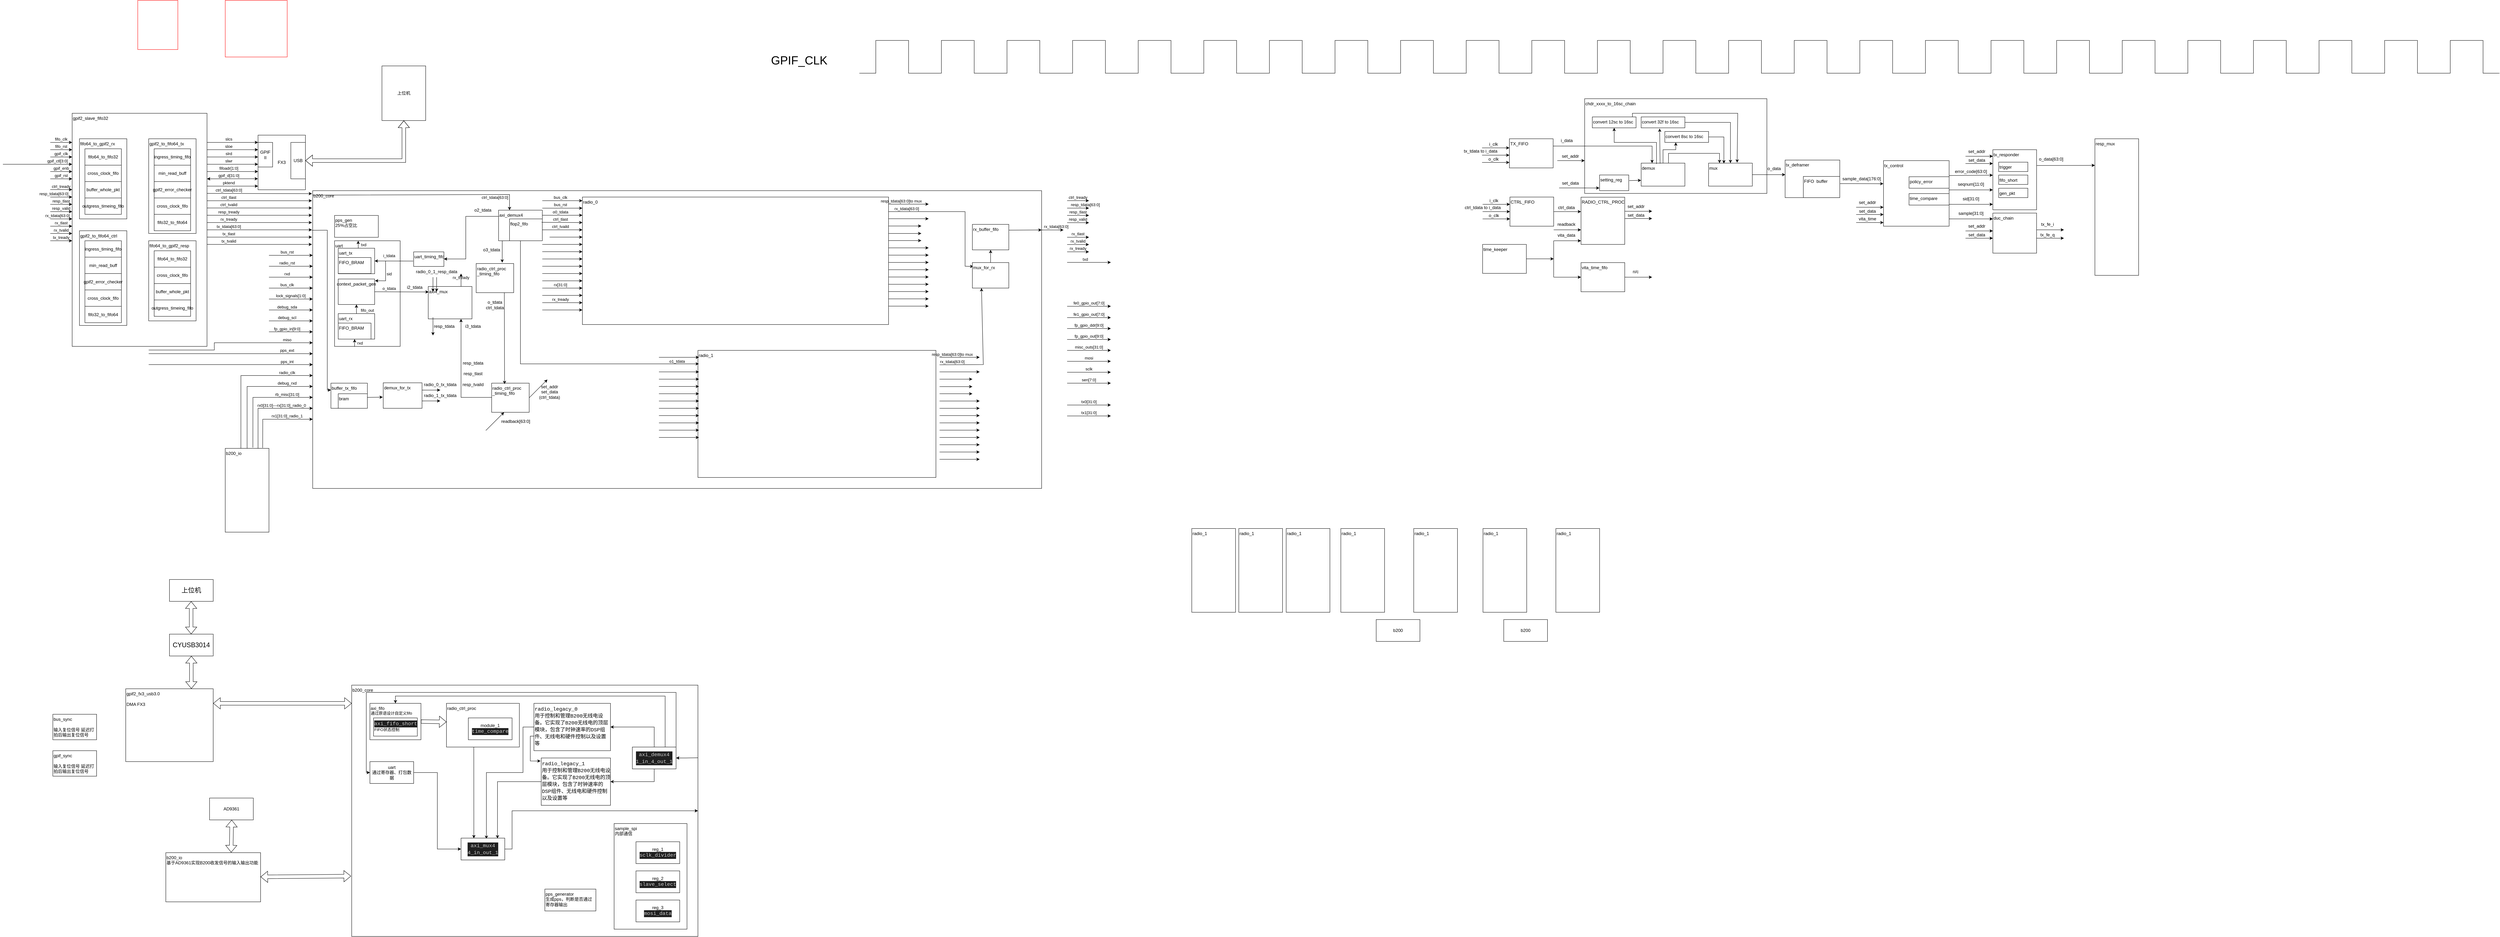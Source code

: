 <mxfile version="21.6.2" type="github">
  <diagram name="第 1 页" id="sMasFaDb9k89zol1cY1E">
    <mxGraphModel dx="1583" dy="1612" grid="1" gridSize="10" guides="1" tooltips="1" connect="1" arrows="1" fold="1" page="1" pageScale="1" pageWidth="827" pageHeight="1169" math="0" shadow="0">
      <root>
        <mxCell id="0" />
        <mxCell id="1" parent="0" />
        <mxCell id="Bb5OvFUCuGvzxUChj8ti-1" value="b200" style="rounded=0;whiteSpace=wrap;html=1;" parent="1" vertex="1">
          <mxGeometry x="3668" y="540" width="120" height="60" as="geometry" />
        </mxCell>
        <mxCell id="Bb5OvFUCuGvzxUChj8ti-67" style="edgeStyle=orthogonalEdgeStyle;rounded=0;orthogonalLoop=1;jettySize=auto;html=1;exitX=1;exitY=0.25;exitDx=0;exitDy=0;entryX=1;entryY=0.5;entryDx=0;entryDy=0;" parent="1" source="Bb5OvFUCuGvzxUChj8ti-3" target="Bb5OvFUCuGvzxUChj8ti-28" edge="1">
          <mxGeometry relative="1" as="geometry">
            <Array as="points">
              <mxPoint x="1787" y="892" />
              <mxPoint x="1787" y="920" />
            </Array>
          </mxGeometry>
        </mxCell>
        <mxCell id="Bb5OvFUCuGvzxUChj8ti-3" value="b200_core" style="rounded=0;whiteSpace=wrap;html=1;align=left;verticalAlign=top;" parent="1" vertex="1">
          <mxGeometry x="857" y="720" width="950" height="690" as="geometry" />
        </mxCell>
        <mxCell id="Bb5OvFUCuGvzxUChj8ti-5" value="AD9361" style="rounded=0;whiteSpace=wrap;html=1;" parent="1" vertex="1">
          <mxGeometry x="467" y="1030" width="120" height="60" as="geometry" />
        </mxCell>
        <mxCell id="Bb5OvFUCuGvzxUChj8ti-6" value="gpif2_fx3_usb3.0&lt;br&gt;&lt;br&gt;DMA FX3" style="rounded=0;whiteSpace=wrap;html=1;align=left;verticalAlign=top;" parent="1" vertex="1">
          <mxGeometry x="237" y="730" width="240" height="200" as="geometry" />
        </mxCell>
        <mxCell id="Bb5OvFUCuGvzxUChj8ti-7" value="gpif_sync&lt;br&gt;&lt;br&gt;输入复位信号 延迟打拍后输出复位信号" style="rounded=0;whiteSpace=wrap;html=1;align=left;verticalAlign=top;" parent="1" vertex="1">
          <mxGeometry x="37" y="900" width="120" height="70" as="geometry" />
        </mxCell>
        <mxCell id="Bb5OvFUCuGvzxUChj8ti-14" value="" style="group" parent="1" vertex="1" connectable="0">
          <mxGeometry x="1117" y="770" width="200" height="120" as="geometry" />
        </mxCell>
        <mxCell id="Bb5OvFUCuGvzxUChj8ti-2" value="radio_ctrl_proc&lt;br&gt;" style="rounded=0;whiteSpace=wrap;html=1;verticalAlign=top;align=left;" parent="Bb5OvFUCuGvzxUChj8ti-14" vertex="1">
          <mxGeometry width="200" height="120" as="geometry" />
        </mxCell>
        <mxCell id="Bb5OvFUCuGvzxUChj8ti-12" value="module_1&lt;br&gt;&lt;div style=&quot;color: rgb(204, 204, 204); background-color: rgb(31, 31, 31); font-family: Consolas, &amp;quot;Courier New&amp;quot;, monospace; font-size: 14px; line-height: 19px;&quot;&gt;&lt;div style=&quot;line-height: 19px;&quot;&gt;time_compare&lt;/div&gt;&lt;/div&gt;" style="rounded=0;whiteSpace=wrap;html=1;" parent="Bb5OvFUCuGvzxUChj8ti-14" vertex="1">
          <mxGeometry x="60" y="40" width="120" height="60" as="geometry" />
        </mxCell>
        <mxCell id="Bb5OvFUCuGvzxUChj8ti-37" value="" style="shape=flexArrow;endArrow=classic;html=1;rounded=0;" parent="Bb5OvFUCuGvzxUChj8ti-14" edge="1">
          <mxGeometry width="50" height="50" relative="1" as="geometry">
            <mxPoint x="-70" y="50" as="sourcePoint" />
            <mxPoint y="51" as="targetPoint" />
          </mxGeometry>
        </mxCell>
        <mxCell id="Bb5OvFUCuGvzxUChj8ti-15" value="" style="group" parent="1" vertex="1" connectable="0">
          <mxGeometry x="1547" y="1030" width="200" height="290" as="geometry" />
        </mxCell>
        <mxCell id="Bb5OvFUCuGvzxUChj8ti-17" value="" style="group" parent="Bb5OvFUCuGvzxUChj8ti-15" vertex="1" connectable="0">
          <mxGeometry x="30" y="70" width="200" height="290" as="geometry" />
        </mxCell>
        <mxCell id="Bb5OvFUCuGvzxUChj8ti-4" value="sample_spi&lt;br&gt;内部通信" style="rounded=0;whiteSpace=wrap;html=1;align=left;verticalAlign=top;" parent="Bb5OvFUCuGvzxUChj8ti-17" vertex="1">
          <mxGeometry width="200" height="290" as="geometry" />
        </mxCell>
        <mxCell id="Bb5OvFUCuGvzxUChj8ti-8" value="reg_1&lt;br&gt;&lt;div style=&quot;color: rgb(204, 204, 204); background-color: rgb(31, 31, 31); font-family: Consolas, &amp;quot;Courier New&amp;quot;, monospace; font-size: 14px; line-height: 19px;&quot;&gt;sclk_divider&lt;/div&gt;" style="rounded=0;whiteSpace=wrap;html=1;" parent="Bb5OvFUCuGvzxUChj8ti-17" vertex="1">
          <mxGeometry x="60" y="50" width="120" height="60" as="geometry" />
        </mxCell>
        <mxCell id="Bb5OvFUCuGvzxUChj8ti-9" value="reg_2&lt;br&gt;&lt;div style=&quot;color: rgb(204, 204, 204); background-color: rgb(31, 31, 31); font-family: Consolas, &amp;quot;Courier New&amp;quot;, monospace; font-size: 14px; line-height: 19px;&quot;&gt;slave_select&lt;/div&gt;" style="rounded=0;whiteSpace=wrap;html=1;" parent="Bb5OvFUCuGvzxUChj8ti-17" vertex="1">
          <mxGeometry x="60" y="130" width="120" height="60" as="geometry" />
        </mxCell>
        <mxCell id="Bb5OvFUCuGvzxUChj8ti-10" value="reg_3&lt;br&gt;&lt;div style=&quot;color: rgb(204, 204, 204); background-color: rgb(31, 31, 31); font-family: Consolas, &amp;quot;Courier New&amp;quot;, monospace; font-size: 14px; line-height: 19px;&quot;&gt;mosi_data&lt;/div&gt;" style="rounded=0;whiteSpace=wrap;html=1;" parent="Bb5OvFUCuGvzxUChj8ti-17" vertex="1">
          <mxGeometry x="60" y="210" width="120" height="60" as="geometry" />
        </mxCell>
        <mxCell id="Bb5OvFUCuGvzxUChj8ti-18" value="bus_sync&lt;br&gt;&lt;br&gt;输入复位信号 延迟打拍后输出复位信号" style="rounded=0;whiteSpace=wrap;html=1;align=left;verticalAlign=top;" parent="1" vertex="1">
          <mxGeometry x="37" y="800" width="120" height="70" as="geometry" />
        </mxCell>
        <mxCell id="Bb5OvFUCuGvzxUChj8ti-19" value="" style="shape=flexArrow;endArrow=classic;startArrow=classic;html=1;rounded=0;" parent="1" edge="1">
          <mxGeometry width="100" height="100" relative="1" as="geometry">
            <mxPoint x="417" y="730" as="sourcePoint" />
            <mxPoint x="417" y="640" as="targetPoint" />
          </mxGeometry>
        </mxCell>
        <mxCell id="Bb5OvFUCuGvzxUChj8ti-20" value="&lt;font style=&quot;font-size: 18px;&quot;&gt;上位机&lt;/font&gt;" style="rounded=0;whiteSpace=wrap;html=1;" parent="1" vertex="1">
          <mxGeometry x="357" y="430" width="120" height="60" as="geometry" />
        </mxCell>
        <mxCell id="Bb5OvFUCuGvzxUChj8ti-21" value="" style="shape=flexArrow;endArrow=classic;startArrow=classic;html=1;rounded=0;" parent="1" edge="1">
          <mxGeometry width="100" height="100" relative="1" as="geometry">
            <mxPoint x="477" y="770" as="sourcePoint" />
            <mxPoint x="857" y="770" as="targetPoint" />
          </mxGeometry>
        </mxCell>
        <mxCell id="Bb5OvFUCuGvzxUChj8ti-24" value="&lt;div style=&quot;&quot;&gt;&lt;span style=&quot;background-color: initial;&quot;&gt;b200_io&lt;/span&gt;&lt;/div&gt;基于AD9361实现B200收发信号的输入输出功能" style="rounded=0;whiteSpace=wrap;html=1;align=left;verticalAlign=top;" parent="1" vertex="1">
          <mxGeometry x="347" y="1180" width="260" height="135" as="geometry" />
        </mxCell>
        <mxCell id="Bb5OvFUCuGvzxUChj8ti-55" style="edgeStyle=orthogonalEdgeStyle;rounded=0;orthogonalLoop=1;jettySize=auto;html=1;exitX=0;exitY=0.5;exitDx=0;exitDy=0;entryX=-0.009;entryY=0.064;entryDx=0;entryDy=0;entryPerimeter=0;" parent="1" source="Bb5OvFUCuGvzxUChj8ti-27" target="Bb5OvFUCuGvzxUChj8ti-38" edge="1">
          <mxGeometry relative="1" as="geometry">
            <Array as="points">
              <mxPoint x="1357" y="860" />
              <mxPoint x="1347" y="860" />
              <mxPoint x="1347" y="928" />
            </Array>
          </mxGeometry>
        </mxCell>
        <mxCell id="Bb5OvFUCuGvzxUChj8ti-75" style="edgeStyle=orthogonalEdgeStyle;rounded=0;orthogonalLoop=1;jettySize=auto;html=1;entryX=0.58;entryY=0.035;entryDx=0;entryDy=0;entryPerimeter=0;" parent="1" source="Bb5OvFUCuGvzxUChj8ti-27" target="Bb5OvFUCuGvzxUChj8ti-47" edge="1">
          <mxGeometry relative="1" as="geometry">
            <Array as="points">
              <mxPoint x="1327" y="835" />
              <mxPoint x="1327" y="960" />
              <mxPoint x="1227" y="960" />
            </Array>
          </mxGeometry>
        </mxCell>
        <mxCell id="Bb5OvFUCuGvzxUChj8ti-27" value="&lt;div style=&quot;font-family: Consolas, &amp;quot;Courier New&amp;quot;, monospace; font-size: 14px; line-height: 19px;&quot;&gt;radio_legacy_0&lt;/div&gt;&lt;div style=&quot;font-family: Consolas, &amp;quot;Courier New&amp;quot;, monospace; font-size: 14px; line-height: 19px;&quot;&gt;&lt;span style=&quot;background-color: initial;&quot;&gt;用于控制和管理B200无线电设备。它实现了B200无线电的顶层模块，包含了时钟速率的DSP组件、无线电和硬件控制以及设置等&lt;/span&gt;&lt;br&gt;&lt;/div&gt;" style="rounded=0;whiteSpace=wrap;html=1;align=left;verticalAlign=top;" parent="1" vertex="1">
          <mxGeometry x="1357" y="770" width="210" height="130" as="geometry" />
        </mxCell>
        <mxCell id="Bb5OvFUCuGvzxUChj8ti-41" style="edgeStyle=orthogonalEdgeStyle;rounded=0;orthogonalLoop=1;jettySize=auto;html=1;exitX=0.5;exitY=0;exitDx=0;exitDy=0;entryX=1;entryY=0.5;entryDx=0;entryDy=0;" parent="1" source="Bb5OvFUCuGvzxUChj8ti-28" target="Bb5OvFUCuGvzxUChj8ti-27" edge="1">
          <mxGeometry relative="1" as="geometry" />
        </mxCell>
        <mxCell id="Bb5OvFUCuGvzxUChj8ti-42" style="edgeStyle=orthogonalEdgeStyle;rounded=0;orthogonalLoop=1;jettySize=auto;html=1;exitX=0.5;exitY=1;exitDx=0;exitDy=0;" parent="1" source="Bb5OvFUCuGvzxUChj8ti-28" target="Bb5OvFUCuGvzxUChj8ti-38" edge="1">
          <mxGeometry relative="1" as="geometry" />
        </mxCell>
        <mxCell id="Bb5OvFUCuGvzxUChj8ti-62" style="edgeStyle=orthogonalEdgeStyle;rounded=0;orthogonalLoop=1;jettySize=auto;html=1;exitX=1;exitY=0;exitDx=0;exitDy=0;" parent="1" source="Bb5OvFUCuGvzxUChj8ti-28" target="Bb5OvFUCuGvzxUChj8ti-60" edge="1">
          <mxGeometry relative="1" as="geometry">
            <Array as="points">
              <mxPoint x="1747" y="740" />
              <mxPoint x="897" y="740" />
              <mxPoint x="897" y="960" />
            </Array>
          </mxGeometry>
        </mxCell>
        <mxCell id="Bb5OvFUCuGvzxUChj8ti-28" value="&lt;div style=&quot;color: rgb(204, 204, 204); background-color: rgb(31, 31, 31); font-family: Consolas, &amp;quot;Courier New&amp;quot;, monospace; font-size: 14px; line-height: 19px;&quot;&gt;axi_demux4&lt;/div&gt;&lt;div style=&quot;color: rgb(204, 204, 204); background-color: rgb(31, 31, 31); font-family: Consolas, &amp;quot;Courier New&amp;quot;, monospace; font-size: 14px; line-height: 19px;&quot;&gt;1_in_4_out_1&lt;/div&gt;" style="rounded=0;whiteSpace=wrap;html=1;" parent="1" vertex="1">
          <mxGeometry x="1627" y="890" width="120" height="60" as="geometry" />
        </mxCell>
        <mxCell id="Bb5OvFUCuGvzxUChj8ti-31" value="&lt;div style=&quot;&quot;&gt;&lt;span style=&quot;background-color: initial;&quot;&gt;pps_generator&lt;/span&gt;&lt;/div&gt;&lt;div style=&quot;&quot;&gt;生成pps，判断是否通过寄存器输出&lt;/div&gt;" style="rounded=0;whiteSpace=wrap;html=1;verticalAlign=top;align=left;" parent="1" vertex="1">
          <mxGeometry x="1387" y="1280" width="140" height="60" as="geometry" />
        </mxCell>
        <mxCell id="Bb5OvFUCuGvzxUChj8ti-36" value="" style="group" parent="1" vertex="1" connectable="0">
          <mxGeometry x="907" y="770" width="140" height="100" as="geometry" />
        </mxCell>
        <mxCell id="Bb5OvFUCuGvzxUChj8ti-34" value="&lt;div style=&quot;&quot;&gt;axi_fifo&lt;/div&gt;&lt;div style=&quot;font-size: 11px;&quot;&gt;通过原语设计自定义fifo&lt;/div&gt;" style="rounded=0;whiteSpace=wrap;html=1;verticalAlign=top;align=left;" parent="Bb5OvFUCuGvzxUChj8ti-36" vertex="1">
          <mxGeometry width="140" height="100" as="geometry" />
        </mxCell>
        <mxCell id="Bb5OvFUCuGvzxUChj8ti-35" value="&lt;div style=&quot;&quot;&gt;&lt;div style=&quot;color: rgb(204, 204, 204); background-color: rgb(31, 31, 31); font-family: Consolas, &amp;quot;Courier New&amp;quot;, monospace; font-size: 14px; line-height: 19px;&quot;&gt;axi_fifo_short&lt;/div&gt;&lt;/div&gt;&lt;div style=&quot;font-size: 11px;&quot;&gt;FIFO状态控制&lt;/div&gt;" style="rounded=0;whiteSpace=wrap;html=1;verticalAlign=top;align=left;" parent="Bb5OvFUCuGvzxUChj8ti-36" vertex="1">
          <mxGeometry x="10" y="40" width="120" height="50" as="geometry" />
        </mxCell>
        <mxCell id="Bb5OvFUCuGvzxUChj8ti-54" style="edgeStyle=orthogonalEdgeStyle;rounded=0;orthogonalLoop=1;jettySize=auto;html=1;exitX=0;exitY=0.5;exitDx=0;exitDy=0;entryX=0.833;entryY=0.017;entryDx=0;entryDy=0;entryPerimeter=0;" parent="1" source="Bb5OvFUCuGvzxUChj8ti-38" target="Bb5OvFUCuGvzxUChj8ti-47" edge="1">
          <mxGeometry relative="1" as="geometry">
            <Array as="points">
              <mxPoint x="1257" y="985" />
            </Array>
          </mxGeometry>
        </mxCell>
        <mxCell id="Bb5OvFUCuGvzxUChj8ti-38" value="&lt;div style=&quot;font-family: Consolas, &amp;quot;Courier New&amp;quot;, monospace; font-size: 14px; line-height: 19px;&quot;&gt;radio_legacy_1&lt;/div&gt;&lt;div style=&quot;font-family: Consolas, &amp;quot;Courier New&amp;quot;, monospace; font-size: 14px; line-height: 19px;&quot;&gt;&lt;span style=&quot;background-color: initial;&quot;&gt;用于控制和管理B200无线电设备。它实现了B200无线电的顶层模块，包含了时钟速率的DSP组件、无线电和硬件控制以及设置等&lt;/span&gt;&lt;br&gt;&lt;/div&gt;" style="rounded=0;whiteSpace=wrap;html=1;align=left;verticalAlign=top;" parent="1" vertex="1">
          <mxGeometry x="1377" y="920" width="190" height="130" as="geometry" />
        </mxCell>
        <mxCell id="Bb5OvFUCuGvzxUChj8ti-45" style="edgeStyle=orthogonalEdgeStyle;rounded=0;orthogonalLoop=1;jettySize=auto;html=1;exitX=0.75;exitY=0;exitDx=0;exitDy=0;entryX=0.5;entryY=0;entryDx=0;entryDy=0;" parent="1" source="Bb5OvFUCuGvzxUChj8ti-28" target="Bb5OvFUCuGvzxUChj8ti-34" edge="1">
          <mxGeometry relative="1" as="geometry">
            <mxPoint x="1772" y="1114.83" as="sourcePoint" />
            <mxPoint x="1387" y="900.04" as="targetPoint" />
            <Array as="points" />
          </mxGeometry>
        </mxCell>
        <mxCell id="Bb5OvFUCuGvzxUChj8ti-64" style="edgeStyle=orthogonalEdgeStyle;rounded=0;orthogonalLoop=1;jettySize=auto;html=1;exitX=1;exitY=0.5;exitDx=0;exitDy=0;entryX=1;entryY=0.5;entryDx=0;entryDy=0;" parent="1" source="Bb5OvFUCuGvzxUChj8ti-47" target="Bb5OvFUCuGvzxUChj8ti-3" edge="1">
          <mxGeometry relative="1" as="geometry">
            <Array as="points">
              <mxPoint x="1297" y="1170" />
              <mxPoint x="1297" y="1065" />
            </Array>
          </mxGeometry>
        </mxCell>
        <mxCell id="Bb5OvFUCuGvzxUChj8ti-47" value="&lt;div style=&quot;color: rgb(204, 204, 204); background-color: rgb(31, 31, 31); font-family: Consolas, &amp;quot;Courier New&amp;quot;, monospace; font-size: 14px; line-height: 19px;&quot;&gt;axi_mux4&lt;/div&gt;&lt;div style=&quot;color: rgb(204, 204, 204); background-color: rgb(31, 31, 31); font-family: Consolas, &amp;quot;Courier New&amp;quot;, monospace; font-size: 14px; line-height: 19px;&quot;&gt;4_in_out_1&lt;/div&gt;" style="rounded=0;whiteSpace=wrap;html=1;" parent="1" vertex="1">
          <mxGeometry x="1157" y="1140" width="120" height="60" as="geometry" />
        </mxCell>
        <mxCell id="Bb5OvFUCuGvzxUChj8ti-56" style="edgeStyle=orthogonalEdgeStyle;rounded=0;orthogonalLoop=1;jettySize=auto;html=1;entryX=0.293;entryY=0.01;entryDx=0;entryDy=0;entryPerimeter=0;" parent="1" target="Bb5OvFUCuGvzxUChj8ti-47" edge="1">
          <mxGeometry relative="1" as="geometry">
            <mxPoint x="1192" y="890" as="sourcePoint" />
            <Array as="points">
              <mxPoint x="1192" y="890" />
            </Array>
          </mxGeometry>
        </mxCell>
        <mxCell id="Bb5OvFUCuGvzxUChj8ti-59" value="b200" style="rounded=0;whiteSpace=wrap;html=1;" parent="1" vertex="1">
          <mxGeometry x="4018" y="540" width="120" height="60" as="geometry" />
        </mxCell>
        <mxCell id="Bb5OvFUCuGvzxUChj8ti-63" style="edgeStyle=orthogonalEdgeStyle;rounded=0;orthogonalLoop=1;jettySize=auto;html=1;exitX=1;exitY=0.5;exitDx=0;exitDy=0;entryX=0;entryY=0.5;entryDx=0;entryDy=0;" parent="1" source="Bb5OvFUCuGvzxUChj8ti-60" target="Bb5OvFUCuGvzxUChj8ti-47" edge="1">
          <mxGeometry relative="1" as="geometry" />
        </mxCell>
        <mxCell id="Bb5OvFUCuGvzxUChj8ti-60" value="uart&lt;br&gt;通过寄存器、打包数据" style="rounded=0;whiteSpace=wrap;html=1;" parent="1" vertex="1">
          <mxGeometry x="907" y="930" width="120" height="60" as="geometry" />
        </mxCell>
        <mxCell id="Bb5OvFUCuGvzxUChj8ti-69" value="" style="curved=1;endArrow=classic;html=1;rounded=0;entryX=1;entryY=0.5;entryDx=0;entryDy=0;exitX=1;exitY=0.289;exitDx=0;exitDy=0;exitPerimeter=0;" parent="1" source="Bb5OvFUCuGvzxUChj8ti-3" target="Bb5OvFUCuGvzxUChj8ti-28" edge="1">
          <mxGeometry width="50" height="50" relative="1" as="geometry">
            <mxPoint x="1727" y="990" as="sourcePoint" />
            <mxPoint x="1777" y="940" as="targetPoint" />
            <Array as="points">
              <mxPoint x="1777" y="920" />
            </Array>
          </mxGeometry>
        </mxCell>
        <mxCell id="Bb5OvFUCuGvzxUChj8ti-70" value="&lt;font style=&quot;font-size: 18px;&quot;&gt;CYUSB3014&lt;/font&gt;" style="rounded=0;whiteSpace=wrap;html=1;" parent="1" vertex="1">
          <mxGeometry x="357" y="580" width="120" height="60" as="geometry" />
        </mxCell>
        <mxCell id="Bb5OvFUCuGvzxUChj8ti-71" value="" style="shape=flexArrow;endArrow=classic;startArrow=classic;html=1;rounded=0;" parent="1" edge="1">
          <mxGeometry width="100" height="100" relative="1" as="geometry">
            <mxPoint x="416.47" y="580" as="sourcePoint" />
            <mxPoint x="416.47" y="490" as="targetPoint" />
          </mxGeometry>
        </mxCell>
        <mxCell id="Bb5OvFUCuGvzxUChj8ti-73" value="" style="shape=flexArrow;endArrow=classic;startArrow=classic;html=1;rounded=0;entryX=-0.002;entryY=0.76;entryDx=0;entryDy=0;entryPerimeter=0;" parent="1" source="Bb5OvFUCuGvzxUChj8ti-24" target="Bb5OvFUCuGvzxUChj8ti-3" edge="1">
          <mxGeometry width="100" height="100" relative="1" as="geometry">
            <mxPoint x="647" y="1250" as="sourcePoint" />
            <mxPoint x="747" y="1150" as="targetPoint" />
          </mxGeometry>
        </mxCell>
        <mxCell id="Bb5OvFUCuGvzxUChj8ti-74" value="" style="shape=flexArrow;endArrow=classic;startArrow=classic;html=1;rounded=0;entryX=0.553;entryY=1.056;entryDx=0;entryDy=0;entryPerimeter=0;exitX=0.711;exitY=0.02;exitDx=0;exitDy=0;exitPerimeter=0;" parent="1" edge="1">
          <mxGeometry width="100" height="100" relative="1" as="geometry">
            <mxPoint x="526.25" y="1179.34" as="sourcePoint" />
            <mxPoint x="527.75" y="1090" as="targetPoint" />
          </mxGeometry>
        </mxCell>
        <mxCell id="Bb5OvFUCuGvzxUChj8ti-76" value="FX3" style="rounded=0;whiteSpace=wrap;html=1;" parent="1" vertex="1">
          <mxGeometry x="600" y="-790" width="130" height="150" as="geometry" />
        </mxCell>
        <mxCell id="Bb5OvFUCuGvzxUChj8ti-79" value="gpif2_slave_fifo32" style="rounded=0;whiteSpace=wrap;html=1;align=left;verticalAlign=top;" parent="1" vertex="1">
          <mxGeometry x="90" y="-850" width="370" height="640" as="geometry" />
        </mxCell>
        <mxCell id="Bb5OvFUCuGvzxUChj8ti-81" value="上位机" style="rounded=0;whiteSpace=wrap;html=1;" parent="1" vertex="1">
          <mxGeometry x="940" y="-980" width="120" height="150" as="geometry" />
        </mxCell>
        <mxCell id="Bb5OvFUCuGvzxUChj8ti-82" value="" style="shape=flexArrow;endArrow=classic;startArrow=classic;html=1;rounded=0;exitX=1;exitY=0.5;exitDx=0;exitDy=0;" parent="1" source="Bb5OvFUCuGvzxUChj8ti-84" edge="1">
          <mxGeometry width="100" height="100" relative="1" as="geometry">
            <mxPoint x="720" y="-660" as="sourcePoint" />
            <mxPoint x="1000" y="-830" as="targetPoint" />
            <Array as="points">
              <mxPoint x="1000" y="-720" />
            </Array>
          </mxGeometry>
        </mxCell>
        <mxCell id="Bb5OvFUCuGvzxUChj8ti-83" value="GPIF&lt;br&gt;II" style="rounded=0;whiteSpace=wrap;html=1;" parent="1" vertex="1">
          <mxGeometry x="600" y="-770" width="40" height="67.5" as="geometry" />
        </mxCell>
        <mxCell id="Bb5OvFUCuGvzxUChj8ti-84" value="USB" style="rounded=0;whiteSpace=wrap;html=1;" parent="1" vertex="1">
          <mxGeometry x="690" y="-770" width="40" height="100" as="geometry" />
        </mxCell>
        <mxCell id="Bb5OvFUCuGvzxUChj8ti-85" value="" style="endArrow=classic;html=1;rounded=0;" parent="1" edge="1">
          <mxGeometry width="50" height="50" relative="1" as="geometry">
            <mxPoint x="30" y="-640.49" as="sourcePoint" />
            <mxPoint x="90" y="-640.49" as="targetPoint" />
          </mxGeometry>
        </mxCell>
        <mxCell id="Bb5OvFUCuGvzxUChj8ti-86" value="" style="endArrow=classic;html=1;rounded=0;" parent="1" edge="1">
          <mxGeometry width="50" height="50" relative="1" as="geometry">
            <mxPoint x="30" y="-770" as="sourcePoint" />
            <mxPoint x="90" y="-770" as="targetPoint" />
          </mxGeometry>
        </mxCell>
        <mxCell id="Bb5OvFUCuGvzxUChj8ti-87" value="" style="endArrow=classic;html=1;rounded=0;" parent="1" edge="1">
          <mxGeometry width="50" height="50" relative="1" as="geometry">
            <mxPoint x="30" y="-750" as="sourcePoint" />
            <mxPoint x="90" y="-750" as="targetPoint" />
          </mxGeometry>
        </mxCell>
        <mxCell id="Bb5OvFUCuGvzxUChj8ti-88" value="" style="endArrow=classic;html=1;rounded=0;" parent="1" edge="1">
          <mxGeometry width="50" height="50" relative="1" as="geometry">
            <mxPoint x="30" y="-730" as="sourcePoint" />
            <mxPoint x="90" y="-730" as="targetPoint" />
          </mxGeometry>
        </mxCell>
        <mxCell id="Bb5OvFUCuGvzxUChj8ti-89" value="" style="endArrow=classic;html=1;rounded=0;" parent="1" edge="1">
          <mxGeometry width="50" height="50" relative="1" as="geometry">
            <mxPoint x="-100" y="-710" as="sourcePoint" />
            <mxPoint x="90" y="-710" as="targetPoint" />
          </mxGeometry>
        </mxCell>
        <mxCell id="Bb5OvFUCuGvzxUChj8ti-90" value="" style="endArrow=classic;html=1;rounded=0;" parent="1" edge="1">
          <mxGeometry width="50" height="50" relative="1" as="geometry">
            <mxPoint x="30" y="-690" as="sourcePoint" />
            <mxPoint x="90" y="-690" as="targetPoint" />
          </mxGeometry>
        </mxCell>
        <mxCell id="Bb5OvFUCuGvzxUChj8ti-91" value="" style="endArrow=classic;html=1;rounded=0;" parent="1" edge="1">
          <mxGeometry width="50" height="50" relative="1" as="geometry">
            <mxPoint x="30" y="-670" as="sourcePoint" />
            <mxPoint x="90" y="-670" as="targetPoint" />
          </mxGeometry>
        </mxCell>
        <mxCell id="Bb5OvFUCuGvzxUChj8ti-92" value="" style="endArrow=classic;html=1;rounded=0;" parent="1" edge="1">
          <mxGeometry width="50" height="50" relative="1" as="geometry">
            <mxPoint x="30" y="-560" as="sourcePoint" />
            <mxPoint x="90" y="-560" as="targetPoint" />
          </mxGeometry>
        </mxCell>
        <mxCell id="Bb5OvFUCuGvzxUChj8ti-93" value="" style="endArrow=classic;html=1;rounded=0;" parent="1" edge="1">
          <mxGeometry width="50" height="50" relative="1" as="geometry">
            <mxPoint x="30" y="-620" as="sourcePoint" />
            <mxPoint x="90" y="-620" as="targetPoint" />
          </mxGeometry>
        </mxCell>
        <mxCell id="Bb5OvFUCuGvzxUChj8ti-94" value="" style="endArrow=classic;html=1;rounded=0;" parent="1" edge="1">
          <mxGeometry width="50" height="50" relative="1" as="geometry">
            <mxPoint x="30" y="-540" as="sourcePoint" />
            <mxPoint x="90" y="-540" as="targetPoint" />
          </mxGeometry>
        </mxCell>
        <mxCell id="Bb5OvFUCuGvzxUChj8ti-95" value="" style="endArrow=classic;html=1;rounded=0;" parent="1" edge="1">
          <mxGeometry width="50" height="50" relative="1" as="geometry">
            <mxPoint x="30" y="-600" as="sourcePoint" />
            <mxPoint x="90" y="-600" as="targetPoint" />
          </mxGeometry>
        </mxCell>
        <mxCell id="Bb5OvFUCuGvzxUChj8ti-96" value="" style="endArrow=classic;html=1;rounded=0;" parent="1" edge="1">
          <mxGeometry width="50" height="50" relative="1" as="geometry">
            <mxPoint x="30" y="-580" as="sourcePoint" />
            <mxPoint x="90" y="-580" as="targetPoint" />
          </mxGeometry>
        </mxCell>
        <mxCell id="Bb5OvFUCuGvzxUChj8ti-97" value="&lt;font style=&quot;font-size: 11px;&quot;&gt;ctrl_tready&lt;/font&gt;" style="text;html=1;strokeColor=none;fillColor=none;align=center;verticalAlign=bottom;whiteSpace=wrap;rounded=0;spacing=2;" parent="1" vertex="1">
          <mxGeometry x="30" y="-660.49" width="60" height="20" as="geometry" />
        </mxCell>
        <mxCell id="Bb5OvFUCuGvzxUChj8ti-98" value="&lt;font style=&quot;font-size: 11px;&quot;&gt;fifo_clk&lt;/font&gt;" style="text;html=1;strokeColor=none;fillColor=none;align=center;verticalAlign=bottom;whiteSpace=wrap;rounded=0;spacing=2;" parent="1" vertex="1">
          <mxGeometry x="30" y="-790" width="60" height="20" as="geometry" />
        </mxCell>
        <mxCell id="Bb5OvFUCuGvzxUChj8ti-99" value="&lt;font style=&quot;font-size: 11px;&quot;&gt;fifo_rst&lt;/font&gt;" style="text;html=1;strokeColor=none;fillColor=none;align=center;verticalAlign=bottom;whiteSpace=wrap;rounded=0;spacing=2;" parent="1" vertex="1">
          <mxGeometry x="30" y="-770" width="60" height="20" as="geometry" />
        </mxCell>
        <mxCell id="Bb5OvFUCuGvzxUChj8ti-100" value="&lt;font style=&quot;font-size: 11px;&quot;&gt;gpif_clk&lt;/font&gt;" style="text;html=1;strokeColor=none;fillColor=none;align=center;verticalAlign=bottom;whiteSpace=wrap;rounded=0;spacing=2;" parent="1" vertex="1">
          <mxGeometry x="30" y="-750" width="60" height="20" as="geometry" />
        </mxCell>
        <mxCell id="Bb5OvFUCuGvzxUChj8ti-101" value="&lt;font style=&quot;font-size: 11px;&quot;&gt;gpif_ctl[3:0]&lt;/font&gt;" style="text;html=1;strokeColor=none;fillColor=none;align=center;verticalAlign=bottom;whiteSpace=wrap;rounded=0;spacing=2;" parent="1" vertex="1">
          <mxGeometry x="20" y="-730" width="60" height="20" as="geometry" />
        </mxCell>
        <mxCell id="Bb5OvFUCuGvzxUChj8ti-102" value="&lt;font style=&quot;font-size: 11px;&quot;&gt;gpif_enb&lt;/font&gt;" style="text;html=1;strokeColor=none;fillColor=none;align=center;verticalAlign=bottom;whiteSpace=wrap;rounded=0;spacing=2;" parent="1" vertex="1">
          <mxGeometry x="30" y="-710" width="60" height="20" as="geometry" />
        </mxCell>
        <mxCell id="Bb5OvFUCuGvzxUChj8ti-103" value="&lt;font style=&quot;font-size: 11px;&quot;&gt;gpif_rst&lt;/font&gt;" style="text;html=1;strokeColor=none;fillColor=none;align=center;verticalAlign=bottom;whiteSpace=wrap;rounded=0;spacing=2;" parent="1" vertex="1">
          <mxGeometry x="30" y="-690" width="60" height="20" as="geometry" />
        </mxCell>
        <mxCell id="Bb5OvFUCuGvzxUChj8ti-104" value="&lt;span style=&quot;font-size: 11px;&quot;&gt;resp_tdata[63:0]&lt;/span&gt;" style="text;html=1;strokeColor=none;fillColor=none;align=center;verticalAlign=bottom;whiteSpace=wrap;rounded=0;spacing=2;" parent="1" vertex="1">
          <mxGeometry x="10" y="-640" width="60" height="20" as="geometry" />
        </mxCell>
        <mxCell id="Bb5OvFUCuGvzxUChj8ti-105" value="&lt;font style=&quot;font-size: 11px;&quot;&gt;resp_tlast&lt;/font&gt;" style="text;html=1;strokeColor=none;fillColor=none;align=center;verticalAlign=bottom;whiteSpace=wrap;rounded=0;spacing=2;" parent="1" vertex="1">
          <mxGeometry x="30" y="-620" width="60" height="20" as="geometry" />
        </mxCell>
        <mxCell id="Bb5OvFUCuGvzxUChj8ti-106" value="&lt;font style=&quot;font-size: 11px;&quot;&gt;resp_valid&lt;/font&gt;" style="text;html=1;strokeColor=none;fillColor=none;align=center;verticalAlign=bottom;whiteSpace=wrap;rounded=0;spacing=2;" parent="1" vertex="1">
          <mxGeometry x="30" y="-600" width="60" height="20" as="geometry" />
        </mxCell>
        <mxCell id="Bb5OvFUCuGvzxUChj8ti-107" value="&lt;font style=&quot;font-size: 11px;&quot;&gt;rx_tdata[63:0]&lt;/font&gt;" style="text;html=1;strokeColor=none;fillColor=none;align=center;verticalAlign=bottom;whiteSpace=wrap;rounded=0;spacing=2;" parent="1" vertex="1">
          <mxGeometry x="20" y="-580" width="60" height="20" as="geometry" />
        </mxCell>
        <mxCell id="Bb5OvFUCuGvzxUChj8ti-108" value="&lt;font style=&quot;font-size: 11px;&quot;&gt;rx_tlast&lt;/font&gt;" style="text;html=1;strokeColor=none;fillColor=none;align=center;verticalAlign=bottom;whiteSpace=wrap;rounded=0;spacing=2;" parent="1" vertex="1">
          <mxGeometry x="30" y="-560" width="60" height="20" as="geometry" />
        </mxCell>
        <mxCell id="Bb5OvFUCuGvzxUChj8ti-109" value="" style="endArrow=classic;html=1;rounded=0;" parent="1" edge="1">
          <mxGeometry width="50" height="50" relative="1" as="geometry">
            <mxPoint x="30" y="-520" as="sourcePoint" />
            <mxPoint x="90" y="-520" as="targetPoint" />
          </mxGeometry>
        </mxCell>
        <mxCell id="Bb5OvFUCuGvzxUChj8ti-110" value="" style="endArrow=classic;html=1;rounded=0;" parent="1" edge="1">
          <mxGeometry width="50" height="50" relative="1" as="geometry">
            <mxPoint x="30" y="-500" as="sourcePoint" />
            <mxPoint x="90" y="-500" as="targetPoint" />
          </mxGeometry>
        </mxCell>
        <mxCell id="Bb5OvFUCuGvzxUChj8ti-112" value="&lt;font style=&quot;font-size: 11px;&quot;&gt;rx_tvalid&lt;/font&gt;" style="text;html=1;strokeColor=none;fillColor=none;align=center;verticalAlign=bottom;whiteSpace=wrap;rounded=0;spacing=2;" parent="1" vertex="1">
          <mxGeometry x="30" y="-540" width="60" height="20" as="geometry" />
        </mxCell>
        <mxCell id="Bb5OvFUCuGvzxUChj8ti-113" value="&lt;font style=&quot;font-size: 11px;&quot;&gt;tx_tready&lt;/font&gt;" style="text;html=1;strokeColor=none;fillColor=none;align=center;verticalAlign=bottom;whiteSpace=wrap;rounded=0;spacing=2;" parent="1" vertex="1">
          <mxGeometry x="30" y="-520" width="60" height="20" as="geometry" />
        </mxCell>
        <mxCell id="Bb5OvFUCuGvzxUChj8ti-118" value="" style="endArrow=classic;html=1;rounded=0;" parent="1" edge="1">
          <mxGeometry width="50" height="50" relative="1" as="geometry">
            <mxPoint x="460" y="-710" as="sourcePoint" />
            <mxPoint x="600" y="-710" as="targetPoint" />
          </mxGeometry>
        </mxCell>
        <mxCell id="Bb5OvFUCuGvzxUChj8ti-126" value="&lt;font style=&quot;font-size: 11px;&quot;&gt;ctrl_tdata[63:0]&lt;/font&gt;" style="text;html=1;strokeColor=none;fillColor=none;align=center;verticalAlign=bottom;whiteSpace=wrap;rounded=0;spacing=2;" parent="1" vertex="1">
          <mxGeometry x="490" y="-650" width="60" height="20" as="geometry" />
        </mxCell>
        <mxCell id="Bb5OvFUCuGvzxUChj8ti-171" value="&lt;font style=&quot;font-size: 11px;&quot;&gt;ctrl_tlast&lt;/font&gt;" style="text;html=1;strokeColor=none;fillColor=none;align=center;verticalAlign=bottom;whiteSpace=wrap;rounded=0;spacing=2;" parent="1" vertex="1">
          <mxGeometry x="490" y="-630" width="60" height="20" as="geometry" />
        </mxCell>
        <mxCell id="Bb5OvFUCuGvzxUChj8ti-172" value="&lt;font style=&quot;font-size: 11px;&quot;&gt;ctrl_tvalid&lt;/font&gt;" style="text;html=1;strokeColor=none;fillColor=none;align=center;verticalAlign=bottom;whiteSpace=wrap;rounded=0;spacing=2;" parent="1" vertex="1">
          <mxGeometry x="490" y="-610" width="60" height="20" as="geometry" />
        </mxCell>
        <mxCell id="Bb5OvFUCuGvzxUChj8ti-173" value="&lt;font style=&quot;font-size: 11px;&quot;&gt;fifoadr[1:0]&lt;/font&gt;" style="text;html=1;strokeColor=none;fillColor=none;align=center;verticalAlign=bottom;whiteSpace=wrap;rounded=0;spacing=2;" parent="1" vertex="1">
          <mxGeometry x="490" y="-710" width="60" height="20" as="geometry" />
        </mxCell>
        <mxCell id="Bb5OvFUCuGvzxUChj8ti-174" value="&lt;font style=&quot;font-size: 11px;&quot;&gt;gpif_d[31:0]&lt;/font&gt;" style="text;html=1;strokeColor=none;fillColor=none;align=center;verticalAlign=bottom;whiteSpace=wrap;rounded=0;spacing=2;" parent="1" vertex="1">
          <mxGeometry x="490" y="-690" width="60" height="20" as="geometry" />
        </mxCell>
        <mxCell id="Bb5OvFUCuGvzxUChj8ti-175" value="&lt;font style=&quot;font-size: 11px;&quot;&gt;pktend&lt;/font&gt;" style="text;html=1;strokeColor=none;fillColor=none;align=center;verticalAlign=bottom;whiteSpace=wrap;rounded=0;spacing=2;" parent="1" vertex="1">
          <mxGeometry x="490" y="-670" width="60" height="20" as="geometry" />
        </mxCell>
        <mxCell id="Bb5OvFUCuGvzxUChj8ti-176" value="&lt;font style=&quot;font-size: 11px;&quot;&gt;resp_tready&lt;/font&gt;" style="text;html=1;strokeColor=none;fillColor=none;align=center;verticalAlign=bottom;whiteSpace=wrap;rounded=0;spacing=2;" parent="1" vertex="1">
          <mxGeometry x="490" y="-590" width="60" height="20" as="geometry" />
        </mxCell>
        <mxCell id="Bb5OvFUCuGvzxUChj8ti-177" value="&lt;font style=&quot;font-size: 11px;&quot;&gt;rx_tready&lt;/font&gt;" style="text;html=1;strokeColor=none;fillColor=none;align=center;verticalAlign=bottom;whiteSpace=wrap;rounded=0;spacing=2;" parent="1" vertex="1">
          <mxGeometry x="490" y="-570" width="60" height="20" as="geometry" />
        </mxCell>
        <mxCell id="Bb5OvFUCuGvzxUChj8ti-178" value="&lt;font style=&quot;font-size: 11px;&quot;&gt;slcs&lt;/font&gt;" style="text;html=1;strokeColor=none;fillColor=none;align=center;verticalAlign=bottom;whiteSpace=wrap;rounded=0;spacing=2;" parent="1" vertex="1">
          <mxGeometry x="490" y="-790" width="60" height="20" as="geometry" />
        </mxCell>
        <mxCell id="Bb5OvFUCuGvzxUChj8ti-179" value="&lt;font style=&quot;font-size: 11px;&quot;&gt;sloe&lt;/font&gt;" style="text;html=1;strokeColor=none;fillColor=none;align=center;verticalAlign=bottom;whiteSpace=wrap;rounded=0;spacing=2;" parent="1" vertex="1">
          <mxGeometry x="490" y="-770" width="60" height="20" as="geometry" />
        </mxCell>
        <mxCell id="Bb5OvFUCuGvzxUChj8ti-180" value="&lt;font style=&quot;font-size: 11px;&quot;&gt;slrd&lt;/font&gt;" style="text;html=1;strokeColor=none;fillColor=none;align=center;verticalAlign=bottom;whiteSpace=wrap;rounded=0;spacing=2;" parent="1" vertex="1">
          <mxGeometry x="490" y="-750" width="60" height="20" as="geometry" />
        </mxCell>
        <mxCell id="Bb5OvFUCuGvzxUChj8ti-181" value="&lt;font style=&quot;font-size: 11px;&quot;&gt;slwr&lt;/font&gt;" style="text;html=1;strokeColor=none;fillColor=none;align=center;verticalAlign=bottom;whiteSpace=wrap;rounded=0;spacing=2;" parent="1" vertex="1">
          <mxGeometry x="490" y="-730" width="60" height="20" as="geometry" />
        </mxCell>
        <mxCell id="Bb5OvFUCuGvzxUChj8ti-182" value="&lt;font style=&quot;font-size: 11px;&quot;&gt;tx_tdata[63:0]&lt;/font&gt;" style="text;html=1;strokeColor=none;fillColor=none;align=center;verticalAlign=bottom;whiteSpace=wrap;rounded=0;spacing=2;" parent="1" vertex="1">
          <mxGeometry x="490" y="-550" width="60" height="20" as="geometry" />
        </mxCell>
        <mxCell id="Bb5OvFUCuGvzxUChj8ti-183" value="&lt;font style=&quot;font-size: 11px;&quot;&gt;tx_tlast&lt;/font&gt;" style="text;html=1;strokeColor=none;fillColor=none;align=center;verticalAlign=bottom;whiteSpace=wrap;rounded=0;spacing=2;" parent="1" vertex="1">
          <mxGeometry x="490" y="-530" width="60" height="20" as="geometry" />
        </mxCell>
        <mxCell id="Bb5OvFUCuGvzxUChj8ti-185" value="&lt;font style=&quot;font-size: 11px;&quot;&gt;tx_tvalid&lt;/font&gt;" style="text;html=1;strokeColor=none;fillColor=none;align=center;verticalAlign=bottom;whiteSpace=wrap;rounded=0;spacing=2;" parent="1" vertex="1">
          <mxGeometry x="490" y="-510" width="60" height="20" as="geometry" />
        </mxCell>
        <mxCell id="Bb5OvFUCuGvzxUChj8ti-188" value="" style="endArrow=classic;html=1;rounded=0;" parent="1" edge="1">
          <mxGeometry width="50" height="50" relative="1" as="geometry">
            <mxPoint x="460" y="-730" as="sourcePoint" />
            <mxPoint x="600" y="-730" as="targetPoint" />
          </mxGeometry>
        </mxCell>
        <mxCell id="Bb5OvFUCuGvzxUChj8ti-189" value="" style="endArrow=classic;html=1;rounded=0;" parent="1" edge="1">
          <mxGeometry width="50" height="50" relative="1" as="geometry">
            <mxPoint x="460" y="-750" as="sourcePoint" />
            <mxPoint x="600" y="-750" as="targetPoint" />
          </mxGeometry>
        </mxCell>
        <mxCell id="Bb5OvFUCuGvzxUChj8ti-190" value="" style="endArrow=classic;html=1;rounded=0;" parent="1" edge="1">
          <mxGeometry width="50" height="50" relative="1" as="geometry">
            <mxPoint x="460" y="-770" as="sourcePoint" />
            <mxPoint x="600" y="-770" as="targetPoint" />
          </mxGeometry>
        </mxCell>
        <mxCell id="Bb5OvFUCuGvzxUChj8ti-191" value="" style="endArrow=classic;html=1;rounded=0;" parent="1" edge="1">
          <mxGeometry width="50" height="50" relative="1" as="geometry">
            <mxPoint x="460" y="-690" as="sourcePoint" />
            <mxPoint x="600" y="-690" as="targetPoint" />
          </mxGeometry>
        </mxCell>
        <mxCell id="Bb5OvFUCuGvzxUChj8ti-193" value="" style="endArrow=classic;html=1;rounded=0;" parent="1" edge="1">
          <mxGeometry width="50" height="50" relative="1" as="geometry">
            <mxPoint x="460" y="-650" as="sourcePoint" />
            <mxPoint x="600" y="-650" as="targetPoint" />
          </mxGeometry>
        </mxCell>
        <mxCell id="Bb5OvFUCuGvzxUChj8ti-194" value="" style="endArrow=classic;startArrow=classic;html=1;rounded=0;entryX=-0.002;entryY=0.798;entryDx=0;entryDy=0;entryPerimeter=0;" parent="1" target="Bb5OvFUCuGvzxUChj8ti-76" edge="1">
          <mxGeometry width="50" height="50" relative="1" as="geometry">
            <mxPoint x="460" y="-670" as="sourcePoint" />
            <mxPoint x="610" y="-690" as="targetPoint" />
          </mxGeometry>
        </mxCell>
        <mxCell id="Bb5OvFUCuGvzxUChj8ti-203" value="" style="endArrow=classic;html=1;rounded=0;entryX=-0.001;entryY=0.01;entryDx=0;entryDy=0;entryPerimeter=0;" parent="1" edge="1" target="Bb5OvFUCuGvzxUChj8ti-204">
          <mxGeometry width="50" height="50" relative="1" as="geometry">
            <mxPoint x="460" y="-630" as="sourcePoint" />
            <mxPoint x="748" y="-630" as="targetPoint" />
          </mxGeometry>
        </mxCell>
        <mxCell id="Bb5OvFUCuGvzxUChj8ti-204" value="b200_core" style="rounded=0;whiteSpace=wrap;html=1;align=left;verticalAlign=top;" parent="1" vertex="1">
          <mxGeometry x="750" y="-637.5" width="2000" height="817.5" as="geometry" />
        </mxCell>
        <mxCell id="Bb5OvFUCuGvzxUChj8ti-207" value="" style="endArrow=classic;html=1;rounded=0;" parent="1" edge="1">
          <mxGeometry width="50" height="50" relative="1" as="geometry">
            <mxPoint x="2820" y="-610.1" as="sourcePoint" />
            <mxPoint x="2880" y="-610.1" as="targetPoint" />
          </mxGeometry>
        </mxCell>
        <mxCell id="Bb5OvFUCuGvzxUChj8ti-208" value="" style="endArrow=classic;html=1;rounded=0;" parent="1" edge="1">
          <mxGeometry width="50" height="50" relative="1" as="geometry">
            <mxPoint x="2750" y="-529.61" as="sourcePoint" />
            <mxPoint x="2810" y="-529.61" as="targetPoint" />
          </mxGeometry>
        </mxCell>
        <mxCell id="Bb5OvFUCuGvzxUChj8ti-209" value="" style="endArrow=classic;html=1;rounded=0;" parent="1" edge="1">
          <mxGeometry width="50" height="50" relative="1" as="geometry">
            <mxPoint x="2820" y="-589.61" as="sourcePoint" />
            <mxPoint x="2880" y="-589.61" as="targetPoint" />
          </mxGeometry>
        </mxCell>
        <mxCell id="Bb5OvFUCuGvzxUChj8ti-210" value="" style="endArrow=classic;html=1;rounded=0;" parent="1" edge="1">
          <mxGeometry width="50" height="50" relative="1" as="geometry">
            <mxPoint x="2820" y="-509.61" as="sourcePoint" />
            <mxPoint x="2880" y="-509.61" as="targetPoint" />
          </mxGeometry>
        </mxCell>
        <mxCell id="Bb5OvFUCuGvzxUChj8ti-211" value="" style="endArrow=classic;html=1;rounded=0;" parent="1" edge="1">
          <mxGeometry width="50" height="50" relative="1" as="geometry">
            <mxPoint x="2820" y="-569.61" as="sourcePoint" />
            <mxPoint x="2880" y="-569.61" as="targetPoint" />
          </mxGeometry>
        </mxCell>
        <mxCell id="Bb5OvFUCuGvzxUChj8ti-212" value="" style="endArrow=classic;html=1;rounded=0;" parent="1" edge="1">
          <mxGeometry width="50" height="50" relative="1" as="geometry">
            <mxPoint x="2820" y="-549.61" as="sourcePoint" />
            <mxPoint x="2880" y="-549.61" as="targetPoint" />
          </mxGeometry>
        </mxCell>
        <mxCell id="Bb5OvFUCuGvzxUChj8ti-213" value="&lt;span style=&quot;font-size: 11px;&quot;&gt;resp_tdata[63:0]&lt;/span&gt;" style="text;html=1;strokeColor=none;fillColor=none;align=center;verticalAlign=bottom;whiteSpace=wrap;rounded=0;spacing=2;" parent="1" vertex="1">
          <mxGeometry x="2840" y="-609.61" width="60" height="20" as="geometry" />
        </mxCell>
        <mxCell id="Bb5OvFUCuGvzxUChj8ti-214" value="&lt;font style=&quot;font-size: 11px;&quot;&gt;resp_tlast&lt;/font&gt;" style="text;html=1;strokeColor=none;fillColor=none;align=center;verticalAlign=bottom;whiteSpace=wrap;rounded=0;spacing=2;" parent="1" vertex="1">
          <mxGeometry x="2820" y="-589.61" width="60" height="20" as="geometry" />
        </mxCell>
        <mxCell id="Bb5OvFUCuGvzxUChj8ti-215" value="&lt;font style=&quot;font-size: 11px;&quot;&gt;resp_valid&lt;/font&gt;" style="text;html=1;strokeColor=none;fillColor=none;align=center;verticalAlign=bottom;whiteSpace=wrap;rounded=0;spacing=2;" parent="1" vertex="1">
          <mxGeometry x="2820" y="-569.61" width="60" height="20" as="geometry" />
        </mxCell>
        <mxCell id="Bb5OvFUCuGvzxUChj8ti-216" value="&lt;font style=&quot;font-size: 11px;&quot;&gt;rx_tdata[63:0]&lt;/font&gt;" style="text;html=1;strokeColor=none;fillColor=none;align=center;verticalAlign=bottom;whiteSpace=wrap;rounded=0;spacing=2;" parent="1" vertex="1">
          <mxGeometry x="2760" y="-549.61" width="60" height="20" as="geometry" />
        </mxCell>
        <mxCell id="Bb5OvFUCuGvzxUChj8ti-217" value="&lt;font style=&quot;font-size: 11px;&quot;&gt;rx_tlast&lt;/font&gt;" style="text;html=1;strokeColor=none;fillColor=none;align=center;verticalAlign=bottom;whiteSpace=wrap;rounded=0;spacing=2;" parent="1" vertex="1">
          <mxGeometry x="2820" y="-529.61" width="60" height="20" as="geometry" />
        </mxCell>
        <mxCell id="Bb5OvFUCuGvzxUChj8ti-218" value="" style="endArrow=classic;html=1;rounded=0;" parent="1" edge="1">
          <mxGeometry width="50" height="50" relative="1" as="geometry">
            <mxPoint x="2820" y="-489.61" as="sourcePoint" />
            <mxPoint x="2880" y="-489.61" as="targetPoint" />
          </mxGeometry>
        </mxCell>
        <mxCell id="Bb5OvFUCuGvzxUChj8ti-219" value="" style="endArrow=classic;html=1;rounded=0;" parent="1" edge="1">
          <mxGeometry width="50" height="50" relative="1" as="geometry">
            <mxPoint x="2820" y="-469.61" as="sourcePoint" />
            <mxPoint x="2880" y="-469.61" as="targetPoint" />
          </mxGeometry>
        </mxCell>
        <mxCell id="Bb5OvFUCuGvzxUChj8ti-220" value="&lt;font style=&quot;font-size: 11px;&quot;&gt;rx_tvalid&lt;/font&gt;" style="text;html=1;strokeColor=none;fillColor=none;align=center;verticalAlign=bottom;whiteSpace=wrap;rounded=0;spacing=2;" parent="1" vertex="1">
          <mxGeometry x="2820" y="-509.61" width="60" height="20" as="geometry" />
        </mxCell>
        <mxCell id="Bb5OvFUCuGvzxUChj8ti-221" value="&lt;font style=&quot;font-size: 11px;&quot;&gt;rx_tready&lt;/font&gt;" style="text;html=1;strokeColor=none;fillColor=none;align=center;verticalAlign=bottom;whiteSpace=wrap;rounded=0;spacing=2;" parent="1" vertex="1">
          <mxGeometry x="2820" y="-489.61" width="60" height="20" as="geometry" />
        </mxCell>
        <mxCell id="Bb5OvFUCuGvzxUChj8ti-222" value="&lt;font style=&quot;font-size: 11px;&quot;&gt;ctrl_tready&lt;/font&gt;" style="text;html=1;strokeColor=none;fillColor=none;align=center;verticalAlign=bottom;whiteSpace=wrap;rounded=0;spacing=2;" parent="1" vertex="1">
          <mxGeometry x="2820" y="-630.1" width="60" height="20" as="geometry" />
        </mxCell>
        <mxCell id="Bb5OvFUCuGvzxUChj8ti-223" value="" style="pointerEvents=1;verticalLabelPosition=bottom;shadow=0;dashed=0;align=center;html=1;verticalAlign=top;shape=mxgraph.electrical.waveforms.step_1;" parent="1" vertex="1">
          <mxGeometry x="2250" y="-1050" width="90" height="90" as="geometry" />
        </mxCell>
        <mxCell id="Bb5OvFUCuGvzxUChj8ti-225" value="" style="pointerEvents=1;verticalLabelPosition=bottom;shadow=0;dashed=0;align=center;html=1;verticalAlign=top;shape=mxgraph.electrical.waveforms.step_2;" parent="1" vertex="1">
          <mxGeometry x="2340" y="-1050" width="90" height="90" as="geometry" />
        </mxCell>
        <mxCell id="Bb5OvFUCuGvzxUChj8ti-226" value="" style="pointerEvents=1;verticalLabelPosition=bottom;shadow=0;dashed=0;align=center;html=1;verticalAlign=top;shape=mxgraph.electrical.waveforms.step_1;" parent="1" vertex="1">
          <mxGeometry x="2430" y="-1050" width="90" height="90" as="geometry" />
        </mxCell>
        <mxCell id="Bb5OvFUCuGvzxUChj8ti-227" value="" style="pointerEvents=1;verticalLabelPosition=bottom;shadow=0;dashed=0;align=center;html=1;verticalAlign=top;shape=mxgraph.electrical.waveforms.step_1;" parent="1" vertex="1">
          <mxGeometry x="2610" y="-1050" width="90" height="90" as="geometry" />
        </mxCell>
        <mxCell id="Bb5OvFUCuGvzxUChj8ti-228" value="" style="pointerEvents=1;verticalLabelPosition=bottom;shadow=0;dashed=0;align=center;html=1;verticalAlign=top;shape=mxgraph.electrical.waveforms.step_2;" parent="1" vertex="1">
          <mxGeometry x="2700" y="-1050" width="90" height="90" as="geometry" />
        </mxCell>
        <mxCell id="Bb5OvFUCuGvzxUChj8ti-229" value="" style="pointerEvents=1;verticalLabelPosition=bottom;shadow=0;dashed=0;align=center;html=1;verticalAlign=top;shape=mxgraph.electrical.waveforms.step_1;" parent="1" vertex="1">
          <mxGeometry x="2790" y="-1050" width="90" height="90" as="geometry" />
        </mxCell>
        <mxCell id="Bb5OvFUCuGvzxUChj8ti-230" value="" style="pointerEvents=1;verticalLabelPosition=bottom;shadow=0;dashed=0;align=center;html=1;verticalAlign=top;shape=mxgraph.electrical.waveforms.step_2;" parent="1" vertex="1">
          <mxGeometry x="2520" y="-1050" width="90" height="90" as="geometry" />
        </mxCell>
        <mxCell id="Bb5OvFUCuGvzxUChj8ti-231" value="" style="pointerEvents=1;verticalLabelPosition=bottom;shadow=0;dashed=0;align=center;html=1;verticalAlign=top;shape=mxgraph.electrical.waveforms.step_2;" parent="1" vertex="1">
          <mxGeometry x="2880" y="-1050" width="90" height="90" as="geometry" />
        </mxCell>
        <mxCell id="Bb5OvFUCuGvzxUChj8ti-232" value="" style="pointerEvents=1;verticalLabelPosition=bottom;shadow=0;dashed=0;align=center;html=1;verticalAlign=top;shape=mxgraph.electrical.waveforms.step_1;" parent="1" vertex="1">
          <mxGeometry x="2970" y="-1050" width="90" height="90" as="geometry" />
        </mxCell>
        <mxCell id="Bb5OvFUCuGvzxUChj8ti-233" value="" style="pointerEvents=1;verticalLabelPosition=bottom;shadow=0;dashed=0;align=center;html=1;verticalAlign=top;shape=mxgraph.electrical.waveforms.step_2;" parent="1" vertex="1">
          <mxGeometry x="3060" y="-1050" width="90" height="90" as="geometry" />
        </mxCell>
        <mxCell id="Bb5OvFUCuGvzxUChj8ti-234" value="" style="pointerEvents=1;verticalLabelPosition=bottom;shadow=0;dashed=0;align=center;html=1;verticalAlign=top;shape=mxgraph.electrical.waveforms.step_1;" parent="1" vertex="1">
          <mxGeometry x="3150" y="-1050" width="90" height="90" as="geometry" />
        </mxCell>
        <mxCell id="Bb5OvFUCuGvzxUChj8ti-235" value="" style="pointerEvents=1;verticalLabelPosition=bottom;shadow=0;dashed=0;align=center;html=1;verticalAlign=top;shape=mxgraph.electrical.waveforms.step_1;" parent="1" vertex="1">
          <mxGeometry x="3330" y="-1050" width="90" height="90" as="geometry" />
        </mxCell>
        <mxCell id="Bb5OvFUCuGvzxUChj8ti-236" value="" style="pointerEvents=1;verticalLabelPosition=bottom;shadow=0;dashed=0;align=center;html=1;verticalAlign=top;shape=mxgraph.electrical.waveforms.step_2;" parent="1" vertex="1">
          <mxGeometry x="3420" y="-1050" width="90" height="90" as="geometry" />
        </mxCell>
        <mxCell id="Bb5OvFUCuGvzxUChj8ti-237" value="" style="pointerEvents=1;verticalLabelPosition=bottom;shadow=0;dashed=0;align=center;html=1;verticalAlign=top;shape=mxgraph.electrical.waveforms.step_1;" parent="1" vertex="1">
          <mxGeometry x="3510" y="-1050" width="90" height="90" as="geometry" />
        </mxCell>
        <mxCell id="Bb5OvFUCuGvzxUChj8ti-238" value="" style="pointerEvents=1;verticalLabelPosition=bottom;shadow=0;dashed=0;align=center;html=1;verticalAlign=top;shape=mxgraph.electrical.waveforms.step_2;" parent="1" vertex="1">
          <mxGeometry x="3240" y="-1050" width="90" height="90" as="geometry" />
        </mxCell>
        <mxCell id="Bb5OvFUCuGvzxUChj8ti-239" value="" style="pointerEvents=1;verticalLabelPosition=bottom;shadow=0;dashed=0;align=center;html=1;verticalAlign=top;shape=mxgraph.electrical.waveforms.step_2;" parent="1" vertex="1">
          <mxGeometry x="3600" y="-1050" width="90" height="90" as="geometry" />
        </mxCell>
        <mxCell id="Bb5OvFUCuGvzxUChj8ti-240" value="" style="pointerEvents=1;verticalLabelPosition=bottom;shadow=0;dashed=0;align=center;html=1;verticalAlign=top;shape=mxgraph.electrical.waveforms.step_1;" parent="1" vertex="1">
          <mxGeometry x="3690" y="-1050" width="90" height="90" as="geometry" />
        </mxCell>
        <mxCell id="Bb5OvFUCuGvzxUChj8ti-241" value="" style="pointerEvents=1;verticalLabelPosition=bottom;shadow=0;dashed=0;align=center;html=1;verticalAlign=top;shape=mxgraph.electrical.waveforms.step_2;" parent="1" vertex="1">
          <mxGeometry x="3780" y="-1050" width="90" height="90" as="geometry" />
        </mxCell>
        <mxCell id="Bb5OvFUCuGvzxUChj8ti-242" value="" style="pointerEvents=1;verticalLabelPosition=bottom;shadow=0;dashed=0;align=center;html=1;verticalAlign=top;shape=mxgraph.electrical.waveforms.step_1;" parent="1" vertex="1">
          <mxGeometry x="3870" y="-1050" width="90" height="90" as="geometry" />
        </mxCell>
        <mxCell id="Bb5OvFUCuGvzxUChj8ti-243" value="" style="pointerEvents=1;verticalLabelPosition=bottom;shadow=0;dashed=0;align=center;html=1;verticalAlign=top;shape=mxgraph.electrical.waveforms.step_1;" parent="1" vertex="1">
          <mxGeometry x="4050" y="-1050" width="90" height="90" as="geometry" />
        </mxCell>
        <mxCell id="Bb5OvFUCuGvzxUChj8ti-244" value="" style="pointerEvents=1;verticalLabelPosition=bottom;shadow=0;dashed=0;align=center;html=1;verticalAlign=top;shape=mxgraph.electrical.waveforms.step_2;" parent="1" vertex="1">
          <mxGeometry x="4140" y="-1050" width="90" height="90" as="geometry" />
        </mxCell>
        <mxCell id="Bb5OvFUCuGvzxUChj8ti-245" value="" style="pointerEvents=1;verticalLabelPosition=bottom;shadow=0;dashed=0;align=center;html=1;verticalAlign=top;shape=mxgraph.electrical.waveforms.step_1;" parent="1" vertex="1">
          <mxGeometry x="4230" y="-1050" width="90" height="90" as="geometry" />
        </mxCell>
        <mxCell id="Bb5OvFUCuGvzxUChj8ti-246" value="" style="pointerEvents=1;verticalLabelPosition=bottom;shadow=0;dashed=0;align=center;html=1;verticalAlign=top;shape=mxgraph.electrical.waveforms.step_2;" parent="1" vertex="1">
          <mxGeometry x="3960" y="-1050" width="90" height="90" as="geometry" />
        </mxCell>
        <mxCell id="Bb5OvFUCuGvzxUChj8ti-247" value="" style="pointerEvents=1;verticalLabelPosition=bottom;shadow=0;dashed=0;align=center;html=1;verticalAlign=top;shape=mxgraph.electrical.waveforms.step_2;" parent="1" vertex="1">
          <mxGeometry x="4320" y="-1050" width="90" height="90" as="geometry" />
        </mxCell>
        <mxCell id="Bb5OvFUCuGvzxUChj8ti-248" value="" style="pointerEvents=1;verticalLabelPosition=bottom;shadow=0;dashed=0;align=center;html=1;verticalAlign=top;shape=mxgraph.electrical.waveforms.step_1;" parent="1" vertex="1">
          <mxGeometry x="4410" y="-1050" width="90" height="90" as="geometry" />
        </mxCell>
        <mxCell id="Bb5OvFUCuGvzxUChj8ti-249" value="" style="pointerEvents=1;verticalLabelPosition=bottom;shadow=0;dashed=0;align=center;html=1;verticalAlign=top;shape=mxgraph.electrical.waveforms.step_2;" parent="1" vertex="1">
          <mxGeometry x="4500" y="-1050" width="90" height="90" as="geometry" />
        </mxCell>
        <mxCell id="Bb5OvFUCuGvzxUChj8ti-250" value="" style="pointerEvents=1;verticalLabelPosition=bottom;shadow=0;dashed=0;align=center;html=1;verticalAlign=top;shape=mxgraph.electrical.waveforms.step_1;" parent="1" vertex="1">
          <mxGeometry x="4590" y="-1050" width="90" height="90" as="geometry" />
        </mxCell>
        <mxCell id="Bb5OvFUCuGvzxUChj8ti-251" value="" style="pointerEvents=1;verticalLabelPosition=bottom;shadow=0;dashed=0;align=center;html=1;verticalAlign=top;shape=mxgraph.electrical.waveforms.step_1;" parent="1" vertex="1">
          <mxGeometry x="4770" y="-1050" width="90" height="90" as="geometry" />
        </mxCell>
        <mxCell id="Bb5OvFUCuGvzxUChj8ti-252" value="" style="pointerEvents=1;verticalLabelPosition=bottom;shadow=0;dashed=0;align=center;html=1;verticalAlign=top;shape=mxgraph.electrical.waveforms.step_2;" parent="1" vertex="1">
          <mxGeometry x="4860" y="-1050" width="90" height="90" as="geometry" />
        </mxCell>
        <mxCell id="Bb5OvFUCuGvzxUChj8ti-253" value="" style="pointerEvents=1;verticalLabelPosition=bottom;shadow=0;dashed=0;align=center;html=1;verticalAlign=top;shape=mxgraph.electrical.waveforms.step_1;" parent="1" vertex="1">
          <mxGeometry x="4950" y="-1050" width="90" height="90" as="geometry" />
        </mxCell>
        <mxCell id="Bb5OvFUCuGvzxUChj8ti-254" value="" style="pointerEvents=1;verticalLabelPosition=bottom;shadow=0;dashed=0;align=center;html=1;verticalAlign=top;shape=mxgraph.electrical.waveforms.step_2;" parent="1" vertex="1">
          <mxGeometry x="4680" y="-1050" width="90" height="90" as="geometry" />
        </mxCell>
        <mxCell id="Bb5OvFUCuGvzxUChj8ti-255" value="" style="pointerEvents=1;verticalLabelPosition=bottom;shadow=0;dashed=0;align=center;html=1;verticalAlign=top;shape=mxgraph.electrical.waveforms.step_2;" parent="1" vertex="1">
          <mxGeometry x="5040" y="-1050" width="90" height="90" as="geometry" />
        </mxCell>
        <mxCell id="Bb5OvFUCuGvzxUChj8ti-256" value="" style="pointerEvents=1;verticalLabelPosition=bottom;shadow=0;dashed=0;align=center;html=1;verticalAlign=top;shape=mxgraph.electrical.waveforms.step_2;" parent="1" vertex="1">
          <mxGeometry x="5220" y="-1050" width="90" height="90" as="geometry" />
        </mxCell>
        <mxCell id="Bb5OvFUCuGvzxUChj8ti-257" value="" style="pointerEvents=1;verticalLabelPosition=bottom;shadow=0;dashed=0;align=center;html=1;verticalAlign=top;shape=mxgraph.electrical.waveforms.step_1;" parent="1" vertex="1">
          <mxGeometry x="5310" y="-1050" width="90" height="90" as="geometry" />
        </mxCell>
        <mxCell id="Bb5OvFUCuGvzxUChj8ti-258" value="" style="pointerEvents=1;verticalLabelPosition=bottom;shadow=0;dashed=0;align=center;html=1;verticalAlign=top;shape=mxgraph.electrical.waveforms.step_2;" parent="1" vertex="1">
          <mxGeometry x="5400" y="-1050" width="90" height="90" as="geometry" />
        </mxCell>
        <mxCell id="Bb5OvFUCuGvzxUChj8ti-259" value="" style="pointerEvents=1;verticalLabelPosition=bottom;shadow=0;dashed=0;align=center;html=1;verticalAlign=top;shape=mxgraph.electrical.waveforms.step_1;" parent="1" vertex="1">
          <mxGeometry x="5490" y="-1050" width="90" height="90" as="geometry" />
        </mxCell>
        <mxCell id="Bb5OvFUCuGvzxUChj8ti-260" value="" style="pointerEvents=1;verticalLabelPosition=bottom;shadow=0;dashed=0;align=center;html=1;verticalAlign=top;shape=mxgraph.electrical.waveforms.step_1;" parent="1" vertex="1">
          <mxGeometry x="5670" y="-1050" width="90" height="90" as="geometry" />
        </mxCell>
        <mxCell id="Bb5OvFUCuGvzxUChj8ti-261" value="" style="pointerEvents=1;verticalLabelPosition=bottom;shadow=0;dashed=0;align=center;html=1;verticalAlign=top;shape=mxgraph.electrical.waveforms.step_2;" parent="1" vertex="1">
          <mxGeometry x="5760" y="-1050" width="90" height="90" as="geometry" />
        </mxCell>
        <mxCell id="Bb5OvFUCuGvzxUChj8ti-262" value="" style="pointerEvents=1;verticalLabelPosition=bottom;shadow=0;dashed=0;align=center;html=1;verticalAlign=top;shape=mxgraph.electrical.waveforms.step_1;" parent="1" vertex="1">
          <mxGeometry x="5850" y="-1050" width="90" height="90" as="geometry" />
        </mxCell>
        <mxCell id="Bb5OvFUCuGvzxUChj8ti-263" value="" style="pointerEvents=1;verticalLabelPosition=bottom;shadow=0;dashed=0;align=center;html=1;verticalAlign=top;shape=mxgraph.electrical.waveforms.step_2;" parent="1" vertex="1">
          <mxGeometry x="5580" y="-1050" width="90" height="90" as="geometry" />
        </mxCell>
        <mxCell id="Bb5OvFUCuGvzxUChj8ti-264" value="" style="pointerEvents=1;verticalLabelPosition=bottom;shadow=0;dashed=0;align=center;html=1;verticalAlign=top;shape=mxgraph.electrical.waveforms.step_2;" parent="1" vertex="1">
          <mxGeometry x="5940" y="-1050" width="90" height="90" as="geometry" />
        </mxCell>
        <mxCell id="Bb5OvFUCuGvzxUChj8ti-265" value="" style="pointerEvents=1;verticalLabelPosition=bottom;shadow=0;dashed=0;align=center;html=1;verticalAlign=top;shape=mxgraph.electrical.waveforms.step_1;" parent="1" vertex="1">
          <mxGeometry x="6030" y="-1050" width="90" height="90" as="geometry" />
        </mxCell>
        <mxCell id="Bb5OvFUCuGvzxUChj8ti-266" value="" style="pointerEvents=1;verticalLabelPosition=bottom;shadow=0;dashed=0;align=center;html=1;verticalAlign=top;shape=mxgraph.electrical.waveforms.step_2;" parent="1" vertex="1">
          <mxGeometry x="6120" y="-1050" width="90" height="90" as="geometry" />
        </mxCell>
        <mxCell id="Bb5OvFUCuGvzxUChj8ti-267" value="" style="pointerEvents=1;verticalLabelPosition=bottom;shadow=0;dashed=0;align=center;html=1;verticalAlign=top;shape=mxgraph.electrical.waveforms.step_1;" parent="1" vertex="1">
          <mxGeometry x="6210" y="-1050" width="90" height="90" as="geometry" />
        </mxCell>
        <mxCell id="Bb5OvFUCuGvzxUChj8ti-268" value="" style="pointerEvents=1;verticalLabelPosition=bottom;shadow=0;dashed=0;align=center;html=1;verticalAlign=top;shape=mxgraph.electrical.waveforms.step_1;" parent="1" vertex="1">
          <mxGeometry x="6390" y="-1050" width="90" height="90" as="geometry" />
        </mxCell>
        <mxCell id="Bb5OvFUCuGvzxUChj8ti-269" value="" style="pointerEvents=1;verticalLabelPosition=bottom;shadow=0;dashed=0;align=center;html=1;verticalAlign=top;shape=mxgraph.electrical.waveforms.step_2;" parent="1" vertex="1">
          <mxGeometry x="6480" y="-1050" width="90" height="90" as="geometry" />
        </mxCell>
        <mxCell id="Bb5OvFUCuGvzxUChj8ti-270" value="" style="pointerEvents=1;verticalLabelPosition=bottom;shadow=0;dashed=0;align=center;html=1;verticalAlign=top;shape=mxgraph.electrical.waveforms.step_1;" parent="1" vertex="1">
          <mxGeometry x="6570" y="-1050" width="90" height="90" as="geometry" />
        </mxCell>
        <mxCell id="Bb5OvFUCuGvzxUChj8ti-271" value="" style="pointerEvents=1;verticalLabelPosition=bottom;shadow=0;dashed=0;align=center;html=1;verticalAlign=top;shape=mxgraph.electrical.waveforms.step_2;" parent="1" vertex="1">
          <mxGeometry x="6300" y="-1050" width="90" height="90" as="geometry" />
        </mxCell>
        <mxCell id="Bb5OvFUCuGvzxUChj8ti-272" value="" style="pointerEvents=1;verticalLabelPosition=bottom;shadow=0;dashed=0;align=center;html=1;verticalAlign=top;shape=mxgraph.electrical.waveforms.step_2;" parent="1" vertex="1">
          <mxGeometry x="6660" y="-1050" width="90" height="90" as="geometry" />
        </mxCell>
        <mxCell id="Bb5OvFUCuGvzxUChj8ti-273" value="" style="pointerEvents=1;verticalLabelPosition=bottom;shadow=0;dashed=0;align=center;html=1;verticalAlign=top;shape=mxgraph.electrical.waveforms.step_1;" parent="1" vertex="1">
          <mxGeometry x="5130" y="-1050" width="90" height="90" as="geometry" />
        </mxCell>
        <mxCell id="Bb5OvFUCuGvzxUChj8ti-275" value="&lt;font style=&quot;font-size: 32px;&quot;&gt;GPIF_CLK&lt;/font&gt;" style="text;html=1;strokeColor=none;fillColor=none;align=center;verticalAlign=middle;whiteSpace=wrap;rounded=0;" parent="1" vertex="1">
          <mxGeometry x="1980" y="-1010" width="210" height="30" as="geometry" />
        </mxCell>
        <mxCell id="Bb5OvFUCuGvzxUChj8ti-195" value="" style="rounded=0;whiteSpace=wrap;html=1;fillStyle=auto;fillColor=none;strokeColor=#ff0000;" parent="1" vertex="1">
          <mxGeometry x="270" y="-1160" width="110" height="135" as="geometry" />
        </mxCell>
        <mxCell id="Bb5OvFUCuGvzxUChj8ti-196" value="" style="rounded=0;whiteSpace=wrap;html=1;fillStyle=auto;fillColor=none;strokeColor=#ff0000;" parent="1" vertex="1">
          <mxGeometry x="510" y="-1160" width="170" height="155.49" as="geometry" />
        </mxCell>
        <mxCell id="hAl9Jq5tvdt8OxYt4omV-2" value="" style="group" vertex="1" connectable="0" parent="1">
          <mxGeometry x="300" y="-780" width="130" height="260" as="geometry" />
        </mxCell>
        <mxCell id="hAl9Jq5tvdt8OxYt4omV-11" value="" style="group" vertex="1" connectable="0" parent="hAl9Jq5tvdt8OxYt4omV-2">
          <mxGeometry width="130" height="260" as="geometry" />
        </mxCell>
        <mxCell id="hAl9Jq5tvdt8OxYt4omV-1" value="gpif2_to_fifo64_tx" style="rounded=0;whiteSpace=wrap;html=1;verticalAlign=top;align=left;" vertex="1" parent="hAl9Jq5tvdt8OxYt4omV-11">
          <mxGeometry width="130" height="260" as="geometry" />
        </mxCell>
        <mxCell id="Bb5OvFUCuGvzxUChj8ti-186" value="ingress_timing_fifo" style="rounded=0;whiteSpace=wrap;html=1;" parent="hAl9Jq5tvdt8OxYt4omV-11" vertex="1">
          <mxGeometry x="15" y="27.5" width="100" height="45" as="geometry" />
        </mxCell>
        <mxCell id="Bb5OvFUCuGvzxUChj8ti-277" value="min_read_buff" style="rounded=0;whiteSpace=wrap;html=1;" parent="hAl9Jq5tvdt8OxYt4omV-11" vertex="1">
          <mxGeometry x="15" y="72.5" width="100" height="45" as="geometry" />
        </mxCell>
        <mxCell id="Bb5OvFUCuGvzxUChj8ti-278" value="gpif2_error_checker" style="rounded=0;whiteSpace=wrap;html=1;" parent="hAl9Jq5tvdt8OxYt4omV-11" vertex="1">
          <mxGeometry x="15" y="117.5" width="100" height="45" as="geometry" />
        </mxCell>
        <mxCell id="Bb5OvFUCuGvzxUChj8ti-279" value="cross_clock_fifo" style="rounded=0;whiteSpace=wrap;html=1;" parent="hAl9Jq5tvdt8OxYt4omV-11" vertex="1">
          <mxGeometry x="15" y="162.5" width="100" height="45" as="geometry" />
        </mxCell>
        <mxCell id="Bb5OvFUCuGvzxUChj8ti-280" value="fifo32_to_fifo64" style="rounded=0;whiteSpace=wrap;html=1;" parent="hAl9Jq5tvdt8OxYt4omV-11" vertex="1">
          <mxGeometry x="15" y="207.5" width="100" height="45" as="geometry" />
        </mxCell>
        <mxCell id="hAl9Jq5tvdt8OxYt4omV-10" value="" style="group" vertex="1" connectable="0" parent="1">
          <mxGeometry x="110" y="-780" width="130" height="220" as="geometry" />
        </mxCell>
        <mxCell id="hAl9Jq5tvdt8OxYt4omV-12" value="" style="group" vertex="1" connectable="0" parent="hAl9Jq5tvdt8OxYt4omV-10">
          <mxGeometry width="130" height="220" as="geometry" />
        </mxCell>
        <mxCell id="hAl9Jq5tvdt8OxYt4omV-4" value="fifo64_to_gpif2_rx" style="rounded=0;whiteSpace=wrap;html=1;verticalAlign=top;align=left;" vertex="1" parent="hAl9Jq5tvdt8OxYt4omV-12">
          <mxGeometry width="130" height="220" as="geometry" />
        </mxCell>
        <mxCell id="hAl9Jq5tvdt8OxYt4omV-5" value="fifo64_to_fifo32" style="rounded=0;whiteSpace=wrap;html=1;" vertex="1" parent="hAl9Jq5tvdt8OxYt4omV-12">
          <mxGeometry x="15" y="27.5" width="100" height="45" as="geometry" />
        </mxCell>
        <mxCell id="hAl9Jq5tvdt8OxYt4omV-6" value="cross_clock_fifo" style="rounded=0;whiteSpace=wrap;html=1;" vertex="1" parent="hAl9Jq5tvdt8OxYt4omV-12">
          <mxGeometry x="15" y="72.5" width="100" height="45" as="geometry" />
        </mxCell>
        <mxCell id="hAl9Jq5tvdt8OxYt4omV-7" value="buffer_whole_pkt" style="rounded=0;whiteSpace=wrap;html=1;" vertex="1" parent="hAl9Jq5tvdt8OxYt4omV-12">
          <mxGeometry x="15" y="117.5" width="100" height="45" as="geometry" />
        </mxCell>
        <mxCell id="hAl9Jq5tvdt8OxYt4omV-8" value="outgress_timeing_fifo" style="rounded=0;whiteSpace=wrap;html=1;" vertex="1" parent="hAl9Jq5tvdt8OxYt4omV-12">
          <mxGeometry x="15" y="162.5" width="100" height="45" as="geometry" />
        </mxCell>
        <mxCell id="hAl9Jq5tvdt8OxYt4omV-13" value="" style="group" vertex="1" connectable="0" parent="1">
          <mxGeometry x="110" y="-527.5" width="130" height="260" as="geometry" />
        </mxCell>
        <mxCell id="hAl9Jq5tvdt8OxYt4omV-14" value="" style="group" vertex="1" connectable="0" parent="hAl9Jq5tvdt8OxYt4omV-13">
          <mxGeometry width="130" height="260" as="geometry" />
        </mxCell>
        <mxCell id="hAl9Jq5tvdt8OxYt4omV-15" value="gpif2_to_fifo64_ctrl" style="rounded=0;whiteSpace=wrap;html=1;verticalAlign=top;align=left;" vertex="1" parent="hAl9Jq5tvdt8OxYt4omV-14">
          <mxGeometry width="130" height="260" as="geometry" />
        </mxCell>
        <mxCell id="hAl9Jq5tvdt8OxYt4omV-16" value="ingress_timing_fifo" style="rounded=0;whiteSpace=wrap;html=1;" vertex="1" parent="hAl9Jq5tvdt8OxYt4omV-14">
          <mxGeometry x="15" y="27.5" width="100" height="45" as="geometry" />
        </mxCell>
        <mxCell id="hAl9Jq5tvdt8OxYt4omV-17" value="min_read_buff" style="rounded=0;whiteSpace=wrap;html=1;" vertex="1" parent="hAl9Jq5tvdt8OxYt4omV-14">
          <mxGeometry x="15" y="72.5" width="100" height="45" as="geometry" />
        </mxCell>
        <mxCell id="hAl9Jq5tvdt8OxYt4omV-18" value="gpif2_error_checker" style="rounded=0;whiteSpace=wrap;html=1;" vertex="1" parent="hAl9Jq5tvdt8OxYt4omV-14">
          <mxGeometry x="15" y="117.5" width="100" height="45" as="geometry" />
        </mxCell>
        <mxCell id="hAl9Jq5tvdt8OxYt4omV-19" value="cross_clock_fifo" style="rounded=0;whiteSpace=wrap;html=1;" vertex="1" parent="hAl9Jq5tvdt8OxYt4omV-14">
          <mxGeometry x="15" y="162.5" width="100" height="45" as="geometry" />
        </mxCell>
        <mxCell id="hAl9Jq5tvdt8OxYt4omV-20" value="fifo32_to_fifo64" style="rounded=0;whiteSpace=wrap;html=1;" vertex="1" parent="hAl9Jq5tvdt8OxYt4omV-14">
          <mxGeometry x="15" y="207.5" width="100" height="45" as="geometry" />
        </mxCell>
        <mxCell id="hAl9Jq5tvdt8OxYt4omV-21" value="" style="group" vertex="1" connectable="0" parent="1">
          <mxGeometry x="300" y="-500" width="130" height="220" as="geometry" />
        </mxCell>
        <mxCell id="hAl9Jq5tvdt8OxYt4omV-22" value="" style="group" vertex="1" connectable="0" parent="hAl9Jq5tvdt8OxYt4omV-21">
          <mxGeometry width="130" height="220" as="geometry" />
        </mxCell>
        <mxCell id="hAl9Jq5tvdt8OxYt4omV-23" value="fifo64_to_gpif2_resp" style="rounded=0;whiteSpace=wrap;html=1;verticalAlign=top;align=left;" vertex="1" parent="hAl9Jq5tvdt8OxYt4omV-22">
          <mxGeometry width="130" height="220" as="geometry" />
        </mxCell>
        <mxCell id="hAl9Jq5tvdt8OxYt4omV-24" value="fifo64_to_fifo32" style="rounded=0;whiteSpace=wrap;html=1;" vertex="1" parent="hAl9Jq5tvdt8OxYt4omV-22">
          <mxGeometry x="15" y="27.5" width="100" height="45" as="geometry" />
        </mxCell>
        <mxCell id="hAl9Jq5tvdt8OxYt4omV-25" value="cross_clock_fifo" style="rounded=0;whiteSpace=wrap;html=1;" vertex="1" parent="hAl9Jq5tvdt8OxYt4omV-22">
          <mxGeometry x="15" y="72.5" width="100" height="45" as="geometry" />
        </mxCell>
        <mxCell id="hAl9Jq5tvdt8OxYt4omV-26" value="buffer_whole_pkt" style="rounded=0;whiteSpace=wrap;html=1;" vertex="1" parent="hAl9Jq5tvdt8OxYt4omV-22">
          <mxGeometry x="15" y="117.5" width="100" height="45" as="geometry" />
        </mxCell>
        <mxCell id="hAl9Jq5tvdt8OxYt4omV-27" value="outgress_timeing_fifo" style="rounded=0;whiteSpace=wrap;html=1;" vertex="1" parent="hAl9Jq5tvdt8OxYt4omV-22">
          <mxGeometry x="15" y="162.5" width="100" height="45" as="geometry" />
        </mxCell>
        <mxCell id="hAl9Jq5tvdt8OxYt4omV-29" value="" style="endArrow=classic;html=1;rounded=0;entryX=-0.011;entryY=0.011;entryDx=0;entryDy=0;entryPerimeter=0;" edge="1" parent="1">
          <mxGeometry width="50" height="50" relative="1" as="geometry">
            <mxPoint x="460" y="-609.9" as="sourcePoint" />
            <mxPoint x="748" y="-609.9" as="targetPoint" />
          </mxGeometry>
        </mxCell>
        <mxCell id="hAl9Jq5tvdt8OxYt4omV-30" value="" style="endArrow=classic;html=1;rounded=0;entryX=-0.011;entryY=0.011;entryDx=0;entryDy=0;entryPerimeter=0;" edge="1" parent="1">
          <mxGeometry width="50" height="50" relative="1" as="geometry">
            <mxPoint x="460" y="-590" as="sourcePoint" />
            <mxPoint x="748" y="-590" as="targetPoint" />
          </mxGeometry>
        </mxCell>
        <mxCell id="hAl9Jq5tvdt8OxYt4omV-31" value="" style="endArrow=classic;html=1;rounded=0;entryX=-0.011;entryY=0.011;entryDx=0;entryDy=0;entryPerimeter=0;" edge="1" parent="1">
          <mxGeometry width="50" height="50" relative="1" as="geometry">
            <mxPoint x="460" y="-570" as="sourcePoint" />
            <mxPoint x="748" y="-570" as="targetPoint" />
          </mxGeometry>
        </mxCell>
        <mxCell id="hAl9Jq5tvdt8OxYt4omV-32" value="" style="endArrow=classic;html=1;rounded=0;entryX=-0.011;entryY=0.011;entryDx=0;entryDy=0;entryPerimeter=0;" edge="1" parent="1">
          <mxGeometry width="50" height="50" relative="1" as="geometry">
            <mxPoint x="460" y="-550" as="sourcePoint" />
            <mxPoint x="748" y="-550" as="targetPoint" />
          </mxGeometry>
        </mxCell>
        <mxCell id="hAl9Jq5tvdt8OxYt4omV-33" value="" style="endArrow=classic;html=1;rounded=0;entryX=-0.011;entryY=0.011;entryDx=0;entryDy=0;entryPerimeter=0;" edge="1" parent="1">
          <mxGeometry width="50" height="50" relative="1" as="geometry">
            <mxPoint x="460" y="-530" as="sourcePoint" />
            <mxPoint x="748" y="-530" as="targetPoint" />
          </mxGeometry>
        </mxCell>
        <mxCell id="hAl9Jq5tvdt8OxYt4omV-34" value="" style="endArrow=classic;html=1;rounded=0;entryX=-0.011;entryY=0.011;entryDx=0;entryDy=0;entryPerimeter=0;" edge="1" parent="1">
          <mxGeometry width="50" height="50" relative="1" as="geometry">
            <mxPoint x="460" y="-510" as="sourcePoint" />
            <mxPoint x="748" y="-510" as="targetPoint" />
          </mxGeometry>
        </mxCell>
        <mxCell id="hAl9Jq5tvdt8OxYt4omV-35" value="" style="endArrow=classic;html=1;rounded=0;entryX=-0.011;entryY=0.011;entryDx=0;entryDy=0;entryPerimeter=0;" edge="1" parent="1">
          <mxGeometry width="50" height="50" relative="1" as="geometry">
            <mxPoint x="460" y="-490" as="sourcePoint" />
            <mxPoint x="748" y="-490" as="targetPoint" />
          </mxGeometry>
        </mxCell>
        <mxCell id="hAl9Jq5tvdt8OxYt4omV-36" value="" style="endArrow=classic;html=1;rounded=0;" edge="1" parent="1">
          <mxGeometry width="50" height="50" relative="1" as="geometry">
            <mxPoint x="630" y="-460" as="sourcePoint" />
            <mxPoint x="750" y="-460" as="targetPoint" />
          </mxGeometry>
        </mxCell>
        <mxCell id="hAl9Jq5tvdt8OxYt4omV-38" value="&lt;font style=&quot;font-size: 11px;&quot;&gt;bus_rst&lt;/font&gt;" style="text;html=1;strokeColor=none;fillColor=none;align=center;verticalAlign=bottom;whiteSpace=wrap;rounded=0;spacing=2;" vertex="1" parent="1">
          <mxGeometry x="650" y="-480" width="60" height="20" as="geometry" />
        </mxCell>
        <mxCell id="hAl9Jq5tvdt8OxYt4omV-39" value="" style="endArrow=classic;html=1;rounded=0;" edge="1" parent="1">
          <mxGeometry width="50" height="50" relative="1" as="geometry">
            <mxPoint x="630" y="-430" as="sourcePoint" />
            <mxPoint x="750" y="-430" as="targetPoint" />
          </mxGeometry>
        </mxCell>
        <mxCell id="hAl9Jq5tvdt8OxYt4omV-40" value="&lt;font style=&quot;font-size: 11px;&quot;&gt;bus_clk&lt;/font&gt;" style="text;html=1;strokeColor=none;fillColor=none;align=center;verticalAlign=bottom;whiteSpace=wrap;rounded=0;spacing=2;" vertex="1" parent="1">
          <mxGeometry x="650" y="-390" width="60" height="20" as="geometry" />
        </mxCell>
        <mxCell id="hAl9Jq5tvdt8OxYt4omV-41" value="" style="endArrow=classic;html=1;rounded=0;" edge="1" parent="1">
          <mxGeometry width="50" height="50" relative="1" as="geometry">
            <mxPoint x="630" y="-400" as="sourcePoint" />
            <mxPoint x="750" y="-400" as="targetPoint" />
          </mxGeometry>
        </mxCell>
        <mxCell id="hAl9Jq5tvdt8OxYt4omV-42" value="&lt;font style=&quot;font-size: 11px;&quot;&gt;debug_rxd&lt;/font&gt;" style="text;html=1;strokeColor=none;fillColor=none;align=center;verticalAlign=bottom;whiteSpace=wrap;rounded=0;spacing=2;" vertex="1" parent="1">
          <mxGeometry x="650" y="-120" width="60" height="20" as="geometry" />
        </mxCell>
        <mxCell id="hAl9Jq5tvdt8OxYt4omV-43" value="&lt;font style=&quot;font-size: 11px;&quot;&gt;debug_scl&lt;/font&gt;" style="text;html=1;strokeColor=none;fillColor=none;align=center;verticalAlign=bottom;whiteSpace=wrap;rounded=0;spacing=2;" vertex="1" parent="1">
          <mxGeometry x="650" y="-300" width="60" height="20" as="geometry" />
        </mxCell>
        <mxCell id="hAl9Jq5tvdt8OxYt4omV-44" value="" style="endArrow=classic;html=1;rounded=0;" edge="1" parent="1">
          <mxGeometry width="50" height="50" relative="1" as="geometry">
            <mxPoint x="630" y="-370" as="sourcePoint" />
            <mxPoint x="750" y="-370" as="targetPoint" />
          </mxGeometry>
        </mxCell>
        <mxCell id="hAl9Jq5tvdt8OxYt4omV-45" value="&lt;font style=&quot;font-size: 11px;&quot;&gt;debug_sda&lt;/font&gt;" style="text;html=1;strokeColor=none;fillColor=none;align=center;verticalAlign=bottom;whiteSpace=wrap;rounded=0;spacing=2;" vertex="1" parent="1">
          <mxGeometry x="650" y="-328.95" width="60" height="20" as="geometry" />
        </mxCell>
        <mxCell id="hAl9Jq5tvdt8OxYt4omV-46" value="" style="endArrow=classic;html=1;rounded=0;" edge="1" parent="1">
          <mxGeometry width="50" height="50" relative="1" as="geometry">
            <mxPoint x="630" y="-340" as="sourcePoint" />
            <mxPoint x="750" y="-340" as="targetPoint" />
          </mxGeometry>
        </mxCell>
        <mxCell id="hAl9Jq5tvdt8OxYt4omV-47" value="&lt;font style=&quot;font-size: 11px;&quot;&gt;fp_gpio_in[9:0]&lt;/font&gt;" style="text;html=1;strokeColor=none;fillColor=none;align=center;verticalAlign=bottom;whiteSpace=wrap;rounded=0;spacing=2;" vertex="1" parent="1">
          <mxGeometry x="650" y="-268.95" width="60" height="20" as="geometry" />
        </mxCell>
        <mxCell id="hAl9Jq5tvdt8OxYt4omV-48" value="" style="endArrow=classic;html=1;rounded=0;" edge="1" parent="1">
          <mxGeometry width="50" height="50" relative="1" as="geometry">
            <mxPoint x="630" y="-310" as="sourcePoint" />
            <mxPoint x="750" y="-310" as="targetPoint" />
          </mxGeometry>
        </mxCell>
        <mxCell id="hAl9Jq5tvdt8OxYt4omV-49" value="&lt;font style=&quot;font-size: 11px;&quot;&gt;lock_signals[1:0]&lt;/font&gt;" style="text;html=1;strokeColor=none;fillColor=none;align=center;verticalAlign=bottom;whiteSpace=wrap;rounded=0;spacing=2;" vertex="1" parent="1">
          <mxGeometry x="660" y="-360" width="60" height="20" as="geometry" />
        </mxCell>
        <mxCell id="hAl9Jq5tvdt8OxYt4omV-50" value="" style="endArrow=classic;html=1;rounded=0;" edge="1" parent="1">
          <mxGeometry width="50" height="50" relative="1" as="geometry">
            <mxPoint x="630" y="-280" as="sourcePoint" />
            <mxPoint x="750" y="-280" as="targetPoint" />
          </mxGeometry>
        </mxCell>
        <mxCell id="hAl9Jq5tvdt8OxYt4omV-51" value="" style="endArrow=classic;html=1;rounded=0;" edge="1" parent="1">
          <mxGeometry width="50" height="50" relative="1" as="geometry">
            <mxPoint x="630" y="-250" as="sourcePoint" />
            <mxPoint x="750" y="-250" as="targetPoint" />
          </mxGeometry>
        </mxCell>
        <mxCell id="hAl9Jq5tvdt8OxYt4omV-52" value="&lt;font style=&quot;font-size: 11px;&quot;&gt;pps_ext&lt;/font&gt;" style="text;html=1;strokeColor=none;fillColor=none;align=center;verticalAlign=bottom;whiteSpace=wrap;rounded=0;spacing=2;" vertex="1" parent="1">
          <mxGeometry x="650" y="-210" width="60" height="20" as="geometry" />
        </mxCell>
        <mxCell id="hAl9Jq5tvdt8OxYt4omV-53" value="" style="endArrow=classic;html=1;rounded=0;" edge="1" parent="1">
          <mxGeometry width="50" height="50" relative="1" as="geometry">
            <mxPoint x="300" y="-200" as="sourcePoint" />
            <mxPoint x="750" y="-220" as="targetPoint" />
            <Array as="points">
              <mxPoint x="480" y="-200" />
              <mxPoint x="480" y="-220" />
              <mxPoint x="610" y="-220" />
            </Array>
          </mxGeometry>
        </mxCell>
        <mxCell id="hAl9Jq5tvdt8OxYt4omV-54" value="&lt;font style=&quot;font-size: 11px;&quot;&gt;pps_int&lt;/font&gt;" style="text;html=1;strokeColor=none;fillColor=none;align=center;verticalAlign=bottom;whiteSpace=wrap;rounded=0;spacing=2;" vertex="1" parent="1">
          <mxGeometry x="650" y="-178.95" width="60" height="20" as="geometry" />
        </mxCell>
        <mxCell id="hAl9Jq5tvdt8OxYt4omV-55" value="" style="endArrow=classic;html=1;rounded=0;" edge="1" parent="1">
          <mxGeometry width="50" height="50" relative="1" as="geometry">
            <mxPoint x="300" y="-190" as="sourcePoint" />
            <mxPoint x="750" y="-190" as="targetPoint" />
          </mxGeometry>
        </mxCell>
        <mxCell id="hAl9Jq5tvdt8OxYt4omV-56" value="&lt;font style=&quot;font-size: 11px;&quot;&gt;radio_clk&lt;/font&gt;" style="text;html=1;strokeColor=none;fillColor=none;align=center;verticalAlign=bottom;whiteSpace=wrap;rounded=0;spacing=2;" vertex="1" parent="1">
          <mxGeometry x="650" y="-148.95" width="60" height="20" as="geometry" />
        </mxCell>
        <mxCell id="hAl9Jq5tvdt8OxYt4omV-57" value="" style="endArrow=classic;html=1;rounded=0;" edge="1" parent="1">
          <mxGeometry width="50" height="50" relative="1" as="geometry">
            <mxPoint x="630" y="-160" as="sourcePoint" />
            <mxPoint x="750" y="-160" as="targetPoint" />
          </mxGeometry>
        </mxCell>
        <mxCell id="hAl9Jq5tvdt8OxYt4omV-58" value="&lt;font style=&quot;font-size: 11px;&quot;&gt;miso&lt;/font&gt;" style="text;html=1;strokeColor=none;fillColor=none;align=center;verticalAlign=bottom;whiteSpace=wrap;rounded=0;spacing=2;" vertex="1" parent="1">
          <mxGeometry x="650" y="-238.95" width="60" height="20" as="geometry" />
        </mxCell>
        <mxCell id="hAl9Jq5tvdt8OxYt4omV-59" value="" style="endArrow=classic;html=1;rounded=0;" edge="1" parent="1">
          <mxGeometry width="50" height="50" relative="1" as="geometry">
            <mxPoint x="300" y="-160" as="sourcePoint" />
            <mxPoint x="750" y="-160" as="targetPoint" />
          </mxGeometry>
        </mxCell>
        <mxCell id="hAl9Jq5tvdt8OxYt4omV-60" value="&lt;font style=&quot;font-size: 11px;&quot;&gt;radio_rst&lt;/font&gt;" style="text;html=1;strokeColor=none;fillColor=none;align=center;verticalAlign=bottom;whiteSpace=wrap;rounded=0;spacing=2;" vertex="1" parent="1">
          <mxGeometry x="650" y="-450" width="60" height="20" as="geometry" />
        </mxCell>
        <mxCell id="hAl9Jq5tvdt8OxYt4omV-61" value="" style="endArrow=classic;html=1;rounded=0;exitX=0.358;exitY=0.003;exitDx=0;exitDy=0;exitPerimeter=0;" edge="1" parent="1" source="hAl9Jq5tvdt8OxYt4omV-114">
          <mxGeometry width="50" height="50" relative="1" as="geometry">
            <mxPoint x="300" y="-130" as="sourcePoint" />
            <mxPoint x="750" y="-130" as="targetPoint" />
            <Array as="points">
              <mxPoint x="553" y="-130" />
            </Array>
          </mxGeometry>
        </mxCell>
        <mxCell id="hAl9Jq5tvdt8OxYt4omV-64" value="&lt;font style=&quot;font-size: 11px;&quot;&gt;rb_misc[31:0]&lt;/font&gt;" style="text;html=1;strokeColor=none;fillColor=none;align=center;verticalAlign=bottom;whiteSpace=wrap;rounded=0;spacing=2;" vertex="1" parent="1">
          <mxGeometry x="650" y="-88.95" width="60" height="20" as="geometry" />
        </mxCell>
        <mxCell id="hAl9Jq5tvdt8OxYt4omV-65" value="" style="endArrow=classic;html=1;rounded=0;exitX=0.5;exitY=0;exitDx=0;exitDy=0;" edge="1" parent="1" source="hAl9Jq5tvdt8OxYt4omV-114">
          <mxGeometry width="50" height="50" relative="1" as="geometry">
            <mxPoint x="300" y="-100" as="sourcePoint" />
            <mxPoint x="750" y="-100" as="targetPoint" />
            <Array as="points">
              <mxPoint x="570" y="-100" />
            </Array>
          </mxGeometry>
        </mxCell>
        <mxCell id="hAl9Jq5tvdt8OxYt4omV-67" value="" style="endArrow=classic;html=1;rounded=0;exitX=0.632;exitY=-0.01;exitDx=0;exitDy=0;exitPerimeter=0;" edge="1" parent="1" source="hAl9Jq5tvdt8OxYt4omV-114">
          <mxGeometry width="50" height="50" relative="1" as="geometry">
            <mxPoint x="300" y="-70" as="sourcePoint" />
            <mxPoint x="750" y="-70" as="targetPoint" />
            <Array as="points">
              <mxPoint x="586" y="-70" />
            </Array>
          </mxGeometry>
        </mxCell>
        <mxCell id="hAl9Jq5tvdt8OxYt4omV-70" value="" style="endArrow=classic;html=1;rounded=0;exitX=0.75;exitY=0;exitDx=0;exitDy=0;" edge="1" parent="1" source="hAl9Jq5tvdt8OxYt4omV-114">
          <mxGeometry width="50" height="50" relative="1" as="geometry">
            <mxPoint x="300" y="-40" as="sourcePoint" />
            <mxPoint x="750" y="-40" as="targetPoint" />
            <Array as="points">
              <mxPoint x="600" y="-40" />
            </Array>
          </mxGeometry>
        </mxCell>
        <mxCell id="hAl9Jq5tvdt8OxYt4omV-71" value="&lt;font style=&quot;font-size: 11px;&quot;&gt;rxd&lt;/font&gt;" style="text;html=1;strokeColor=none;fillColor=none;align=center;verticalAlign=bottom;whiteSpace=wrap;rounded=0;spacing=2;" vertex="1" parent="1">
          <mxGeometry x="650" y="-420" width="60" height="20" as="geometry" />
        </mxCell>
        <mxCell id="hAl9Jq5tvdt8OxYt4omV-73" value="" style="endArrow=classic;html=1;rounded=0;exitX=0.856;exitY=-0.006;exitDx=0;exitDy=0;exitPerimeter=0;" edge="1" parent="1" source="hAl9Jq5tvdt8OxYt4omV-114">
          <mxGeometry width="50" height="50" relative="1" as="geometry">
            <mxPoint x="300" y="-11" as="sourcePoint" />
            <mxPoint x="750" y="-10" as="targetPoint" />
            <Array as="points">
              <mxPoint x="613" y="-10" />
            </Array>
          </mxGeometry>
        </mxCell>
        <mxCell id="hAl9Jq5tvdt8OxYt4omV-74" value="&lt;font style=&quot;font-size: 11px;&quot;&gt;rx0[31:0]---rx[31:0]_radio_0&lt;/font&gt;" style="text;html=1;strokeColor=none;fillColor=none;align=center;verticalAlign=bottom;whiteSpace=wrap;rounded=0;spacing=2;" vertex="1" parent="1">
          <mxGeometry x="570" y="-59.05" width="190" height="20" as="geometry" />
        </mxCell>
        <mxCell id="hAl9Jq5tvdt8OxYt4omV-77" value="&lt;font style=&quot;font-size: 11px;&quot;&gt;rx1[31:0]_radio_1&lt;/font&gt;" style="text;html=1;strokeColor=none;fillColor=none;align=center;verticalAlign=bottom;whiteSpace=wrap;rounded=0;spacing=2;" vertex="1" parent="1">
          <mxGeometry x="650" y="-30" width="60" height="20" as="geometry" />
        </mxCell>
        <mxCell id="hAl9Jq5tvdt8OxYt4omV-79" value="" style="endArrow=classic;html=1;rounded=0;" edge="1" parent="1">
          <mxGeometry width="50" height="50" relative="1" as="geometry">
            <mxPoint x="2820" y="-320.1" as="sourcePoint" />
            <mxPoint x="2940" y="-320.1" as="targetPoint" />
          </mxGeometry>
        </mxCell>
        <mxCell id="hAl9Jq5tvdt8OxYt4omV-80" value="&lt;font style=&quot;font-size: 11px;&quot;&gt;fe0_gpio_out[7:0]&lt;/font&gt;" style="text;html=1;strokeColor=none;fillColor=none;align=center;verticalAlign=bottom;whiteSpace=wrap;rounded=0;spacing=2;" vertex="1" parent="1">
          <mxGeometry x="2850" y="-340.1" width="60" height="20" as="geometry" />
        </mxCell>
        <mxCell id="hAl9Jq5tvdt8OxYt4omV-82" value="" style="endArrow=classic;html=1;rounded=0;" edge="1" parent="1">
          <mxGeometry width="50" height="50" relative="1" as="geometry">
            <mxPoint x="2820" y="-289.05" as="sourcePoint" />
            <mxPoint x="2940" y="-289.05" as="targetPoint" />
          </mxGeometry>
        </mxCell>
        <mxCell id="hAl9Jq5tvdt8OxYt4omV-83" value="&lt;font style=&quot;font-size: 11px;&quot;&gt;fe1_gpio_out[7:0]&lt;/font&gt;" style="text;html=1;strokeColor=none;fillColor=none;align=center;verticalAlign=bottom;whiteSpace=wrap;rounded=0;spacing=2;" vertex="1" parent="1">
          <mxGeometry x="2850" y="-309.05" width="60" height="20" as="geometry" />
        </mxCell>
        <mxCell id="hAl9Jq5tvdt8OxYt4omV-84" value="" style="endArrow=classic;html=1;rounded=0;" edge="1" parent="1">
          <mxGeometry width="50" height="50" relative="1" as="geometry">
            <mxPoint x="2820" y="-259.05" as="sourcePoint" />
            <mxPoint x="2940" y="-259.05" as="targetPoint" />
          </mxGeometry>
        </mxCell>
        <mxCell id="hAl9Jq5tvdt8OxYt4omV-85" value="&lt;font style=&quot;font-size: 11px;&quot;&gt;fp_gpio_ddr[9:0]&lt;/font&gt;" style="text;html=1;strokeColor=none;fillColor=none;align=center;verticalAlign=bottom;whiteSpace=wrap;rounded=0;spacing=2;" vertex="1" parent="1">
          <mxGeometry x="2850" y="-279.05" width="60" height="20" as="geometry" />
        </mxCell>
        <mxCell id="hAl9Jq5tvdt8OxYt4omV-86" value="" style="endArrow=classic;html=1;rounded=0;" edge="1" parent="1">
          <mxGeometry width="50" height="50" relative="1" as="geometry">
            <mxPoint x="2820" y="-229.05" as="sourcePoint" />
            <mxPoint x="2940" y="-229.05" as="targetPoint" />
          </mxGeometry>
        </mxCell>
        <mxCell id="hAl9Jq5tvdt8OxYt4omV-87" value="&lt;font style=&quot;font-size: 11px;&quot;&gt;fp_gpio_out[9:0]&lt;/font&gt;" style="text;html=1;strokeColor=none;fillColor=none;align=center;verticalAlign=bottom;whiteSpace=wrap;rounded=0;spacing=2;" vertex="1" parent="1">
          <mxGeometry x="2850" y="-249.05" width="60" height="20" as="geometry" />
        </mxCell>
        <mxCell id="hAl9Jq5tvdt8OxYt4omV-88" value="" style="endArrow=classic;html=1;rounded=0;" edge="1" parent="1">
          <mxGeometry width="50" height="50" relative="1" as="geometry">
            <mxPoint x="2820" y="-199.05" as="sourcePoint" />
            <mxPoint x="2940" y="-199.05" as="targetPoint" />
          </mxGeometry>
        </mxCell>
        <mxCell id="hAl9Jq5tvdt8OxYt4omV-89" value="&lt;font style=&quot;font-size: 11px;&quot;&gt;misc_outs[31:0]&lt;/font&gt;" style="text;html=1;strokeColor=none;fillColor=none;align=center;verticalAlign=bottom;whiteSpace=wrap;rounded=0;spacing=2;" vertex="1" parent="1">
          <mxGeometry x="2850" y="-219.05" width="60" height="20" as="geometry" />
        </mxCell>
        <mxCell id="hAl9Jq5tvdt8OxYt4omV-90" value="" style="endArrow=classic;html=1;rounded=0;" edge="1" parent="1">
          <mxGeometry width="50" height="50" relative="1" as="geometry">
            <mxPoint x="2820" y="-169.05" as="sourcePoint" />
            <mxPoint x="2940" y="-169.05" as="targetPoint" />
          </mxGeometry>
        </mxCell>
        <mxCell id="hAl9Jq5tvdt8OxYt4omV-91" value="&lt;font style=&quot;font-size: 11px;&quot;&gt;mosi&lt;br&gt;&lt;/font&gt;" style="text;html=1;strokeColor=none;fillColor=none;align=center;verticalAlign=bottom;whiteSpace=wrap;rounded=0;spacing=2;" vertex="1" parent="1">
          <mxGeometry x="2850" y="-189.05" width="60" height="20" as="geometry" />
        </mxCell>
        <mxCell id="hAl9Jq5tvdt8OxYt4omV-92" value="" style="endArrow=classic;html=1;rounded=0;" edge="1" parent="1">
          <mxGeometry width="50" height="50" relative="1" as="geometry">
            <mxPoint x="2820" y="-139.05" as="sourcePoint" />
            <mxPoint x="2940" y="-139.05" as="targetPoint" />
          </mxGeometry>
        </mxCell>
        <mxCell id="hAl9Jq5tvdt8OxYt4omV-93" value="&lt;span style=&quot;font-size: 11px;&quot;&gt;sclk&lt;/span&gt;" style="text;html=1;strokeColor=none;fillColor=none;align=center;verticalAlign=bottom;whiteSpace=wrap;rounded=0;spacing=2;" vertex="1" parent="1">
          <mxGeometry x="2850" y="-159.05" width="60" height="20" as="geometry" />
        </mxCell>
        <mxCell id="hAl9Jq5tvdt8OxYt4omV-94" value="" style="endArrow=classic;html=1;rounded=0;" edge="1" parent="1">
          <mxGeometry width="50" height="50" relative="1" as="geometry">
            <mxPoint x="2820" y="-109.05" as="sourcePoint" />
            <mxPoint x="2940" y="-109.05" as="targetPoint" />
          </mxGeometry>
        </mxCell>
        <mxCell id="hAl9Jq5tvdt8OxYt4omV-95" value="&lt;font style=&quot;font-size: 11px;&quot;&gt;sen[7:0]&lt;/font&gt;" style="text;html=1;strokeColor=none;fillColor=none;align=center;verticalAlign=bottom;whiteSpace=wrap;rounded=0;spacing=2;" vertex="1" parent="1">
          <mxGeometry x="2850" y="-129.05" width="60" height="20" as="geometry" />
        </mxCell>
        <mxCell id="hAl9Jq5tvdt8OxYt4omV-96" value="" style="endArrow=classic;html=1;rounded=0;" edge="1" parent="1">
          <mxGeometry width="50" height="50" relative="1" as="geometry">
            <mxPoint x="2820" y="-440.58" as="sourcePoint" />
            <mxPoint x="2940" y="-440.58" as="targetPoint" />
          </mxGeometry>
        </mxCell>
        <mxCell id="hAl9Jq5tvdt8OxYt4omV-97" value="&lt;font style=&quot;font-size: 11px;&quot;&gt;txd&lt;/font&gt;" style="text;html=1;strokeColor=none;fillColor=none;align=center;verticalAlign=bottom;whiteSpace=wrap;rounded=0;spacing=2;" vertex="1" parent="1">
          <mxGeometry x="2840" y="-460.1" width="60" height="20" as="geometry" />
        </mxCell>
        <mxCell id="hAl9Jq5tvdt8OxYt4omV-98" value="" style="endArrow=classic;html=1;rounded=0;" edge="1" parent="1">
          <mxGeometry width="50" height="50" relative="1" as="geometry">
            <mxPoint x="2820" y="-49.05" as="sourcePoint" />
            <mxPoint x="2940" y="-49.05" as="targetPoint" />
          </mxGeometry>
        </mxCell>
        <mxCell id="hAl9Jq5tvdt8OxYt4omV-99" value="&lt;font style=&quot;font-size: 11px;&quot;&gt;tx0[31:0]&lt;/font&gt;" style="text;html=1;strokeColor=none;fillColor=none;align=center;verticalAlign=bottom;whiteSpace=wrap;rounded=0;spacing=2;" vertex="1" parent="1">
          <mxGeometry x="2850" y="-69.05" width="60" height="20" as="geometry" />
        </mxCell>
        <mxCell id="hAl9Jq5tvdt8OxYt4omV-100" value="" style="endArrow=classic;html=1;rounded=0;" edge="1" parent="1">
          <mxGeometry width="50" height="50" relative="1" as="geometry">
            <mxPoint x="2820" y="-19.05" as="sourcePoint" />
            <mxPoint x="2940" y="-19.05" as="targetPoint" />
          </mxGeometry>
        </mxCell>
        <mxCell id="hAl9Jq5tvdt8OxYt4omV-101" value="&lt;font style=&quot;font-size: 11px;&quot;&gt;tx1[31:0]&lt;/font&gt;" style="text;html=1;strokeColor=none;fillColor=none;align=center;verticalAlign=bottom;whiteSpace=wrap;rounded=0;spacing=2;" vertex="1" parent="1">
          <mxGeometry x="2850" y="-39.05" width="60" height="20" as="geometry" />
        </mxCell>
        <mxCell id="hAl9Jq5tvdt8OxYt4omV-105" value="radio_0" style="rounded=0;whiteSpace=wrap;html=1;align=left;verticalAlign=top;" vertex="1" parent="1">
          <mxGeometry x="1490" y="-620" width="840" height="350" as="geometry" />
        </mxCell>
        <mxCell id="hAl9Jq5tvdt8OxYt4omV-106" value="radio_1" style="rounded=0;whiteSpace=wrap;html=1;align=left;verticalAlign=top;" vertex="1" parent="1">
          <mxGeometry x="3162" y="290" width="120" height="230" as="geometry" />
        </mxCell>
        <mxCell id="hAl9Jq5tvdt8OxYt4omV-111" value="buffer_tx_fifo" style="rounded=0;whiteSpace=wrap;html=1;align=left;verticalAlign=top;" vertex="1" parent="1">
          <mxGeometry x="800" y="-109.05" width="100" height="69.05" as="geometry" />
        </mxCell>
        <mxCell id="hAl9Jq5tvdt8OxYt4omV-112" value="CTRL_FIFO" style="rounded=0;whiteSpace=wrap;html=1;align=left;verticalAlign=top;" vertex="1" parent="1">
          <mxGeometry x="4035" y="-620" width="120" height="80" as="geometry" />
        </mxCell>
        <mxCell id="hAl9Jq5tvdt8OxYt4omV-113" value="demux_for_tx" style="rounded=0;whiteSpace=wrap;html=1;align=left;verticalAlign=top;" vertex="1" parent="1">
          <mxGeometry x="943.5" y="-110" width="106.5" height="70" as="geometry" />
        </mxCell>
        <mxCell id="Bb5OvFUCuGvzxUChj8ti-58" value="pps_gen&lt;br&gt;25%占空比" style="rounded=0;whiteSpace=wrap;html=1;align=left;verticalAlign=top;" parent="1" vertex="1">
          <mxGeometry x="810" y="-569.51" width="120" height="60" as="geometry" />
        </mxCell>
        <mxCell id="hAl9Jq5tvdt8OxYt4omV-114" value="b200_io" style="rounded=0;whiteSpace=wrap;html=1;align=left;verticalAlign=top;" vertex="1" parent="1">
          <mxGeometry x="510" y="70" width="120" height="230" as="geometry" />
        </mxCell>
        <mxCell id="hAl9Jq5tvdt8OxYt4omV-139" value="radio_ctrl_proc&lt;br&gt;_timing_fifo" style="rounded=0;whiteSpace=wrap;html=1;align=left;verticalAlign=top;" vertex="1" parent="1">
          <mxGeometry x="1198.5" y="-437.5" width="103" height="80" as="geometry" />
        </mxCell>
        <mxCell id="hAl9Jq5tvdt8OxYt4omV-142" value="radio_1" style="rounded=0;whiteSpace=wrap;html=1;align=left;verticalAlign=top;" vertex="1" parent="1">
          <mxGeometry x="1807" y="-199.05" width="653" height="348.95" as="geometry" />
        </mxCell>
        <mxCell id="hAl9Jq5tvdt8OxYt4omV-143" value="" style="group" vertex="1" connectable="0" parent="1">
          <mxGeometry x="1260" y="-584" width="120" height="84" as="geometry" />
        </mxCell>
        <mxCell id="hAl9Jq5tvdt8OxYt4omV-110" value="axi_demux4" style="rounded=0;whiteSpace=wrap;html=1;align=left;verticalAlign=top;" vertex="1" parent="hAl9Jq5tvdt8OxYt4omV-143">
          <mxGeometry width="120" height="84" as="geometry" />
        </mxCell>
        <mxCell id="hAl9Jq5tvdt8OxYt4omV-140" value="flop2_fifo" style="rounded=0;whiteSpace=wrap;html=1;align=left;verticalAlign=top;" vertex="1" parent="hAl9Jq5tvdt8OxYt4omV-143">
          <mxGeometry x="30" y="24" width="90" height="60" as="geometry" />
        </mxCell>
        <mxCell id="hAl9Jq5tvdt8OxYt4omV-144" value="" style="endArrow=classic;html=1;rounded=0;exitX=0.007;exitY=0.203;exitDx=0;exitDy=0;exitPerimeter=0;" edge="1" parent="1" source="hAl9Jq5tvdt8OxYt4omV-110">
          <mxGeometry width="50" height="50" relative="1" as="geometry">
            <mxPoint x="1180" y="-554.51" as="sourcePoint" />
            <mxPoint x="1110" y="-450" as="targetPoint" />
            <Array as="points">
              <mxPoint x="1170" y="-567" />
              <mxPoint x="1170" y="-450" />
            </Array>
          </mxGeometry>
        </mxCell>
        <mxCell id="hAl9Jq5tvdt8OxYt4omV-145" value="o2_tdata" style="text;html=1;strokeColor=none;fillColor=none;align=center;verticalAlign=middle;whiteSpace=wrap;rounded=0;" vertex="1" parent="1">
          <mxGeometry x="1187" y="-599" width="60" height="30" as="geometry" />
        </mxCell>
        <mxCell id="hAl9Jq5tvdt8OxYt4omV-146" value="" style="endArrow=classic;html=1;rounded=0;exitX=0;exitY=0.015;exitDx=0;exitDy=0;exitPerimeter=0;entryX=0.25;entryY=0;entryDx=0;entryDy=0;" edge="1" parent="1" source="Bb5OvFUCuGvzxUChj8ti-204" target="hAl9Jq5tvdt8OxYt4omV-110">
          <mxGeometry width="50" height="50" relative="1" as="geometry">
            <mxPoint x="1010" y="-565" as="sourcePoint" />
            <mxPoint x="1060" y="-615" as="targetPoint" />
            <Array as="points">
              <mxPoint x="1290" y="-627" />
            </Array>
          </mxGeometry>
        </mxCell>
        <mxCell id="hAl9Jq5tvdt8OxYt4omV-147" value="&lt;font style=&quot;font-size: 11px;&quot;&gt;ctrl_tdata[63:0]&lt;/font&gt;" style="text;html=1;strokeColor=none;fillColor=none;align=center;verticalAlign=bottom;whiteSpace=wrap;rounded=0;spacing=2;" vertex="1" parent="1">
          <mxGeometry x="1220" y="-629.51" width="60" height="20" as="geometry" />
        </mxCell>
        <mxCell id="hAl9Jq5tvdt8OxYt4omV-149" value="" style="endArrow=classic;html=1;rounded=0;" edge="1" parent="1">
          <mxGeometry width="50" height="50" relative="1" as="geometry">
            <mxPoint x="1380" y="-570" as="sourcePoint" />
            <mxPoint x="1490" y="-570" as="targetPoint" />
          </mxGeometry>
        </mxCell>
        <mxCell id="hAl9Jq5tvdt8OxYt4omV-150" value="" style="endArrow=classic;html=1;rounded=0;" edge="1" parent="1">
          <mxGeometry width="50" height="50" relative="1" as="geometry">
            <mxPoint x="1380" y="-589.51" as="sourcePoint" />
            <mxPoint x="1490" y="-589.51" as="targetPoint" />
          </mxGeometry>
        </mxCell>
        <mxCell id="hAl9Jq5tvdt8OxYt4omV-151" value="" style="endArrow=classic;html=1;rounded=0;" edge="1" parent="1">
          <mxGeometry width="50" height="50" relative="1" as="geometry">
            <mxPoint x="1380" y="-610" as="sourcePoint" />
            <mxPoint x="1490" y="-610" as="targetPoint" />
          </mxGeometry>
        </mxCell>
        <mxCell id="hAl9Jq5tvdt8OxYt4omV-152" value="" style="endArrow=classic;html=1;rounded=0;exitX=0.98;exitY=0.157;exitDx=0;exitDy=0;exitPerimeter=0;" edge="1" parent="1" source="hAl9Jq5tvdt8OxYt4omV-140">
          <mxGeometry width="50" height="50" relative="1" as="geometry">
            <mxPoint x="1400" y="-550" as="sourcePoint" />
            <mxPoint x="1490" y="-550" as="targetPoint" />
          </mxGeometry>
        </mxCell>
        <mxCell id="hAl9Jq5tvdt8OxYt4omV-153" value="" style="endArrow=classic;html=1;rounded=0;exitX=1;exitY=0.5;exitDx=0;exitDy=0;" edge="1" parent="1" source="hAl9Jq5tvdt8OxYt4omV-140">
          <mxGeometry width="50" height="50" relative="1" as="geometry">
            <mxPoint x="1400" y="-530" as="sourcePoint" />
            <mxPoint x="1490" y="-530" as="targetPoint" />
          </mxGeometry>
        </mxCell>
        <mxCell id="hAl9Jq5tvdt8OxYt4omV-154" value="" style="endArrow=classic;html=1;rounded=0;" edge="1" parent="1">
          <mxGeometry width="50" height="50" relative="1" as="geometry">
            <mxPoint x="1400" y="-510" as="sourcePoint" />
            <mxPoint x="1490" y="-510" as="targetPoint" />
          </mxGeometry>
        </mxCell>
        <mxCell id="hAl9Jq5tvdt8OxYt4omV-155" value="" style="endArrow=classic;html=1;rounded=0;" edge="1" parent="1">
          <mxGeometry width="50" height="50" relative="1" as="geometry">
            <mxPoint x="1380" y="-490" as="sourcePoint" />
            <mxPoint x="1490" y="-490" as="targetPoint" />
          </mxGeometry>
        </mxCell>
        <mxCell id="hAl9Jq5tvdt8OxYt4omV-156" value="" style="endArrow=classic;html=1;rounded=0;" edge="1" parent="1">
          <mxGeometry width="50" height="50" relative="1" as="geometry">
            <mxPoint x="1380" y="-470" as="sourcePoint" />
            <mxPoint x="1490" y="-470" as="targetPoint" />
          </mxGeometry>
        </mxCell>
        <mxCell id="hAl9Jq5tvdt8OxYt4omV-159" value="" style="endArrow=classic;html=1;rounded=0;" edge="1" parent="1">
          <mxGeometry width="50" height="50" relative="1" as="geometry">
            <mxPoint x="1380" y="-450" as="sourcePoint" />
            <mxPoint x="1490" y="-450" as="targetPoint" />
          </mxGeometry>
        </mxCell>
        <mxCell id="hAl9Jq5tvdt8OxYt4omV-160" value="" style="endArrow=classic;html=1;rounded=0;" edge="1" parent="1">
          <mxGeometry width="50" height="50" relative="1" as="geometry">
            <mxPoint x="1380" y="-430" as="sourcePoint" />
            <mxPoint x="1490" y="-430" as="targetPoint" />
          </mxGeometry>
        </mxCell>
        <mxCell id="hAl9Jq5tvdt8OxYt4omV-161" value="" style="endArrow=classic;html=1;rounded=0;" edge="1" parent="1">
          <mxGeometry width="50" height="50" relative="1" as="geometry">
            <mxPoint x="1380" y="-410" as="sourcePoint" />
            <mxPoint x="1490" y="-410" as="targetPoint" />
          </mxGeometry>
        </mxCell>
        <mxCell id="hAl9Jq5tvdt8OxYt4omV-162" value="" style="endArrow=classic;html=1;rounded=0;" edge="1" parent="1">
          <mxGeometry width="50" height="50" relative="1" as="geometry">
            <mxPoint x="1380" y="-390" as="sourcePoint" />
            <mxPoint x="1490" y="-390" as="targetPoint" />
          </mxGeometry>
        </mxCell>
        <mxCell id="hAl9Jq5tvdt8OxYt4omV-163" value="" style="endArrow=classic;html=1;rounded=0;" edge="1" parent="1">
          <mxGeometry width="50" height="50" relative="1" as="geometry">
            <mxPoint x="1380" y="-370" as="sourcePoint" />
            <mxPoint x="1490" y="-370" as="targetPoint" />
          </mxGeometry>
        </mxCell>
        <mxCell id="hAl9Jq5tvdt8OxYt4omV-164" value="" style="endArrow=classic;html=1;rounded=0;" edge="1" parent="1">
          <mxGeometry width="50" height="50" relative="1" as="geometry">
            <mxPoint x="1380" y="-350" as="sourcePoint" />
            <mxPoint x="1490" y="-350" as="targetPoint" />
          </mxGeometry>
        </mxCell>
        <mxCell id="hAl9Jq5tvdt8OxYt4omV-165" value="" style="endArrow=classic;html=1;rounded=0;" edge="1" parent="1">
          <mxGeometry width="50" height="50" relative="1" as="geometry">
            <mxPoint x="1380" y="-330" as="sourcePoint" />
            <mxPoint x="1490" y="-330" as="targetPoint" />
          </mxGeometry>
        </mxCell>
        <mxCell id="hAl9Jq5tvdt8OxYt4omV-166" value="" style="endArrow=classic;html=1;rounded=0;" edge="1" parent="1">
          <mxGeometry width="50" height="50" relative="1" as="geometry">
            <mxPoint x="1380" y="-310" as="sourcePoint" />
            <mxPoint x="1490" y="-310" as="targetPoint" />
          </mxGeometry>
        </mxCell>
        <mxCell id="hAl9Jq5tvdt8OxYt4omV-167" value="" style="endArrow=classic;html=1;rounded=0;" edge="1" parent="1">
          <mxGeometry width="50" height="50" relative="1" as="geometry">
            <mxPoint x="2330" y="-560.48" as="sourcePoint" />
            <mxPoint x="2440" y="-560.48" as="targetPoint" />
          </mxGeometry>
        </mxCell>
        <mxCell id="hAl9Jq5tvdt8OxYt4omV-168" value="" style="endArrow=classic;html=1;rounded=0;entryX=0.028;entryY=0.153;entryDx=0;entryDy=0;entryPerimeter=0;" edge="1" parent="1" target="hAl9Jq5tvdt8OxYt4omV-279">
          <mxGeometry width="50" height="50" relative="1" as="geometry">
            <mxPoint x="2330" y="-579.99" as="sourcePoint" />
            <mxPoint x="2440" y="-579.99" as="targetPoint" />
            <Array as="points">
              <mxPoint x="2540" y="-580" />
              <mxPoint x="2540" y="-430" />
            </Array>
          </mxGeometry>
        </mxCell>
        <mxCell id="hAl9Jq5tvdt8OxYt4omV-169" value="" style="endArrow=classic;html=1;rounded=0;" edge="1" parent="1">
          <mxGeometry width="50" height="50" relative="1" as="geometry">
            <mxPoint x="2330" y="-600.48" as="sourcePoint" />
            <mxPoint x="2440" y="-600.48" as="targetPoint" />
          </mxGeometry>
        </mxCell>
        <mxCell id="hAl9Jq5tvdt8OxYt4omV-170" value="" style="endArrow=classic;html=1;rounded=0;" edge="1" parent="1">
          <mxGeometry width="50" height="50" relative="1" as="geometry">
            <mxPoint x="2330" y="-540.48" as="sourcePoint" />
            <mxPoint x="2420" y="-540.48" as="targetPoint" />
          </mxGeometry>
        </mxCell>
        <mxCell id="hAl9Jq5tvdt8OxYt4omV-171" value="" style="endArrow=classic;html=1;rounded=0;" edge="1" parent="1">
          <mxGeometry width="50" height="50" relative="1" as="geometry">
            <mxPoint x="2330" y="-520" as="sourcePoint" />
            <mxPoint x="2420" y="-520" as="targetPoint" />
          </mxGeometry>
        </mxCell>
        <mxCell id="hAl9Jq5tvdt8OxYt4omV-172" value="" style="endArrow=classic;html=1;rounded=0;" edge="1" parent="1">
          <mxGeometry width="50" height="50" relative="1" as="geometry">
            <mxPoint x="2330" y="-500.48" as="sourcePoint" />
            <mxPoint x="2420" y="-500.48" as="targetPoint" />
          </mxGeometry>
        </mxCell>
        <mxCell id="hAl9Jq5tvdt8OxYt4omV-173" value="" style="endArrow=classic;html=1;rounded=0;" edge="1" parent="1">
          <mxGeometry width="50" height="50" relative="1" as="geometry">
            <mxPoint x="2330" y="-480.48" as="sourcePoint" />
            <mxPoint x="2440" y="-480.48" as="targetPoint" />
          </mxGeometry>
        </mxCell>
        <mxCell id="hAl9Jq5tvdt8OxYt4omV-174" value="" style="endArrow=classic;html=1;rounded=0;" edge="1" parent="1">
          <mxGeometry width="50" height="50" relative="1" as="geometry">
            <mxPoint x="2330" y="-460.48" as="sourcePoint" />
            <mxPoint x="2440" y="-460.48" as="targetPoint" />
          </mxGeometry>
        </mxCell>
        <mxCell id="hAl9Jq5tvdt8OxYt4omV-175" value="" style="endArrow=classic;html=1;rounded=0;" edge="1" parent="1">
          <mxGeometry width="50" height="50" relative="1" as="geometry">
            <mxPoint x="2330" y="-440.48" as="sourcePoint" />
            <mxPoint x="2440" y="-440.48" as="targetPoint" />
          </mxGeometry>
        </mxCell>
        <mxCell id="hAl9Jq5tvdt8OxYt4omV-176" value="" style="endArrow=classic;html=1;rounded=0;" edge="1" parent="1">
          <mxGeometry width="50" height="50" relative="1" as="geometry">
            <mxPoint x="2330" y="-420.48" as="sourcePoint" />
            <mxPoint x="2440" y="-420.48" as="targetPoint" />
          </mxGeometry>
        </mxCell>
        <mxCell id="hAl9Jq5tvdt8OxYt4omV-177" value="" style="endArrow=classic;html=1;rounded=0;" edge="1" parent="1">
          <mxGeometry width="50" height="50" relative="1" as="geometry">
            <mxPoint x="2330" y="-400.48" as="sourcePoint" />
            <mxPoint x="2440" y="-400.48" as="targetPoint" />
          </mxGeometry>
        </mxCell>
        <mxCell id="hAl9Jq5tvdt8OxYt4omV-178" value="" style="endArrow=classic;html=1;rounded=0;" edge="1" parent="1">
          <mxGeometry width="50" height="50" relative="1" as="geometry">
            <mxPoint x="2330" y="-380.48" as="sourcePoint" />
            <mxPoint x="2440" y="-380.48" as="targetPoint" />
          </mxGeometry>
        </mxCell>
        <mxCell id="hAl9Jq5tvdt8OxYt4omV-179" value="" style="endArrow=classic;html=1;rounded=0;" edge="1" parent="1">
          <mxGeometry width="50" height="50" relative="1" as="geometry">
            <mxPoint x="2330" y="-360.48" as="sourcePoint" />
            <mxPoint x="2440" y="-360.48" as="targetPoint" />
          </mxGeometry>
        </mxCell>
        <mxCell id="hAl9Jq5tvdt8OxYt4omV-180" value="" style="endArrow=classic;html=1;rounded=0;" edge="1" parent="1">
          <mxGeometry width="50" height="50" relative="1" as="geometry">
            <mxPoint x="2330" y="-340.48" as="sourcePoint" />
            <mxPoint x="2440" y="-340.48" as="targetPoint" />
          </mxGeometry>
        </mxCell>
        <mxCell id="hAl9Jq5tvdt8OxYt4omV-181" value="" style="endArrow=classic;html=1;rounded=0;" edge="1" parent="1">
          <mxGeometry width="50" height="50" relative="1" as="geometry">
            <mxPoint x="2330" y="-320.48" as="sourcePoint" />
            <mxPoint x="2440" y="-320.48" as="targetPoint" />
          </mxGeometry>
        </mxCell>
        <mxCell id="hAl9Jq5tvdt8OxYt4omV-182" value="&lt;font style=&quot;font-size: 11px;&quot;&gt;bus_clk&lt;/font&gt;" style="text;html=1;strokeColor=none;fillColor=none;align=center;verticalAlign=bottom;whiteSpace=wrap;rounded=0;spacing=2;" vertex="1" parent="1">
          <mxGeometry x="1400" y="-629.51" width="60" height="20" as="geometry" />
        </mxCell>
        <mxCell id="hAl9Jq5tvdt8OxYt4omV-183" value="&lt;font style=&quot;font-size: 11px;&quot;&gt;bus_rst&lt;/font&gt;" style="text;html=1;strokeColor=none;fillColor=none;align=center;verticalAlign=bottom;whiteSpace=wrap;rounded=0;spacing=2;" vertex="1" parent="1">
          <mxGeometry x="1400" y="-610" width="60" height="20" as="geometry" />
        </mxCell>
        <mxCell id="hAl9Jq5tvdt8OxYt4omV-184" value="&lt;font style=&quot;font-size: 11px;&quot;&gt;o0_tdata&lt;/font&gt;" style="text;html=1;strokeColor=none;fillColor=none;align=center;verticalAlign=bottom;whiteSpace=wrap;rounded=0;spacing=2;" vertex="1" parent="1">
          <mxGeometry x="1400" y="-590" width="60" height="20" as="geometry" />
        </mxCell>
        <mxCell id="hAl9Jq5tvdt8OxYt4omV-185" value="&lt;font style=&quot;font-size: 11px;&quot;&gt;ctrl_tlast&lt;/font&gt;" style="text;html=1;strokeColor=none;fillColor=none;align=center;verticalAlign=bottom;whiteSpace=wrap;rounded=0;spacing=2;" vertex="1" parent="1">
          <mxGeometry x="1400" y="-570" width="60" height="20" as="geometry" />
        </mxCell>
        <mxCell id="hAl9Jq5tvdt8OxYt4omV-186" value="&lt;font style=&quot;font-size: 11px;&quot;&gt;ctrl_tvaild&lt;/font&gt;" style="text;html=1;strokeColor=none;fillColor=none;align=center;verticalAlign=bottom;whiteSpace=wrap;rounded=0;spacing=2;" vertex="1" parent="1">
          <mxGeometry x="1400" y="-550" width="60" height="20" as="geometry" />
        </mxCell>
        <mxCell id="hAl9Jq5tvdt8OxYt4omV-187" value="" style="endArrow=classic;html=1;rounded=0;exitX=0.333;exitY=1;exitDx=0;exitDy=0;exitPerimeter=0;entryX=0.004;entryY=0.106;entryDx=0;entryDy=0;entryPerimeter=0;" edge="1" parent="1" source="hAl9Jq5tvdt8OxYt4omV-140" target="hAl9Jq5tvdt8OxYt4omV-142">
          <mxGeometry width="50" height="50" relative="1" as="geometry">
            <mxPoint x="1310" y="-280" as="sourcePoint" />
            <mxPoint x="1360" y="-330" as="targetPoint" />
            <Array as="points">
              <mxPoint x="1320" y="-162" />
            </Array>
          </mxGeometry>
        </mxCell>
        <mxCell id="hAl9Jq5tvdt8OxYt4omV-188" value="&lt;font style=&quot;font-size: 11px;&quot;&gt;o1_tdata&lt;/font&gt;" style="text;html=1;strokeColor=none;fillColor=none;align=center;verticalAlign=bottom;whiteSpace=wrap;rounded=0;spacing=2;" vertex="1" parent="1">
          <mxGeometry x="1720" y="-180" width="60" height="20" as="geometry" />
        </mxCell>
        <mxCell id="hAl9Jq5tvdt8OxYt4omV-189" value="" style="endArrow=classic;html=1;rounded=0;" edge="1" parent="1">
          <mxGeometry width="50" height="50" relative="1" as="geometry">
            <mxPoint x="1700" y="-180" as="sourcePoint" />
            <mxPoint x="1810" y="-180" as="targetPoint" />
          </mxGeometry>
        </mxCell>
        <mxCell id="hAl9Jq5tvdt8OxYt4omV-190" value="" style="endArrow=classic;html=1;rounded=0;" edge="1" parent="1">
          <mxGeometry width="50" height="50" relative="1" as="geometry">
            <mxPoint x="1700" y="-140" as="sourcePoint" />
            <mxPoint x="1810" y="-140" as="targetPoint" />
          </mxGeometry>
        </mxCell>
        <mxCell id="hAl9Jq5tvdt8OxYt4omV-191" value="" style="endArrow=classic;html=1;rounded=0;" edge="1" parent="1">
          <mxGeometry width="50" height="50" relative="1" as="geometry">
            <mxPoint x="1700" y="-120" as="sourcePoint" />
            <mxPoint x="1810" y="-120" as="targetPoint" />
          </mxGeometry>
        </mxCell>
        <mxCell id="hAl9Jq5tvdt8OxYt4omV-192" value="" style="endArrow=classic;html=1;rounded=0;" edge="1" parent="1">
          <mxGeometry width="50" height="50" relative="1" as="geometry">
            <mxPoint x="1700" y="-100" as="sourcePoint" />
            <mxPoint x="1810" y="-100" as="targetPoint" />
          </mxGeometry>
        </mxCell>
        <mxCell id="hAl9Jq5tvdt8OxYt4omV-193" value="" style="endArrow=classic;html=1;rounded=0;" edge="1" parent="1">
          <mxGeometry width="50" height="50" relative="1" as="geometry">
            <mxPoint x="1700" y="-80" as="sourcePoint" />
            <mxPoint x="1810" y="-80" as="targetPoint" />
          </mxGeometry>
        </mxCell>
        <mxCell id="hAl9Jq5tvdt8OxYt4omV-194" value="" style="endArrow=classic;html=1;rounded=0;" edge="1" parent="1">
          <mxGeometry width="50" height="50" relative="1" as="geometry">
            <mxPoint x="1700" y="-60" as="sourcePoint" />
            <mxPoint x="1810" y="-60" as="targetPoint" />
          </mxGeometry>
        </mxCell>
        <mxCell id="hAl9Jq5tvdt8OxYt4omV-197" value="" style="endArrow=classic;html=1;rounded=0;" edge="1" parent="1">
          <mxGeometry width="50" height="50" relative="1" as="geometry">
            <mxPoint x="1700" y="-40" as="sourcePoint" />
            <mxPoint x="1810" y="-40" as="targetPoint" />
          </mxGeometry>
        </mxCell>
        <mxCell id="hAl9Jq5tvdt8OxYt4omV-198" value="" style="endArrow=classic;html=1;rounded=0;" edge="1" parent="1">
          <mxGeometry width="50" height="50" relative="1" as="geometry">
            <mxPoint x="1700" y="-20" as="sourcePoint" />
            <mxPoint x="1810" y="-20" as="targetPoint" />
          </mxGeometry>
        </mxCell>
        <mxCell id="hAl9Jq5tvdt8OxYt4omV-199" value="" style="endArrow=classic;html=1;rounded=0;" edge="1" parent="1">
          <mxGeometry width="50" height="50" relative="1" as="geometry">
            <mxPoint x="1700" as="sourcePoint" />
            <mxPoint x="1810" as="targetPoint" />
          </mxGeometry>
        </mxCell>
        <mxCell id="hAl9Jq5tvdt8OxYt4omV-200" value="" style="endArrow=classic;html=1;rounded=0;" edge="1" parent="1">
          <mxGeometry width="50" height="50" relative="1" as="geometry">
            <mxPoint x="1700" y="20" as="sourcePoint" />
            <mxPoint x="1810" y="20" as="targetPoint" />
          </mxGeometry>
        </mxCell>
        <mxCell id="hAl9Jq5tvdt8OxYt4omV-201" value="" style="endArrow=classic;html=1;rounded=0;" edge="1" parent="1">
          <mxGeometry width="50" height="50" relative="1" as="geometry">
            <mxPoint x="1700" y="40" as="sourcePoint" />
            <mxPoint x="1810" y="40" as="targetPoint" />
          </mxGeometry>
        </mxCell>
        <mxCell id="hAl9Jq5tvdt8OxYt4omV-218" value="" style="endArrow=classic;html=1;rounded=0;" edge="1" parent="1">
          <mxGeometry width="50" height="50" relative="1" as="geometry">
            <mxPoint x="2470" y="-140" as="sourcePoint" />
            <mxPoint x="2580" y="-140" as="targetPoint" />
          </mxGeometry>
        </mxCell>
        <mxCell id="hAl9Jq5tvdt8OxYt4omV-219" value="" style="endArrow=classic;html=1;rounded=0;entryX=0.25;entryY=1;entryDx=0;entryDy=0;" edge="1" parent="1" target="hAl9Jq5tvdt8OxYt4omV-279">
          <mxGeometry width="50" height="50" relative="1" as="geometry">
            <mxPoint x="2470" y="-159.51" as="sourcePoint" />
            <mxPoint x="2580" y="-159.51" as="targetPoint" />
            <Array as="points">
              <mxPoint x="2590" y="-160" />
            </Array>
          </mxGeometry>
        </mxCell>
        <mxCell id="hAl9Jq5tvdt8OxYt4omV-220" value="" style="endArrow=classic;html=1;rounded=0;" edge="1" parent="1">
          <mxGeometry width="50" height="50" relative="1" as="geometry">
            <mxPoint x="2470" y="-180" as="sourcePoint" />
            <mxPoint x="2580" y="-180" as="targetPoint" />
          </mxGeometry>
        </mxCell>
        <mxCell id="hAl9Jq5tvdt8OxYt4omV-221" value="" style="endArrow=classic;html=1;rounded=0;" edge="1" parent="1">
          <mxGeometry width="50" height="50" relative="1" as="geometry">
            <mxPoint x="2470" y="-120" as="sourcePoint" />
            <mxPoint x="2560" y="-120" as="targetPoint" />
          </mxGeometry>
        </mxCell>
        <mxCell id="hAl9Jq5tvdt8OxYt4omV-222" value="" style="endArrow=classic;html=1;rounded=0;" edge="1" parent="1">
          <mxGeometry width="50" height="50" relative="1" as="geometry">
            <mxPoint x="2470" y="-99.52" as="sourcePoint" />
            <mxPoint x="2560" y="-99.52" as="targetPoint" />
          </mxGeometry>
        </mxCell>
        <mxCell id="hAl9Jq5tvdt8OxYt4omV-223" value="" style="endArrow=classic;html=1;rounded=0;" edge="1" parent="1">
          <mxGeometry width="50" height="50" relative="1" as="geometry">
            <mxPoint x="2470" y="-80" as="sourcePoint" />
            <mxPoint x="2560" y="-80" as="targetPoint" />
          </mxGeometry>
        </mxCell>
        <mxCell id="hAl9Jq5tvdt8OxYt4omV-224" value="" style="endArrow=classic;html=1;rounded=0;" edge="1" parent="1">
          <mxGeometry width="50" height="50" relative="1" as="geometry">
            <mxPoint x="2470" y="-60" as="sourcePoint" />
            <mxPoint x="2580" y="-60" as="targetPoint" />
          </mxGeometry>
        </mxCell>
        <mxCell id="hAl9Jq5tvdt8OxYt4omV-225" value="" style="endArrow=classic;html=1;rounded=0;" edge="1" parent="1">
          <mxGeometry width="50" height="50" relative="1" as="geometry">
            <mxPoint x="2470" y="-40" as="sourcePoint" />
            <mxPoint x="2580" y="-40" as="targetPoint" />
          </mxGeometry>
        </mxCell>
        <mxCell id="hAl9Jq5tvdt8OxYt4omV-226" value="" style="endArrow=classic;html=1;rounded=0;" edge="1" parent="1">
          <mxGeometry width="50" height="50" relative="1" as="geometry">
            <mxPoint x="2470" y="-20" as="sourcePoint" />
            <mxPoint x="2580" y="-20" as="targetPoint" />
          </mxGeometry>
        </mxCell>
        <mxCell id="hAl9Jq5tvdt8OxYt4omV-227" value="" style="endArrow=classic;html=1;rounded=0;" edge="1" parent="1">
          <mxGeometry width="50" height="50" relative="1" as="geometry">
            <mxPoint x="2470" as="sourcePoint" />
            <mxPoint x="2580" as="targetPoint" />
          </mxGeometry>
        </mxCell>
        <mxCell id="hAl9Jq5tvdt8OxYt4omV-228" value="" style="endArrow=classic;html=1;rounded=0;" edge="1" parent="1">
          <mxGeometry width="50" height="50" relative="1" as="geometry">
            <mxPoint x="2470" y="20" as="sourcePoint" />
            <mxPoint x="2580" y="20" as="targetPoint" />
          </mxGeometry>
        </mxCell>
        <mxCell id="hAl9Jq5tvdt8OxYt4omV-229" value="" style="endArrow=classic;html=1;rounded=0;" edge="1" parent="1">
          <mxGeometry width="50" height="50" relative="1" as="geometry">
            <mxPoint x="2470" y="40" as="sourcePoint" />
            <mxPoint x="2580" y="40" as="targetPoint" />
          </mxGeometry>
        </mxCell>
        <mxCell id="hAl9Jq5tvdt8OxYt4omV-230" value="" style="endArrow=classic;html=1;rounded=0;" edge="1" parent="1">
          <mxGeometry width="50" height="50" relative="1" as="geometry">
            <mxPoint x="2470" y="60" as="sourcePoint" />
            <mxPoint x="2580" y="60" as="targetPoint" />
          </mxGeometry>
        </mxCell>
        <mxCell id="hAl9Jq5tvdt8OxYt4omV-231" value="" style="endArrow=classic;html=1;rounded=0;" edge="1" parent="1">
          <mxGeometry width="50" height="50" relative="1" as="geometry">
            <mxPoint x="2470" y="80" as="sourcePoint" />
            <mxPoint x="2580" y="80" as="targetPoint" />
          </mxGeometry>
        </mxCell>
        <mxCell id="hAl9Jq5tvdt8OxYt4omV-232" value="" style="endArrow=classic;html=1;rounded=0;" edge="1" parent="1">
          <mxGeometry width="50" height="50" relative="1" as="geometry">
            <mxPoint x="2470" y="100" as="sourcePoint" />
            <mxPoint x="2580" y="100" as="targetPoint" />
          </mxGeometry>
        </mxCell>
        <mxCell id="hAl9Jq5tvdt8OxYt4omV-233" value="" style="group" vertex="1" connectable="0" parent="1">
          <mxGeometry x="810" y="-500" width="377" height="290" as="geometry" />
        </mxCell>
        <mxCell id="hAl9Jq5tvdt8OxYt4omV-138" value="" style="group" vertex="1" connectable="0" parent="hAl9Jq5tvdt8OxYt4omV-233">
          <mxGeometry width="300" height="290" as="geometry" />
        </mxCell>
        <mxCell id="hAl9Jq5tvdt8OxYt4omV-109" value="uart_timing_fifo" style="rounded=0;whiteSpace=wrap;html=1;align=left;verticalAlign=top;" vertex="1" parent="hAl9Jq5tvdt8OxYt4omV-138">
          <mxGeometry x="217" y="30.49" width="83" height="40" as="geometry" />
        </mxCell>
        <mxCell id="hAl9Jq5tvdt8OxYt4omV-137" value="" style="group" vertex="1" connectable="0" parent="hAl9Jq5tvdt8OxYt4omV-138">
          <mxGeometry width="180" height="290" as="geometry" />
        </mxCell>
        <mxCell id="hAl9Jq5tvdt8OxYt4omV-108" value="uart" style="rounded=0;whiteSpace=wrap;html=1;align=left;verticalAlign=top;" vertex="1" parent="hAl9Jq5tvdt8OxYt4omV-137">
          <mxGeometry width="180" height="290" as="geometry" />
        </mxCell>
        <mxCell id="hAl9Jq5tvdt8OxYt4omV-118" value="uart_tx" style="rounded=0;whiteSpace=wrap;html=1;align=left;verticalAlign=top;" vertex="1" parent="hAl9Jq5tvdt8OxYt4omV-137">
          <mxGeometry x="10" y="20.49" width="100" height="70" as="geometry" />
        </mxCell>
        <mxCell id="hAl9Jq5tvdt8OxYt4omV-119" value="uart_rx" style="rounded=0;whiteSpace=wrap;html=1;align=left;verticalAlign=top;" vertex="1" parent="hAl9Jq5tvdt8OxYt4omV-137">
          <mxGeometry x="10" y="200" width="100" height="70" as="geometry" />
        </mxCell>
        <mxCell id="hAl9Jq5tvdt8OxYt4omV-120" value="FIFO_BRAM" style="rounded=0;whiteSpace=wrap;html=1;align=left;verticalAlign=top;" vertex="1" parent="hAl9Jq5tvdt8OxYt4omV-137">
          <mxGeometry x="10" y="46" width="90" height="44" as="geometry" />
        </mxCell>
        <mxCell id="hAl9Jq5tvdt8OxYt4omV-121" value="FIFO_BRAM" style="rounded=0;whiteSpace=wrap;html=1;align=left;verticalAlign=top;" vertex="1" parent="hAl9Jq5tvdt8OxYt4omV-137">
          <mxGeometry x="10" y="226" width="90" height="44" as="geometry" />
        </mxCell>
        <mxCell id="hAl9Jq5tvdt8OxYt4omV-122" value="" style="endArrow=classic;html=1;rounded=0;entryX=0.36;entryY=0;entryDx=0;entryDy=0;entryPerimeter=0;" edge="1" parent="hAl9Jq5tvdt8OxYt4omV-137" target="hAl9Jq5tvdt8OxYt4omV-108">
          <mxGeometry width="50" height="50" relative="1" as="geometry">
            <mxPoint x="65" y="20.49" as="sourcePoint" />
            <mxPoint x="115" y="-29.51" as="targetPoint" />
          </mxGeometry>
        </mxCell>
        <mxCell id="hAl9Jq5tvdt8OxYt4omV-123" value="&lt;font style=&quot;font-size: 11px;&quot;&gt;txd&lt;/font&gt;" style="text;html=1;strokeColor=none;fillColor=none;align=center;verticalAlign=bottom;whiteSpace=wrap;rounded=0;spacing=2;" vertex="1" parent="hAl9Jq5tvdt8OxYt4omV-137">
          <mxGeometry x="50" y="0.49" width="60" height="20" as="geometry" />
        </mxCell>
        <mxCell id="hAl9Jq5tvdt8OxYt4omV-125" value="" style="endArrow=classic;html=1;rounded=0;entryX=0.5;entryY=1;entryDx=0;entryDy=0;exitX=0.305;exitY=1.003;exitDx=0;exitDy=0;exitPerimeter=0;" edge="1" parent="hAl9Jq5tvdt8OxYt4omV-137" source="hAl9Jq5tvdt8OxYt4omV-108" target="hAl9Jq5tvdt8OxYt4omV-121">
          <mxGeometry width="50" height="50" relative="1" as="geometry">
            <mxPoint x="220" y="240" as="sourcePoint" />
            <mxPoint x="270" y="190" as="targetPoint" />
          </mxGeometry>
        </mxCell>
        <mxCell id="hAl9Jq5tvdt8OxYt4omV-126" value="&lt;font style=&quot;font-size: 11px;&quot;&gt;rxd&lt;/font&gt;" style="text;html=1;strokeColor=none;fillColor=none;align=center;verticalAlign=bottom;whiteSpace=wrap;rounded=0;spacing=2;" vertex="1" parent="hAl9Jq5tvdt8OxYt4omV-137">
          <mxGeometry x="40" y="270" width="60" height="20" as="geometry" />
        </mxCell>
        <mxCell id="hAl9Jq5tvdt8OxYt4omV-127" value="context_packet_gen" style="rounded=0;whiteSpace=wrap;html=1;align=center;verticalAlign=top;" vertex="1" parent="hAl9Jq5tvdt8OxYt4omV-137">
          <mxGeometry x="10" y="105" width="100" height="70" as="geometry" />
        </mxCell>
        <mxCell id="hAl9Jq5tvdt8OxYt4omV-129" value="" style="endArrow=classic;html=1;rounded=0;entryX=0.5;entryY=1;entryDx=0;entryDy=0;exitX=0.5;exitY=0;exitDx=0;exitDy=0;" edge="1" parent="hAl9Jq5tvdt8OxYt4omV-137" source="hAl9Jq5tvdt8OxYt4omV-119" target="hAl9Jq5tvdt8OxYt4omV-127">
          <mxGeometry width="50" height="50" relative="1" as="geometry">
            <mxPoint x="55" y="201.05" as="sourcePoint" />
            <mxPoint x="50" y="180" as="targetPoint" />
          </mxGeometry>
        </mxCell>
        <mxCell id="hAl9Jq5tvdt8OxYt4omV-130" value="&lt;font style=&quot;font-size: 11px;&quot;&gt;fifo_out&lt;/font&gt;" style="text;html=1;strokeColor=none;fillColor=none;align=center;verticalAlign=bottom;whiteSpace=wrap;rounded=0;spacing=2;" vertex="1" parent="hAl9Jq5tvdt8OxYt4omV-137">
          <mxGeometry x="60" y="180" width="60" height="20" as="geometry" />
        </mxCell>
        <mxCell id="hAl9Jq5tvdt8OxYt4omV-132" value="&lt;font style=&quot;font-size: 11px;&quot;&gt;o_tdata&lt;/font&gt;" style="text;html=1;strokeColor=none;fillColor=none;align=center;verticalAlign=bottom;whiteSpace=wrap;rounded=0;spacing=2;" vertex="1" parent="hAl9Jq5tvdt8OxYt4omV-137">
          <mxGeometry x="120" y="120" width="60" height="20" as="geometry" />
        </mxCell>
        <mxCell id="hAl9Jq5tvdt8OxYt4omV-134" value="&lt;font style=&quot;font-size: 11px;&quot;&gt;i_tdata&lt;/font&gt;" style="text;html=1;strokeColor=none;fillColor=none;align=center;verticalAlign=bottom;whiteSpace=wrap;rounded=0;spacing=2;" vertex="1" parent="hAl9Jq5tvdt8OxYt4omV-137">
          <mxGeometry x="120" y="30" width="60" height="20" as="geometry" />
        </mxCell>
        <mxCell id="hAl9Jq5tvdt8OxYt4omV-135" value="" style="endArrow=classic;html=1;rounded=0;entryX=1.008;entryY=0.068;entryDx=0;entryDy=0;entryPerimeter=0;" edge="1" parent="hAl9Jq5tvdt8OxYt4omV-137" target="hAl9Jq5tvdt8OxYt4omV-127">
          <mxGeometry width="50" height="50" relative="1" as="geometry">
            <mxPoint x="140" y="55" as="sourcePoint" />
            <mxPoint x="110" y="104.97" as="targetPoint" />
            <Array as="points">
              <mxPoint x="140" y="110" />
            </Array>
          </mxGeometry>
        </mxCell>
        <mxCell id="hAl9Jq5tvdt8OxYt4omV-136" value="&lt;font style=&quot;font-size: 11px;&quot;&gt;sid&lt;/font&gt;" style="text;html=1;strokeColor=none;fillColor=none;align=center;verticalAlign=bottom;whiteSpace=wrap;rounded=0;spacing=2;" vertex="1" parent="hAl9Jq5tvdt8OxYt4omV-137">
          <mxGeometry x="120" y="80" width="60" height="20" as="geometry" />
        </mxCell>
        <mxCell id="hAl9Jq5tvdt8OxYt4omV-133" value="" style="endArrow=classic;html=1;rounded=0;exitX=-0.017;exitY=0.63;exitDx=0;exitDy=0;entryX=1;entryY=0.5;entryDx=0;entryDy=0;exitPerimeter=0;" edge="1" parent="hAl9Jq5tvdt8OxYt4omV-138" source="hAl9Jq5tvdt8OxYt4omV-109" target="hAl9Jq5tvdt8OxYt4omV-118">
          <mxGeometry width="50" height="50" relative="1" as="geometry">
            <mxPoint x="950" y="-440" as="sourcePoint" />
            <mxPoint x="1020" y="-440" as="targetPoint" />
          </mxGeometry>
        </mxCell>
        <mxCell id="hAl9Jq5tvdt8OxYt4omV-141" value="axi4_mux" style="rounded=0;whiteSpace=wrap;html=1;align=left;verticalAlign=top;" vertex="1" parent="hAl9Jq5tvdt8OxYt4omV-233">
          <mxGeometry x="257" y="125.53" width="120" height="88.95" as="geometry" />
        </mxCell>
        <mxCell id="hAl9Jq5tvdt8OxYt4omV-131" value="" style="endArrow=classic;html=1;rounded=0;exitX=1;exitY=0.5;exitDx=0;exitDy=0;entryX=0.01;entryY=0.169;entryDx=0;entryDy=0;entryPerimeter=0;" edge="1" parent="hAl9Jq5tvdt8OxYt4omV-233" source="hAl9Jq5tvdt8OxYt4omV-127" target="hAl9Jq5tvdt8OxYt4omV-141">
          <mxGeometry width="50" height="50" relative="1" as="geometry">
            <mxPoint x="1020" y="-360" as="sourcePoint" />
            <mxPoint x="990" y="-360" as="targetPoint" />
          </mxGeometry>
        </mxCell>
        <mxCell id="hAl9Jq5tvdt8OxYt4omV-244" value="&lt;font style=&quot;font-size: 11px;&quot;&gt;rx_tready&lt;/font&gt;" style="text;html=1;strokeColor=none;fillColor=none;align=center;verticalAlign=bottom;whiteSpace=wrap;rounded=0;spacing=2;" vertex="1" parent="hAl9Jq5tvdt8OxYt4omV-233">
          <mxGeometry x="317" y="90.0" width="60" height="20" as="geometry" />
        </mxCell>
        <mxCell id="hAl9Jq5tvdt8OxYt4omV-243" value="" style="endArrow=classic;html=1;rounded=0;exitX=0.75;exitY=0;exitDx=0;exitDy=0;" edge="1" parent="hAl9Jq5tvdt8OxYt4omV-233" source="hAl9Jq5tvdt8OxYt4omV-141">
          <mxGeometry width="50" height="50" relative="1" as="geometry">
            <mxPoint x="307" y="112.29" as="sourcePoint" />
            <mxPoint x="347" y="90" as="targetPoint" />
          </mxGeometry>
        </mxCell>
        <mxCell id="hAl9Jq5tvdt8OxYt4omV-258" value="" style="group" vertex="1" connectable="0" parent="hAl9Jq5tvdt8OxYt4omV-233">
          <mxGeometry x="250" y="70" width="60" height="70" as="geometry" />
        </mxCell>
        <mxCell id="hAl9Jq5tvdt8OxYt4omV-254" value="" style="endArrow=classic;html=1;rounded=0;" edge="1" parent="hAl9Jq5tvdt8OxYt4omV-258">
          <mxGeometry width="50" height="50" relative="1" as="geometry">
            <mxPoint x="20" y="30" as="sourcePoint" />
            <mxPoint x="20" y="70" as="targetPoint" />
          </mxGeometry>
        </mxCell>
        <mxCell id="hAl9Jq5tvdt8OxYt4omV-256" value="" style="endArrow=classic;html=1;rounded=0;" edge="1" parent="hAl9Jq5tvdt8OxYt4omV-258">
          <mxGeometry width="50" height="50" relative="1" as="geometry">
            <mxPoint x="30" y="30" as="sourcePoint" />
            <mxPoint x="30" y="70" as="targetPoint" />
          </mxGeometry>
        </mxCell>
        <mxCell id="hAl9Jq5tvdt8OxYt4omV-257" value="radio_0_1_resp_data" style="text;html=1;strokeColor=none;fillColor=none;align=center;verticalAlign=middle;whiteSpace=wrap;rounded=0;" vertex="1" parent="hAl9Jq5tvdt8OxYt4omV-258">
          <mxGeometry width="60" height="30" as="geometry" />
        </mxCell>
        <mxCell id="hAl9Jq5tvdt8OxYt4omV-234" value="" style="endArrow=classic;html=1;rounded=0;entryX=0.694;entryY=-0.031;entryDx=0;entryDy=0;entryPerimeter=0;" edge="1" parent="1" target="hAl9Jq5tvdt8OxYt4omV-139">
          <mxGeometry width="50" height="50" relative="1" as="geometry">
            <mxPoint x="1270" y="-500" as="sourcePoint" />
            <mxPoint x="1270" y="-440" as="targetPoint" />
          </mxGeometry>
        </mxCell>
        <mxCell id="hAl9Jq5tvdt8OxYt4omV-235" value="radio_ctrl_proc&lt;br&gt;_timing_fifo" style="rounded=0;whiteSpace=wrap;html=1;align=left;verticalAlign=top;" vertex="1" parent="1">
          <mxGeometry x="1241" y="-109.05" width="103" height="80" as="geometry" />
        </mxCell>
        <mxCell id="hAl9Jq5tvdt8OxYt4omV-236" value="o3_tdata" style="text;html=1;strokeColor=none;fillColor=none;align=center;verticalAlign=middle;whiteSpace=wrap;rounded=0;" vertex="1" parent="1">
          <mxGeometry x="1211" y="-489.51" width="60" height="30" as="geometry" />
        </mxCell>
        <mxCell id="hAl9Jq5tvdt8OxYt4omV-237" value="" style="endArrow=classic;html=1;rounded=0;exitX=0.75;exitY=1;exitDx=0;exitDy=0;entryX=0.344;entryY=0.032;entryDx=0;entryDy=0;entryPerimeter=0;" edge="1" parent="1" source="hAl9Jq5tvdt8OxYt4omV-139" target="hAl9Jq5tvdt8OxYt4omV-235">
          <mxGeometry width="50" height="50" relative="1" as="geometry">
            <mxPoint x="1250" y="-180" as="sourcePoint" />
            <mxPoint x="1300" y="-230" as="targetPoint" />
          </mxGeometry>
        </mxCell>
        <mxCell id="hAl9Jq5tvdt8OxYt4omV-238" value="o_tdata&lt;br&gt;ctrl_tdata" style="text;html=1;strokeColor=none;fillColor=none;align=center;verticalAlign=middle;whiteSpace=wrap;rounded=0;" vertex="1" parent="1">
          <mxGeometry x="1220" y="-338.95" width="60" height="30" as="geometry" />
        </mxCell>
        <mxCell id="hAl9Jq5tvdt8OxYt4omV-239" value="" style="endArrow=classic;html=1;rounded=0;" edge="1" parent="1">
          <mxGeometry width="50" height="50" relative="1" as="geometry">
            <mxPoint x="1225" y="20.95" as="sourcePoint" />
            <mxPoint x="1275" y="-29.05" as="targetPoint" />
          </mxGeometry>
        </mxCell>
        <mxCell id="hAl9Jq5tvdt8OxYt4omV-240" value="readback[63:0]" style="text;html=1;strokeColor=none;fillColor=none;align=center;verticalAlign=middle;whiteSpace=wrap;rounded=0;" vertex="1" parent="1">
          <mxGeometry x="1277" y="-19.05" width="60" height="30" as="geometry" />
        </mxCell>
        <mxCell id="hAl9Jq5tvdt8OxYt4omV-241" value="&lt;font style=&quot;font-size: 11px;&quot;&gt;rx[31:0]&lt;/font&gt;" style="text;html=1;strokeColor=none;fillColor=none;align=center;verticalAlign=bottom;whiteSpace=wrap;rounded=0;spacing=2;" vertex="1" parent="1">
          <mxGeometry x="1400" y="-390" width="60" height="20" as="geometry" />
        </mxCell>
        <mxCell id="hAl9Jq5tvdt8OxYt4omV-242" value="&lt;font style=&quot;font-size: 11px;&quot;&gt;rx_tready&lt;/font&gt;" style="text;html=1;strokeColor=none;fillColor=none;align=center;verticalAlign=bottom;whiteSpace=wrap;rounded=0;spacing=2;" vertex="1" parent="1">
          <mxGeometry x="1400" y="-350" width="60" height="20" as="geometry" />
        </mxCell>
        <mxCell id="hAl9Jq5tvdt8OxYt4omV-245" value="" style="endArrow=classic;html=1;rounded=0;entryX=0.75;entryY=1;entryDx=0;entryDy=0;" edge="1" parent="1" target="hAl9Jq5tvdt8OxYt4omV-141">
          <mxGeometry width="50" height="50" relative="1" as="geometry">
            <mxPoint x="1241" y="-70" as="sourcePoint" />
            <mxPoint x="1291" y="-120" as="targetPoint" />
            <Array as="points">
              <mxPoint x="1157" y="-70" />
            </Array>
          </mxGeometry>
        </mxCell>
        <mxCell id="hAl9Jq5tvdt8OxYt4omV-246" value="resp_tdata" style="text;html=1;strokeColor=none;fillColor=none;align=center;verticalAlign=middle;whiteSpace=wrap;rounded=0;" vertex="1" parent="1">
          <mxGeometry x="1160" y="-178.95" width="60" height="30" as="geometry" />
        </mxCell>
        <mxCell id="hAl9Jq5tvdt8OxYt4omV-247" value="resp_tlast" style="text;html=1;strokeColor=none;fillColor=none;align=center;verticalAlign=middle;whiteSpace=wrap;rounded=0;" vertex="1" parent="1">
          <mxGeometry x="1160" y="-150" width="60" height="30" as="geometry" />
        </mxCell>
        <mxCell id="hAl9Jq5tvdt8OxYt4omV-248" value="resp_tvaild" style="text;html=1;strokeColor=none;fillColor=none;align=center;verticalAlign=middle;whiteSpace=wrap;rounded=0;" vertex="1" parent="1">
          <mxGeometry x="1160" y="-120" width="60" height="30" as="geometry" />
        </mxCell>
        <mxCell id="hAl9Jq5tvdt8OxYt4omV-249" value="" style="endArrow=classic;html=1;rounded=0;" edge="1" parent="1">
          <mxGeometry width="50" height="50" relative="1" as="geometry">
            <mxPoint x="1344" y="-68.95" as="sourcePoint" />
            <mxPoint x="1394" y="-118.95" as="targetPoint" />
          </mxGeometry>
        </mxCell>
        <mxCell id="hAl9Jq5tvdt8OxYt4omV-250" value="set_addr&lt;br&gt;set_data&lt;br&gt;(ctrl_tdata)" style="text;html=1;strokeColor=none;fillColor=none;align=center;verticalAlign=middle;whiteSpace=wrap;rounded=0;" vertex="1" parent="1">
          <mxGeometry x="1370" y="-100" width="60" height="30" as="geometry" />
        </mxCell>
        <mxCell id="hAl9Jq5tvdt8OxYt4omV-251" value="i3_tdata" style="text;html=1;strokeColor=none;fillColor=none;align=center;verticalAlign=middle;whiteSpace=wrap;rounded=0;" vertex="1" parent="1">
          <mxGeometry x="1160" y="-280" width="60" height="30" as="geometry" />
        </mxCell>
        <mxCell id="hAl9Jq5tvdt8OxYt4omV-252" value="i2_tdata" style="text;html=1;strokeColor=none;fillColor=none;align=center;verticalAlign=middle;whiteSpace=wrap;rounded=0;" vertex="1" parent="1">
          <mxGeometry x="1000" y="-387.5" width="60" height="30" as="geometry" />
        </mxCell>
        <mxCell id="hAl9Jq5tvdt8OxYt4omV-259" value="&lt;span style=&quot;font-size: 11px;&quot;&gt;resp_tdata[63:0]to mux&lt;/span&gt;" style="text;html=1;strokeColor=none;fillColor=none;align=center;verticalAlign=bottom;whiteSpace=wrap;rounded=0;spacing=2;" vertex="1" parent="1">
          <mxGeometry x="2300" y="-620" width="130" height="20" as="geometry" />
        </mxCell>
        <mxCell id="hAl9Jq5tvdt8OxYt4omV-263" value="" style="group" vertex="1" connectable="0" parent="1">
          <mxGeometry x="1080" y="-290" width="61" height="50" as="geometry" />
        </mxCell>
        <mxCell id="hAl9Jq5tvdt8OxYt4omV-261" value="" style="endArrow=classic;html=1;rounded=0;" edge="1" parent="hAl9Jq5tvdt8OxYt4omV-263">
          <mxGeometry width="50" height="50" relative="1" as="geometry">
            <mxPoint as="sourcePoint" />
            <mxPoint y="50" as="targetPoint" />
          </mxGeometry>
        </mxCell>
        <mxCell id="hAl9Jq5tvdt8OxYt4omV-262" value="resp_tdata" style="text;html=1;strokeColor=none;fillColor=none;align=center;verticalAlign=middle;whiteSpace=wrap;rounded=0;" vertex="1" parent="hAl9Jq5tvdt8OxYt4omV-263">
          <mxGeometry x="1" y="10" width="60" height="30" as="geometry" />
        </mxCell>
        <mxCell id="hAl9Jq5tvdt8OxYt4omV-264" value="&lt;span style=&quot;font-size: 11px;&quot;&gt;resp_tdata[63:0]to mux&lt;/span&gt;" style="text;html=1;strokeColor=none;fillColor=none;align=center;verticalAlign=bottom;whiteSpace=wrap;rounded=0;spacing=2;" vertex="1" parent="1">
          <mxGeometry x="2440" y="-198.95" width="130" height="20" as="geometry" />
        </mxCell>
        <mxCell id="hAl9Jq5tvdt8OxYt4omV-265" value="" style="endArrow=classic;html=1;rounded=0;exitX=-0.001;exitY=0.133;exitDx=0;exitDy=0;exitPerimeter=0;entryX=0.001;entryY=0.273;entryDx=0;entryDy=0;entryPerimeter=0;" edge="1" parent="1" source="Bb5OvFUCuGvzxUChj8ti-204" target="hAl9Jq5tvdt8OxYt4omV-111">
          <mxGeometry width="50" height="50" relative="1" as="geometry">
            <mxPoint x="890" y="-540" as="sourcePoint" />
            <mxPoint x="940" y="-590" as="targetPoint" />
            <Array as="points">
              <mxPoint x="790" y="-529" />
              <mxPoint x="790" y="-90" />
            </Array>
          </mxGeometry>
        </mxCell>
        <mxCell id="hAl9Jq5tvdt8OxYt4omV-266" value="bram&lt;br&gt;" style="rounded=0;whiteSpace=wrap;html=1;align=left;verticalAlign=top;" vertex="1" parent="1">
          <mxGeometry x="820" y="-80" width="80" height="40" as="geometry" />
        </mxCell>
        <mxCell id="hAl9Jq5tvdt8OxYt4omV-267" value="" style="endArrow=classic;html=1;rounded=0;entryX=-0.011;entryY=0.562;entryDx=0;entryDy=0;entryPerimeter=0;" edge="1" parent="1" target="hAl9Jq5tvdt8OxYt4omV-113">
          <mxGeometry width="50" height="50" relative="1" as="geometry">
            <mxPoint x="900" y="-70" as="sourcePoint" />
            <mxPoint x="950" y="-120" as="targetPoint" />
          </mxGeometry>
        </mxCell>
        <mxCell id="hAl9Jq5tvdt8OxYt4omV-268" value="" style="endArrow=classic;html=1;rounded=0;" edge="1" parent="1">
          <mxGeometry width="50" height="50" relative="1" as="geometry">
            <mxPoint x="1050" y="-90" as="sourcePoint" />
            <mxPoint x="1100" y="-90" as="targetPoint" />
          </mxGeometry>
        </mxCell>
        <mxCell id="hAl9Jq5tvdt8OxYt4omV-270" value="radio_0_tx_tdata" style="text;html=1;strokeColor=none;fillColor=none;align=center;verticalAlign=middle;whiteSpace=wrap;rounded=0;" vertex="1" parent="1">
          <mxGeometry x="1070" y="-120" width="60" height="30" as="geometry" />
        </mxCell>
        <mxCell id="hAl9Jq5tvdt8OxYt4omV-271" value="" style="endArrow=classic;html=1;rounded=0;" edge="1" parent="1">
          <mxGeometry width="50" height="50" relative="1" as="geometry">
            <mxPoint x="1050" y="-60.2" as="sourcePoint" />
            <mxPoint x="1100" y="-60.2" as="targetPoint" />
          </mxGeometry>
        </mxCell>
        <mxCell id="hAl9Jq5tvdt8OxYt4omV-272" value="radio_1_tx_tdata" style="text;html=1;strokeColor=none;fillColor=none;align=center;verticalAlign=middle;whiteSpace=wrap;rounded=0;" vertex="1" parent="1">
          <mxGeometry x="1070" y="-90.2" width="60" height="30" as="geometry" />
        </mxCell>
        <mxCell id="hAl9Jq5tvdt8OxYt4omV-273" value="radio_1" style="rounded=0;whiteSpace=wrap;html=1;align=left;verticalAlign=top;" vertex="1" parent="1">
          <mxGeometry x="3291" y="290" width="120" height="230" as="geometry" />
        </mxCell>
        <mxCell id="hAl9Jq5tvdt8OxYt4omV-274" value="radio_1" style="rounded=0;whiteSpace=wrap;html=1;align=left;verticalAlign=top;" vertex="1" parent="1">
          <mxGeometry x="3421" y="290" width="120" height="230" as="geometry" />
        </mxCell>
        <mxCell id="hAl9Jq5tvdt8OxYt4omV-275" value="radio_1" style="rounded=0;whiteSpace=wrap;html=1;align=left;verticalAlign=top;" vertex="1" parent="1">
          <mxGeometry x="3571" y="290" width="120" height="230" as="geometry" />
        </mxCell>
        <mxCell id="hAl9Jq5tvdt8OxYt4omV-276" value="radio_1" style="rounded=0;whiteSpace=wrap;html=1;align=left;verticalAlign=top;" vertex="1" parent="1">
          <mxGeometry x="3771" y="290" width="120" height="230" as="geometry" />
        </mxCell>
        <mxCell id="hAl9Jq5tvdt8OxYt4omV-277" value="radio_1" style="rounded=0;whiteSpace=wrap;html=1;align=left;verticalAlign=top;" vertex="1" parent="1">
          <mxGeometry x="3961" y="290" width="120" height="230" as="geometry" />
        </mxCell>
        <mxCell id="hAl9Jq5tvdt8OxYt4omV-278" value="radio_1" style="rounded=0;whiteSpace=wrap;html=1;align=left;verticalAlign=top;" vertex="1" parent="1">
          <mxGeometry x="4161" y="290" width="120" height="230" as="geometry" />
        </mxCell>
        <mxCell id="hAl9Jq5tvdt8OxYt4omV-279" value="mux_for_rx" style="rounded=0;whiteSpace=wrap;html=1;align=left;verticalAlign=top;" vertex="1" parent="1">
          <mxGeometry x="2560" y="-440.1" width="100" height="70" as="geometry" />
        </mxCell>
        <mxCell id="hAl9Jq5tvdt8OxYt4omV-280" value="rx_buffer_fifo" style="rounded=0;whiteSpace=wrap;html=1;align=left;verticalAlign=top;" vertex="1" parent="1">
          <mxGeometry x="2560" y="-545" width="100" height="70" as="geometry" />
        </mxCell>
        <mxCell id="hAl9Jq5tvdt8OxYt4omV-281" value="" style="endArrow=classic;html=1;rounded=0;entryX=0.5;entryY=1;entryDx=0;entryDy=0;" edge="1" parent="1" target="hAl9Jq5tvdt8OxYt4omV-280">
          <mxGeometry width="50" height="50" relative="1" as="geometry">
            <mxPoint x="2610" y="-440" as="sourcePoint" />
            <mxPoint x="2660" y="-487.5" as="targetPoint" />
          </mxGeometry>
        </mxCell>
        <mxCell id="hAl9Jq5tvdt8OxYt4omV-282" value="" style="endArrow=classic;html=1;rounded=0;exitX=1.007;exitY=0.226;exitDx=0;exitDy=0;exitPerimeter=0;" edge="1" parent="1" source="hAl9Jq5tvdt8OxYt4omV-280">
          <mxGeometry width="50" height="50" relative="1" as="geometry">
            <mxPoint x="2700" y="-479.61" as="sourcePoint" />
            <mxPoint x="2750" y="-529.61" as="targetPoint" />
          </mxGeometry>
        </mxCell>
        <mxCell id="hAl9Jq5tvdt8OxYt4omV-283" value="&lt;font style=&quot;font-size: 11px;&quot;&gt;rx_tdata[63:0]&lt;/font&gt;" style="text;html=1;strokeColor=none;fillColor=none;align=center;verticalAlign=bottom;whiteSpace=wrap;rounded=0;spacing=2;" vertex="1" parent="1">
          <mxGeometry x="2350" y="-599.0" width="60" height="20" as="geometry" />
        </mxCell>
        <mxCell id="hAl9Jq5tvdt8OxYt4omV-284" value="&lt;font style=&quot;font-size: 11px;&quot;&gt;rx_tdata[63:0]&lt;/font&gt;" style="text;html=1;strokeColor=none;fillColor=none;align=center;verticalAlign=bottom;whiteSpace=wrap;rounded=0;spacing=2;" vertex="1" parent="1">
          <mxGeometry x="2475" y="-178.95" width="60" height="20" as="geometry" />
        </mxCell>
        <mxCell id="hAl9Jq5tvdt8OxYt4omV-285" value="RADIO_CTRL_PROC" style="rounded=0;whiteSpace=wrap;html=1;align=left;verticalAlign=top;" vertex="1" parent="1">
          <mxGeometry x="4230" y="-619.61" width="120" height="129.61" as="geometry" />
        </mxCell>
        <mxCell id="hAl9Jq5tvdt8OxYt4omV-286" value="" style="endArrow=classic;html=1;rounded=0;entryX=0;entryY=0.25;entryDx=0;entryDy=0;" edge="1" parent="1" target="hAl9Jq5tvdt8OxYt4omV-112">
          <mxGeometry width="50" height="50" relative="1" as="geometry">
            <mxPoint x="3960" y="-600" as="sourcePoint" />
            <mxPoint x="4035" y="-599" as="targetPoint" />
          </mxGeometry>
        </mxCell>
        <mxCell id="hAl9Jq5tvdt8OxYt4omV-287" value="" style="endArrow=classic;html=1;rounded=0;entryX=-0.001;entryY=0.201;entryDx=0;entryDy=0;entryPerimeter=0;" edge="1" parent="1">
          <mxGeometry width="50" height="50" relative="1" as="geometry">
            <mxPoint x="3960" y="-580" as="sourcePoint" />
            <mxPoint x="4035" y="-580" as="targetPoint" />
          </mxGeometry>
        </mxCell>
        <mxCell id="hAl9Jq5tvdt8OxYt4omV-288" value="" style="endArrow=classic;html=1;rounded=0;entryX=-0.001;entryY=0.201;entryDx=0;entryDy=0;entryPerimeter=0;" edge="1" parent="1">
          <mxGeometry width="50" height="50" relative="1" as="geometry">
            <mxPoint x="3960" y="-560" as="sourcePoint" />
            <mxPoint x="4035" y="-560" as="targetPoint" />
          </mxGeometry>
        </mxCell>
        <mxCell id="hAl9Jq5tvdt8OxYt4omV-289" value="" style="endArrow=classic;html=1;rounded=0;entryX=-0.001;entryY=0.201;entryDx=0;entryDy=0;entryPerimeter=0;" edge="1" parent="1">
          <mxGeometry width="50" height="50" relative="1" as="geometry">
            <mxPoint x="4155" y="-580" as="sourcePoint" />
            <mxPoint x="4230" y="-580" as="targetPoint" />
          </mxGeometry>
        </mxCell>
        <mxCell id="hAl9Jq5tvdt8OxYt4omV-290" value="i_clk" style="text;html=1;strokeColor=none;fillColor=none;align=center;verticalAlign=middle;whiteSpace=wrap;rounded=0;" vertex="1" parent="1">
          <mxGeometry x="3961" y="-625" width="60" height="30" as="geometry" />
        </mxCell>
        <mxCell id="hAl9Jq5tvdt8OxYt4omV-291" value="o_clk" style="text;html=1;strokeColor=none;fillColor=none;align=center;verticalAlign=middle;whiteSpace=wrap;rounded=0;" vertex="1" parent="1">
          <mxGeometry x="3961" y="-584" width="60" height="30" as="geometry" />
        </mxCell>
        <mxCell id="hAl9Jq5tvdt8OxYt4omV-292" value="ctrl_tdata to i_data" style="text;html=1;strokeColor=none;fillColor=none;align=center;verticalAlign=middle;whiteSpace=wrap;rounded=0;" vertex="1" parent="1">
          <mxGeometry x="3900" y="-606" width="121" height="30" as="geometry" />
        </mxCell>
        <mxCell id="hAl9Jq5tvdt8OxYt4omV-293" value="ctrl_data" style="text;html=1;strokeColor=none;fillColor=none;align=center;verticalAlign=middle;whiteSpace=wrap;rounded=0;" vertex="1" parent="1">
          <mxGeometry x="4160" y="-606" width="60" height="30" as="geometry" />
        </mxCell>
        <mxCell id="hAl9Jq5tvdt8OxYt4omV-294" value="" style="endArrow=classic;html=1;rounded=0;entryX=-0.001;entryY=0.201;entryDx=0;entryDy=0;entryPerimeter=0;" edge="1" parent="1">
          <mxGeometry width="50" height="50" relative="1" as="geometry">
            <mxPoint x="4155" y="-530" as="sourcePoint" />
            <mxPoint x="4230" y="-530" as="targetPoint" />
          </mxGeometry>
        </mxCell>
        <mxCell id="hAl9Jq5tvdt8OxYt4omV-295" value="" style="endArrow=classic;html=1;rounded=0;entryX=-0.001;entryY=0.201;entryDx=0;entryDy=0;entryPerimeter=0;" edge="1" parent="1">
          <mxGeometry width="50" height="50" relative="1" as="geometry">
            <mxPoint x="4155" y="-500" as="sourcePoint" />
            <mxPoint x="4230" y="-500" as="targetPoint" />
          </mxGeometry>
        </mxCell>
        <mxCell id="hAl9Jq5tvdt8OxYt4omV-296" value="readback" style="text;html=1;strokeColor=none;fillColor=none;align=center;verticalAlign=middle;whiteSpace=wrap;rounded=0;" vertex="1" parent="1">
          <mxGeometry x="4160" y="-560" width="60" height="30" as="geometry" />
        </mxCell>
        <mxCell id="hAl9Jq5tvdt8OxYt4omV-297" value="vita_data" style="text;html=1;strokeColor=none;fillColor=none;align=center;verticalAlign=middle;whiteSpace=wrap;rounded=0;" vertex="1" parent="1">
          <mxGeometry x="4160" y="-530" width="60" height="30" as="geometry" />
        </mxCell>
        <mxCell id="hAl9Jq5tvdt8OxYt4omV-298" value="chdr_xxxx_to_16sc_chain" style="rounded=0;whiteSpace=wrap;html=1;align=left;verticalAlign=top;" vertex="1" parent="1">
          <mxGeometry x="4240" y="-890" width="500" height="260" as="geometry" />
        </mxCell>
        <mxCell id="hAl9Jq5tvdt8OxYt4omV-299" value="vita_time_fifo" style="rounded=0;whiteSpace=wrap;html=1;align=left;verticalAlign=top;" vertex="1" parent="1">
          <mxGeometry x="4230" y="-440" width="120" height="80" as="geometry" />
        </mxCell>
        <mxCell id="hAl9Jq5tvdt8OxYt4omV-300" value="" style="endArrow=classic;html=1;rounded=0;entryX=-0.001;entryY=0.201;entryDx=0;entryDy=0;entryPerimeter=0;" edge="1" parent="1">
          <mxGeometry width="50" height="50" relative="1" as="geometry">
            <mxPoint x="4155" y="-400" as="sourcePoint" />
            <mxPoint x="4230" y="-400" as="targetPoint" />
          </mxGeometry>
        </mxCell>
        <mxCell id="hAl9Jq5tvdt8OxYt4omV-301" value="" style="endArrow=none;html=1;rounded=0;" edge="1" parent="1">
          <mxGeometry width="50" height="50" relative="1" as="geometry">
            <mxPoint x="4155" y="-400" as="sourcePoint" />
            <mxPoint x="4155" y="-500" as="targetPoint" />
          </mxGeometry>
        </mxCell>
        <mxCell id="hAl9Jq5tvdt8OxYt4omV-302" value="" style="endArrow=classic;html=1;rounded=0;entryX=-0.001;entryY=0.201;entryDx=0;entryDy=0;entryPerimeter=0;" edge="1" parent="1">
          <mxGeometry width="50" height="50" relative="1" as="geometry">
            <mxPoint x="4080" y="-450.37" as="sourcePoint" />
            <mxPoint x="4155" y="-450.37" as="targetPoint" />
          </mxGeometry>
        </mxCell>
        <mxCell id="hAl9Jq5tvdt8OxYt4omV-303" value="" style="endArrow=classic;html=1;rounded=0;entryX=-0.001;entryY=0.201;entryDx=0;entryDy=0;entryPerimeter=0;" edge="1" parent="1">
          <mxGeometry width="50" height="50" relative="1" as="geometry">
            <mxPoint x="4350" y="-400" as="sourcePoint" />
            <mxPoint x="4425" y="-400" as="targetPoint" />
          </mxGeometry>
        </mxCell>
        <mxCell id="hAl9Jq5tvdt8OxYt4omV-304" value="n/c" style="text;html=1;strokeColor=none;fillColor=none;align=center;verticalAlign=middle;whiteSpace=wrap;rounded=0;" vertex="1" parent="1">
          <mxGeometry x="4350" y="-430" width="60" height="30" as="geometry" />
        </mxCell>
        <mxCell id="hAl9Jq5tvdt8OxYt4omV-305" value="time_keeper" style="rounded=0;whiteSpace=wrap;html=1;align=left;verticalAlign=top;" vertex="1" parent="1">
          <mxGeometry x="3960" y="-490" width="120" height="79.51" as="geometry" />
        </mxCell>
        <mxCell id="hAl9Jq5tvdt8OxYt4omV-306" value="TX_FIFO" style="rounded=0;whiteSpace=wrap;html=1;align=left;verticalAlign=top;" vertex="1" parent="1">
          <mxGeometry x="4033.5" y="-780" width="120" height="80" as="geometry" />
        </mxCell>
        <mxCell id="hAl9Jq5tvdt8OxYt4omV-307" value="" style="endArrow=classic;html=1;rounded=0;entryX=0;entryY=0.25;entryDx=0;entryDy=0;" edge="1" parent="1">
          <mxGeometry width="50" height="50" relative="1" as="geometry">
            <mxPoint x="3958.5" y="-755" as="sourcePoint" />
            <mxPoint x="4033.5" y="-755" as="targetPoint" />
          </mxGeometry>
        </mxCell>
        <mxCell id="hAl9Jq5tvdt8OxYt4omV-308" value="" style="endArrow=classic;html=1;rounded=0;entryX=-0.001;entryY=0.201;entryDx=0;entryDy=0;entryPerimeter=0;" edge="1" parent="1">
          <mxGeometry width="50" height="50" relative="1" as="geometry">
            <mxPoint x="3958.5" y="-735" as="sourcePoint" />
            <mxPoint x="4033.5" y="-735" as="targetPoint" />
          </mxGeometry>
        </mxCell>
        <mxCell id="hAl9Jq5tvdt8OxYt4omV-309" value="" style="endArrow=classic;html=1;rounded=0;entryX=-0.001;entryY=0.201;entryDx=0;entryDy=0;entryPerimeter=0;" edge="1" parent="1">
          <mxGeometry width="50" height="50" relative="1" as="geometry">
            <mxPoint x="3958.5" y="-715" as="sourcePoint" />
            <mxPoint x="4033.5" y="-715" as="targetPoint" />
          </mxGeometry>
        </mxCell>
        <mxCell id="hAl9Jq5tvdt8OxYt4omV-310" value="i_clk" style="text;html=1;strokeColor=none;fillColor=none;align=center;verticalAlign=middle;whiteSpace=wrap;rounded=0;" vertex="1" parent="1">
          <mxGeometry x="3959.5" y="-780" width="60" height="30" as="geometry" />
        </mxCell>
        <mxCell id="hAl9Jq5tvdt8OxYt4omV-311" value="o_clk" style="text;html=1;strokeColor=none;fillColor=none;align=center;verticalAlign=middle;whiteSpace=wrap;rounded=0;" vertex="1" parent="1">
          <mxGeometry x="3959.5" y="-739" width="60" height="30" as="geometry" />
        </mxCell>
        <mxCell id="hAl9Jq5tvdt8OxYt4omV-312" value="tx_tdata to i_data" style="text;html=1;strokeColor=none;fillColor=none;align=center;verticalAlign=middle;whiteSpace=wrap;rounded=0;" vertex="1" parent="1">
          <mxGeometry x="3888.5" y="-761" width="131" height="30" as="geometry" />
        </mxCell>
        <mxCell id="hAl9Jq5tvdt8OxYt4omV-313" value="demux" style="rounded=0;whiteSpace=wrap;html=1;align=left;verticalAlign=top;" vertex="1" parent="1">
          <mxGeometry x="4395" y="-713.12" width="120" height="63.12" as="geometry" />
        </mxCell>
        <mxCell id="hAl9Jq5tvdt8OxYt4omV-314" value="" style="endArrow=classic;html=1;rounded=0;entryX=0.25;entryY=0;entryDx=0;entryDy=0;exitX=1;exitY=0.25;exitDx=0;exitDy=0;" edge="1" parent="1" source="hAl9Jq5tvdt8OxYt4omV-306" target="hAl9Jq5tvdt8OxYt4omV-313">
          <mxGeometry width="50" height="50" relative="1" as="geometry">
            <mxPoint x="4165" y="-760.18" as="sourcePoint" />
            <mxPoint x="4240" y="-760.18" as="targetPoint" />
            <Array as="points">
              <mxPoint x="4425" y="-760" />
            </Array>
          </mxGeometry>
        </mxCell>
        <mxCell id="hAl9Jq5tvdt8OxYt4omV-315" value="" style="endArrow=classic;html=1;rounded=0;entryX=-0.001;entryY=0.201;entryDx=0;entryDy=0;entryPerimeter=0;" edge="1" parent="1">
          <mxGeometry width="50" height="50" relative="1" as="geometry">
            <mxPoint x="4165" y="-720" as="sourcePoint" />
            <mxPoint x="4240" y="-720" as="targetPoint" />
          </mxGeometry>
        </mxCell>
        <mxCell id="hAl9Jq5tvdt8OxYt4omV-316" value="" style="endArrow=classic;html=1;rounded=0;entryX=-0.007;entryY=0.829;entryDx=0;entryDy=0;entryPerimeter=0;" edge="1" parent="1" target="hAl9Jq5tvdt8OxYt4omV-328">
          <mxGeometry width="50" height="50" relative="1" as="geometry">
            <mxPoint x="4170" y="-645" as="sourcePoint" />
            <mxPoint x="4240" y="-700" as="targetPoint" />
          </mxGeometry>
        </mxCell>
        <mxCell id="hAl9Jq5tvdt8OxYt4omV-317" value="i_data" style="text;html=1;strokeColor=none;fillColor=none;align=center;verticalAlign=middle;whiteSpace=wrap;rounded=0;" vertex="1" parent="1">
          <mxGeometry x="4161" y="-790" width="60" height="30" as="geometry" />
        </mxCell>
        <mxCell id="hAl9Jq5tvdt8OxYt4omV-320" value="" style="endArrow=classic;html=1;rounded=0;entryX=-0.001;entryY=0.201;entryDx=0;entryDy=0;entryPerimeter=0;" edge="1" parent="1">
          <mxGeometry width="50" height="50" relative="1" as="geometry">
            <mxPoint x="4350" y="-581" as="sourcePoint" />
            <mxPoint x="4425" y="-581" as="targetPoint" />
          </mxGeometry>
        </mxCell>
        <mxCell id="hAl9Jq5tvdt8OxYt4omV-321" value="" style="endArrow=classic;html=1;rounded=0;entryX=-0.001;entryY=0.201;entryDx=0;entryDy=0;entryPerimeter=0;" edge="1" parent="1">
          <mxGeometry width="50" height="50" relative="1" as="geometry">
            <mxPoint x="4350" y="-561" as="sourcePoint" />
            <mxPoint x="4425" y="-561" as="targetPoint" />
          </mxGeometry>
        </mxCell>
        <mxCell id="hAl9Jq5tvdt8OxYt4omV-322" value="set_data" style="text;html=1;strokeColor=none;fillColor=none;align=center;verticalAlign=middle;whiteSpace=wrap;rounded=0;" vertex="1" parent="1">
          <mxGeometry x="4351" y="-585" width="60" height="30" as="geometry" />
        </mxCell>
        <mxCell id="hAl9Jq5tvdt8OxYt4omV-323" value="set_addr" style="text;html=1;strokeColor=none;fillColor=none;align=center;verticalAlign=middle;whiteSpace=wrap;rounded=0;" vertex="1" parent="1">
          <mxGeometry x="4351" y="-609" width="60" height="30" as="geometry" />
        </mxCell>
        <mxCell id="hAl9Jq5tvdt8OxYt4omV-325" value="set_data" style="text;html=1;strokeColor=none;fillColor=none;align=center;verticalAlign=middle;whiteSpace=wrap;rounded=0;" vertex="1" parent="1">
          <mxGeometry x="4171" y="-673" width="60" height="30" as="geometry" />
        </mxCell>
        <mxCell id="hAl9Jq5tvdt8OxYt4omV-326" value="set_addr" style="text;html=1;strokeColor=none;fillColor=none;align=center;verticalAlign=middle;whiteSpace=wrap;rounded=0;" vertex="1" parent="1">
          <mxGeometry x="4171" y="-747" width="60" height="30" as="geometry" />
        </mxCell>
        <mxCell id="hAl9Jq5tvdt8OxYt4omV-328" value="setting_reg" style="rounded=0;whiteSpace=wrap;html=1;align=left;verticalAlign=top;" vertex="1" parent="1">
          <mxGeometry x="4281" y="-680.62" width="80" height="43.12" as="geometry" />
        </mxCell>
        <mxCell id="hAl9Jq5tvdt8OxYt4omV-329" value="" style="endArrow=classic;html=1;rounded=0;entryX=0;entryY=0.75;entryDx=0;entryDy=0;exitX=1.016;exitY=0.355;exitDx=0;exitDy=0;exitPerimeter=0;" edge="1" parent="1" source="hAl9Jq5tvdt8OxYt4omV-328" target="hAl9Jq5tvdt8OxYt4omV-313">
          <mxGeometry width="50" height="50" relative="1" as="geometry">
            <mxPoint x="4361" y="-702.5" as="sourcePoint" />
            <mxPoint x="4210" y="-820" as="targetPoint" />
          </mxGeometry>
        </mxCell>
        <mxCell id="hAl9Jq5tvdt8OxYt4omV-330" value="convert 12sc to 16sc" style="rounded=0;whiteSpace=wrap;html=1;align=left;verticalAlign=top;" vertex="1" parent="1">
          <mxGeometry x="4261" y="-840" width="120" height="30" as="geometry" />
        </mxCell>
        <mxCell id="hAl9Jq5tvdt8OxYt4omV-331" value="mux" style="rounded=0;whiteSpace=wrap;html=1;align=left;verticalAlign=top;" vertex="1" parent="1">
          <mxGeometry x="4580" y="-713.12" width="120" height="63.12" as="geometry" />
        </mxCell>
        <mxCell id="hAl9Jq5tvdt8OxYt4omV-332" value="tx_deframer" style="rounded=0;whiteSpace=wrap;html=1;align=left;verticalAlign=top;" vertex="1" parent="1">
          <mxGeometry x="4790" y="-721.56" width="150" height="103.12" as="geometry" />
        </mxCell>
        <mxCell id="hAl9Jq5tvdt8OxYt4omV-333" value="convert 32f to 16sc" style="rounded=0;whiteSpace=wrap;html=1;align=left;verticalAlign=top;" vertex="1" parent="1">
          <mxGeometry x="4395" y="-840" width="120" height="30" as="geometry" />
        </mxCell>
        <mxCell id="hAl9Jq5tvdt8OxYt4omV-334" value="convert 8sc to 16sc" style="rounded=0;whiteSpace=wrap;html=1;align=left;verticalAlign=top;" vertex="1" parent="1">
          <mxGeometry x="4460" y="-800" width="120" height="30" as="geometry" />
        </mxCell>
        <mxCell id="hAl9Jq5tvdt8OxYt4omV-336" value="" style="endArrow=classic;html=1;rounded=0;exitX=0.352;exitY=0.036;exitDx=0;exitDy=0;exitPerimeter=0;entryX=0.5;entryY=1;entryDx=0;entryDy=0;" edge="1" parent="1" source="hAl9Jq5tvdt8OxYt4omV-313" target="hAl9Jq5tvdt8OxYt4omV-330">
          <mxGeometry width="50" height="50" relative="1" as="geometry">
            <mxPoint x="4350" y="-780" as="sourcePoint" />
            <mxPoint x="4400" y="-830" as="targetPoint" />
            <Array as="points">
              <mxPoint x="4437" y="-760" />
              <mxPoint x="4437" y="-770" />
              <mxPoint x="4321" y="-770" />
            </Array>
          </mxGeometry>
        </mxCell>
        <mxCell id="hAl9Jq5tvdt8OxYt4omV-337" value="" style="endArrow=classic;html=1;rounded=0;exitX=0.433;exitY=0.018;exitDx=0;exitDy=0;exitPerimeter=0;entryX=0.423;entryY=1.066;entryDx=0;entryDy=0;entryPerimeter=0;" edge="1" parent="1" source="hAl9Jq5tvdt8OxYt4omV-313" target="hAl9Jq5tvdt8OxYt4omV-333">
          <mxGeometry width="50" height="50" relative="1" as="geometry">
            <mxPoint x="4350" y="-780" as="sourcePoint" />
            <mxPoint x="4400" y="-830" as="targetPoint" />
          </mxGeometry>
        </mxCell>
        <mxCell id="hAl9Jq5tvdt8OxYt4omV-338" value="" style="endArrow=classic;html=1;rounded=0;exitX=0.5;exitY=0;exitDx=0;exitDy=0;entryX=0.25;entryY=1;entryDx=0;entryDy=0;" edge="1" parent="1" source="hAl9Jq5tvdt8OxYt4omV-313" target="hAl9Jq5tvdt8OxYt4omV-334">
          <mxGeometry width="50" height="50" relative="1" as="geometry">
            <mxPoint x="4350" y="-790" as="sourcePoint" />
            <mxPoint x="4400" y="-840" as="targetPoint" />
            <Array as="points">
              <mxPoint x="4455" y="-750" />
              <mxPoint x="4490" y="-750" />
            </Array>
          </mxGeometry>
        </mxCell>
        <mxCell id="hAl9Jq5tvdt8OxYt4omV-339" value="" style="endArrow=classic;html=1;rounded=0;entryX=0.25;entryY=0;entryDx=0;entryDy=0;" edge="1" parent="1" target="hAl9Jq5tvdt8OxYt4omV-331">
          <mxGeometry width="50" height="50" relative="1" as="geometry">
            <mxPoint x="4470" y="-713.12" as="sourcePoint" />
            <mxPoint x="4520" y="-763.12" as="targetPoint" />
            <Array as="points">
              <mxPoint x="4470" y="-740" />
              <mxPoint x="4610" y="-740" />
            </Array>
          </mxGeometry>
        </mxCell>
        <mxCell id="hAl9Jq5tvdt8OxYt4omV-340" value="" style="endArrow=classic;html=1;rounded=0;exitX=1;exitY=0.5;exitDx=0;exitDy=0;entryX=0.35;entryY=0.015;entryDx=0;entryDy=0;entryPerimeter=0;" edge="1" parent="1" source="hAl9Jq5tvdt8OxYt4omV-334" target="hAl9Jq5tvdt8OxYt4omV-331">
          <mxGeometry width="50" height="50" relative="1" as="geometry">
            <mxPoint x="4550" y="-790" as="sourcePoint" />
            <mxPoint x="4600" y="-840" as="targetPoint" />
            <Array as="points">
              <mxPoint x="4622" y="-785" />
            </Array>
          </mxGeometry>
        </mxCell>
        <mxCell id="hAl9Jq5tvdt8OxYt4omV-341" value="" style="endArrow=classic;html=1;rounded=0;exitX=1;exitY=0.5;exitDx=0;exitDy=0;entryX=0.5;entryY=0;entryDx=0;entryDy=0;" edge="1" parent="1" source="hAl9Jq5tvdt8OxYt4omV-333" target="hAl9Jq5tvdt8OxYt4omV-331">
          <mxGeometry width="50" height="50" relative="1" as="geometry">
            <mxPoint x="4550" y="-790" as="sourcePoint" />
            <mxPoint x="4600" y="-840" as="targetPoint" />
            <Array as="points">
              <mxPoint x="4640" y="-825" />
            </Array>
          </mxGeometry>
        </mxCell>
        <mxCell id="hAl9Jq5tvdt8OxYt4omV-342" value="" style="endArrow=classic;html=1;rounded=0;exitX=0.916;exitY=0;exitDx=0;exitDy=0;exitPerimeter=0;entryX=0.653;entryY=-0.021;entryDx=0;entryDy=0;entryPerimeter=0;" edge="1" parent="1" source="hAl9Jq5tvdt8OxYt4omV-330" target="hAl9Jq5tvdt8OxYt4omV-331">
          <mxGeometry width="50" height="50" relative="1" as="geometry">
            <mxPoint x="4550" y="-790" as="sourcePoint" />
            <mxPoint x="4600" y="-840" as="targetPoint" />
            <Array as="points">
              <mxPoint x="4371" y="-850" />
              <mxPoint x="4660" y="-850" />
            </Array>
          </mxGeometry>
        </mxCell>
        <mxCell id="hAl9Jq5tvdt8OxYt4omV-343" value="" style="endArrow=classic;html=1;rounded=0;exitX=1;exitY=0.5;exitDx=0;exitDy=0;entryX=0.003;entryY=0.389;entryDx=0;entryDy=0;entryPerimeter=0;" edge="1" parent="1" source="hAl9Jq5tvdt8OxYt4omV-331" target="hAl9Jq5tvdt8OxYt4omV-332">
          <mxGeometry width="50" height="50" relative="1" as="geometry">
            <mxPoint x="4550" y="-790" as="sourcePoint" />
            <mxPoint x="4800" y="-682" as="targetPoint" />
          </mxGeometry>
        </mxCell>
        <mxCell id="hAl9Jq5tvdt8OxYt4omV-344" value="o_data" style="text;html=1;strokeColor=none;fillColor=none;align=center;verticalAlign=middle;whiteSpace=wrap;rounded=0;" vertex="1" parent="1">
          <mxGeometry x="4730" y="-713.12" width="60" height="30" as="geometry" />
        </mxCell>
        <mxCell id="hAl9Jq5tvdt8OxYt4omV-345" value="FIFO&amp;nbsp; buffer" style="rounded=0;whiteSpace=wrap;html=1;align=left;verticalAlign=top;" vertex="1" parent="1">
          <mxGeometry x="4840" y="-676.56" width="100" height="58.12" as="geometry" />
        </mxCell>
        <mxCell id="hAl9Jq5tvdt8OxYt4omV-346" value="tx_control" style="rounded=0;whiteSpace=wrap;html=1;align=left;verticalAlign=top;" vertex="1" parent="1">
          <mxGeometry x="5060" y="-720" width="180" height="180" as="geometry" />
        </mxCell>
        <mxCell id="hAl9Jq5tvdt8OxYt4omV-347" value="" style="endArrow=classic;html=1;rounded=0;entryX=-0.002;entryY=0.352;entryDx=0;entryDy=0;entryPerimeter=0;exitX=1.009;exitY=0.338;exitDx=0;exitDy=0;exitPerimeter=0;" edge="1" parent="1" source="hAl9Jq5tvdt8OxYt4omV-345" target="hAl9Jq5tvdt8OxYt4omV-346">
          <mxGeometry width="50" height="50" relative="1" as="geometry">
            <mxPoint x="4950" y="-659" as="sourcePoint" />
            <mxPoint x="5000" y="-709" as="targetPoint" />
          </mxGeometry>
        </mxCell>
        <mxCell id="hAl9Jq5tvdt8OxYt4omV-351" value="sample_data[176:0]" style="text;html=1;strokeColor=none;fillColor=none;align=center;verticalAlign=middle;whiteSpace=wrap;rounded=0;" vertex="1" parent="1">
          <mxGeometry x="4970" y="-685" width="60" height="30" as="geometry" />
        </mxCell>
        <mxCell id="hAl9Jq5tvdt8OxYt4omV-352" value="" style="endArrow=classic;html=1;rounded=0;entryX=-0.001;entryY=0.201;entryDx=0;entryDy=0;entryPerimeter=0;" edge="1" parent="1">
          <mxGeometry width="50" height="50" relative="1" as="geometry">
            <mxPoint x="4985" y="-592" as="sourcePoint" />
            <mxPoint x="5060" y="-592" as="targetPoint" />
          </mxGeometry>
        </mxCell>
        <mxCell id="hAl9Jq5tvdt8OxYt4omV-353" value="" style="endArrow=classic;html=1;rounded=0;entryX=-0.001;entryY=0.201;entryDx=0;entryDy=0;entryPerimeter=0;" edge="1" parent="1">
          <mxGeometry width="50" height="50" relative="1" as="geometry">
            <mxPoint x="4985" y="-572" as="sourcePoint" />
            <mxPoint x="5060" y="-572" as="targetPoint" />
          </mxGeometry>
        </mxCell>
        <mxCell id="hAl9Jq5tvdt8OxYt4omV-354" value="set_data" style="text;html=1;strokeColor=none;fillColor=none;align=center;verticalAlign=middle;whiteSpace=wrap;rounded=0;" vertex="1" parent="1">
          <mxGeometry x="4986" y="-596" width="60" height="30" as="geometry" />
        </mxCell>
        <mxCell id="hAl9Jq5tvdt8OxYt4omV-355" value="set_addr" style="text;html=1;strokeColor=none;fillColor=none;align=center;verticalAlign=middle;whiteSpace=wrap;rounded=0;" vertex="1" parent="1">
          <mxGeometry x="4986" y="-620" width="60" height="30" as="geometry" />
        </mxCell>
        <mxCell id="hAl9Jq5tvdt8OxYt4omV-356" value="" style="endArrow=classic;html=1;rounded=0;entryX=-0.001;entryY=0.201;entryDx=0;entryDy=0;entryPerimeter=0;" edge="1" parent="1">
          <mxGeometry width="50" height="50" relative="1" as="geometry">
            <mxPoint x="4985" y="-550" as="sourcePoint" />
            <mxPoint x="5060" y="-550" as="targetPoint" />
          </mxGeometry>
        </mxCell>
        <mxCell id="hAl9Jq5tvdt8OxYt4omV-357" value="vita_time" style="text;html=1;strokeColor=none;fillColor=none;align=center;verticalAlign=middle;whiteSpace=wrap;rounded=0;" vertex="1" parent="1">
          <mxGeometry x="4986" y="-574.61" width="60" height="30" as="geometry" />
        </mxCell>
        <mxCell id="hAl9Jq5tvdt8OxYt4omV-358" value="policy_error" style="rounded=0;whiteSpace=wrap;html=1;align=left;verticalAlign=top;" vertex="1" parent="1">
          <mxGeometry x="5130" y="-675.78" width="110" height="31.56" as="geometry" />
        </mxCell>
        <mxCell id="hAl9Jq5tvdt8OxYt4omV-359" value="time_compare" style="rounded=0;whiteSpace=wrap;html=1;align=left;verticalAlign=top;" vertex="1" parent="1">
          <mxGeometry x="5130" y="-629.51" width="110" height="31.56" as="geometry" />
        </mxCell>
        <mxCell id="hAl9Jq5tvdt8OxYt4omV-360" value="" style="endArrow=classic;html=1;rounded=0;exitX=1;exitY=0.227;exitDx=0;exitDy=0;exitPerimeter=0;" edge="1" parent="1" source="hAl9Jq5tvdt8OxYt4omV-346">
          <mxGeometry width="50" height="50" relative="1" as="geometry">
            <mxPoint x="5240" y="-679.62" as="sourcePoint" />
            <mxPoint x="5360" y="-680" as="targetPoint" />
          </mxGeometry>
        </mxCell>
        <mxCell id="hAl9Jq5tvdt8OxYt4omV-361" value="" style="endArrow=classic;html=1;rounded=0;exitX=1;exitY=0.227;exitDx=0;exitDy=0;exitPerimeter=0;" edge="1" parent="1">
          <mxGeometry width="50" height="50" relative="1" as="geometry">
            <mxPoint x="5240" y="-639.65" as="sourcePoint" />
            <mxPoint x="5360" y="-639.65" as="targetPoint" />
          </mxGeometry>
        </mxCell>
        <mxCell id="hAl9Jq5tvdt8OxYt4omV-362" value="" style="endArrow=classic;html=1;rounded=0;exitX=1;exitY=0.227;exitDx=0;exitDy=0;exitPerimeter=0;" edge="1" parent="1">
          <mxGeometry width="50" height="50" relative="1" as="geometry">
            <mxPoint x="5240" y="-600" as="sourcePoint" />
            <mxPoint x="5360" y="-600" as="targetPoint" />
          </mxGeometry>
        </mxCell>
        <mxCell id="hAl9Jq5tvdt8OxYt4omV-363" value="error_code[63:0]" style="text;html=1;strokeColor=none;fillColor=none;align=center;verticalAlign=middle;whiteSpace=wrap;rounded=0;" vertex="1" parent="1">
          <mxGeometry x="5270" y="-705" width="60" height="30" as="geometry" />
        </mxCell>
        <mxCell id="hAl9Jq5tvdt8OxYt4omV-364" value="sample[31:0]" style="text;html=1;strokeColor=none;fillColor=none;align=center;verticalAlign=middle;whiteSpace=wrap;rounded=0;" vertex="1" parent="1">
          <mxGeometry x="5270" y="-589.61" width="60" height="30" as="geometry" />
        </mxCell>
        <mxCell id="hAl9Jq5tvdt8OxYt4omV-365" value="seqnum[11:0]" style="text;html=1;strokeColor=none;fillColor=none;align=center;verticalAlign=middle;whiteSpace=wrap;rounded=0;" vertex="1" parent="1">
          <mxGeometry x="5270" y="-670" width="60" height="30" as="geometry" />
        </mxCell>
        <mxCell id="hAl9Jq5tvdt8OxYt4omV-366" value="" style="endArrow=classic;html=1;rounded=0;exitX=1;exitY=0.227;exitDx=0;exitDy=0;exitPerimeter=0;" edge="1" parent="1">
          <mxGeometry width="50" height="50" relative="1" as="geometry">
            <mxPoint x="5240" y="-560" as="sourcePoint" />
            <mxPoint x="5360" y="-560" as="targetPoint" />
          </mxGeometry>
        </mxCell>
        <mxCell id="hAl9Jq5tvdt8OxYt4omV-367" value="sid[31:0]" style="text;html=1;strokeColor=none;fillColor=none;align=center;verticalAlign=middle;whiteSpace=wrap;rounded=0;" vertex="1" parent="1">
          <mxGeometry x="5270" y="-630" width="60" height="30" as="geometry" />
        </mxCell>
        <mxCell id="hAl9Jq5tvdt8OxYt4omV-368" value="duc_chain" style="rounded=0;whiteSpace=wrap;html=1;align=left;verticalAlign=top;" vertex="1" parent="1">
          <mxGeometry x="5360" y="-576" width="120" height="110" as="geometry" />
        </mxCell>
        <mxCell id="hAl9Jq5tvdt8OxYt4omV-369" value="tx_responder" style="rounded=0;whiteSpace=wrap;html=1;align=left;verticalAlign=top;" vertex="1" parent="1">
          <mxGeometry x="5360" y="-750" width="120" height="165" as="geometry" />
        </mxCell>
        <mxCell id="hAl9Jq5tvdt8OxYt4omV-370" value="" style="endArrow=classic;html=1;rounded=0;entryX=-0.001;entryY=0.201;entryDx=0;entryDy=0;entryPerimeter=0;" edge="1" parent="1">
          <mxGeometry width="50" height="50" relative="1" as="geometry">
            <mxPoint x="5285" y="-527" as="sourcePoint" />
            <mxPoint x="5360" y="-527" as="targetPoint" />
          </mxGeometry>
        </mxCell>
        <mxCell id="hAl9Jq5tvdt8OxYt4omV-371" value="" style="endArrow=classic;html=1;rounded=0;entryX=-0.001;entryY=0.201;entryDx=0;entryDy=0;entryPerimeter=0;" edge="1" parent="1">
          <mxGeometry width="50" height="50" relative="1" as="geometry">
            <mxPoint x="5285" y="-507" as="sourcePoint" />
            <mxPoint x="5360" y="-507" as="targetPoint" />
          </mxGeometry>
        </mxCell>
        <mxCell id="hAl9Jq5tvdt8OxYt4omV-372" value="set_data" style="text;html=1;strokeColor=none;fillColor=none;align=center;verticalAlign=middle;whiteSpace=wrap;rounded=0;" vertex="1" parent="1">
          <mxGeometry x="5286" y="-531" width="60" height="30" as="geometry" />
        </mxCell>
        <mxCell id="hAl9Jq5tvdt8OxYt4omV-373" value="set_addr" style="text;html=1;strokeColor=none;fillColor=none;align=center;verticalAlign=middle;whiteSpace=wrap;rounded=0;" vertex="1" parent="1">
          <mxGeometry x="5286" y="-555" width="60" height="30" as="geometry" />
        </mxCell>
        <mxCell id="hAl9Jq5tvdt8OxYt4omV-374" value="" style="endArrow=classic;html=1;rounded=0;entryX=-0.001;entryY=0.201;entryDx=0;entryDy=0;entryPerimeter=0;" edge="1" parent="1">
          <mxGeometry width="50" height="50" relative="1" as="geometry">
            <mxPoint x="5285" y="-732" as="sourcePoint" />
            <mxPoint x="5360" y="-732" as="targetPoint" />
          </mxGeometry>
        </mxCell>
        <mxCell id="hAl9Jq5tvdt8OxYt4omV-375" value="" style="endArrow=classic;html=1;rounded=0;entryX=-0.001;entryY=0.201;entryDx=0;entryDy=0;entryPerimeter=0;" edge="1" parent="1">
          <mxGeometry width="50" height="50" relative="1" as="geometry">
            <mxPoint x="5285" y="-712" as="sourcePoint" />
            <mxPoint x="5360" y="-712" as="targetPoint" />
          </mxGeometry>
        </mxCell>
        <mxCell id="hAl9Jq5tvdt8OxYt4omV-376" value="set_data" style="text;html=1;strokeColor=none;fillColor=none;align=center;verticalAlign=middle;whiteSpace=wrap;rounded=0;" vertex="1" parent="1">
          <mxGeometry x="5286" y="-736" width="60" height="30" as="geometry" />
        </mxCell>
        <mxCell id="hAl9Jq5tvdt8OxYt4omV-377" value="set_addr" style="text;html=1;strokeColor=none;fillColor=none;align=center;verticalAlign=middle;whiteSpace=wrap;rounded=0;" vertex="1" parent="1">
          <mxGeometry x="5286" y="-760" width="60" height="30" as="geometry" />
        </mxCell>
        <mxCell id="hAl9Jq5tvdt8OxYt4omV-378" value="" style="endArrow=classic;html=1;rounded=0;entryX=-0.001;entryY=0.201;entryDx=0;entryDy=0;entryPerimeter=0;" edge="1" parent="1">
          <mxGeometry width="50" height="50" relative="1" as="geometry">
            <mxPoint x="5480" y="-507" as="sourcePoint" />
            <mxPoint x="5555" y="-507" as="targetPoint" />
          </mxGeometry>
        </mxCell>
        <mxCell id="hAl9Jq5tvdt8OxYt4omV-379" value="" style="endArrow=classic;html=1;rounded=0;entryX=-0.001;entryY=0.201;entryDx=0;entryDy=0;entryPerimeter=0;" edge="1" parent="1">
          <mxGeometry width="50" height="50" relative="1" as="geometry">
            <mxPoint x="5480" y="-530" as="sourcePoint" />
            <mxPoint x="5555" y="-530" as="targetPoint" />
          </mxGeometry>
        </mxCell>
        <mxCell id="hAl9Jq5tvdt8OxYt4omV-380" value="tx_fe_q" style="text;html=1;strokeColor=none;fillColor=none;align=center;verticalAlign=middle;whiteSpace=wrap;rounded=0;" vertex="1" parent="1">
          <mxGeometry x="5480" y="-531" width="60" height="30" as="geometry" />
        </mxCell>
        <mxCell id="hAl9Jq5tvdt8OxYt4omV-381" value="tx_fe_i" style="text;html=1;strokeColor=none;fillColor=none;align=center;verticalAlign=middle;whiteSpace=wrap;rounded=0;" vertex="1" parent="1">
          <mxGeometry x="5480" y="-560" width="60" height="30" as="geometry" />
        </mxCell>
        <mxCell id="hAl9Jq5tvdt8OxYt4omV-382" value="resp_mux" style="rounded=0;whiteSpace=wrap;html=1;align=left;verticalAlign=top;" vertex="1" parent="1">
          <mxGeometry x="5640" y="-780" width="120" height="375" as="geometry" />
        </mxCell>
        <mxCell id="hAl9Jq5tvdt8OxYt4omV-384" value="" style="endArrow=classic;html=1;rounded=0;exitX=1.006;exitY=0.263;exitDx=0;exitDy=0;exitPerimeter=0;" edge="1" parent="1" source="hAl9Jq5tvdt8OxYt4omV-369">
          <mxGeometry width="50" height="50" relative="1" as="geometry">
            <mxPoint x="5500" y="-705" as="sourcePoint" />
            <mxPoint x="5640" y="-707" as="targetPoint" />
          </mxGeometry>
        </mxCell>
        <mxCell id="hAl9Jq5tvdt8OxYt4omV-385" value="o_data[63:0]" style="text;html=1;strokeColor=none;fillColor=none;align=center;verticalAlign=middle;whiteSpace=wrap;rounded=0;" vertex="1" parent="1">
          <mxGeometry x="5490" y="-739" width="60" height="30" as="geometry" />
        </mxCell>
        <mxCell id="hAl9Jq5tvdt8OxYt4omV-386" value="trigger" style="rounded=0;whiteSpace=wrap;html=1;align=left;verticalAlign=top;" vertex="1" parent="1">
          <mxGeometry x="5376" y="-715.78" width="80" height="25.78" as="geometry" />
        </mxCell>
        <mxCell id="hAl9Jq5tvdt8OxYt4omV-387" value="fifo_short" style="rounded=0;whiteSpace=wrap;html=1;align=left;verticalAlign=top;" vertex="1" parent="1">
          <mxGeometry x="5376" y="-680.39" width="80" height="25.78" as="geometry" />
        </mxCell>
        <mxCell id="hAl9Jq5tvdt8OxYt4omV-388" value="gen_pkt" style="rounded=0;whiteSpace=wrap;html=1;align=left;verticalAlign=top;" vertex="1" parent="1">
          <mxGeometry x="5376" y="-644.22" width="80" height="25.78" as="geometry" />
        </mxCell>
      </root>
    </mxGraphModel>
  </diagram>
</mxfile>
